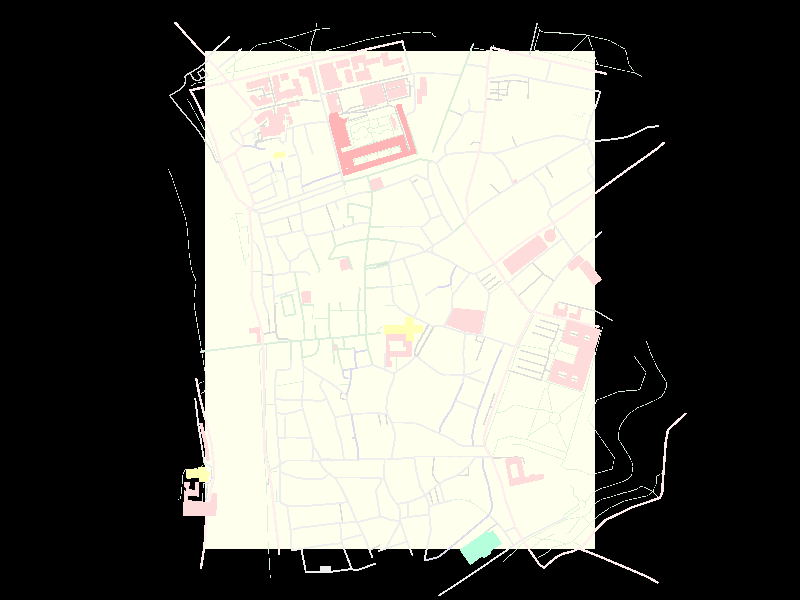 
global_settings {
    assumed_gamma 1.5
    noise_generator 2
    radiosity {
        count 1000
        error_bound 0.7
        recursion_limit 6
        pretrace_end 0.002
    }
}

camera {
   orthographic
   location <1105654.68222, 10000, 6410707.51183-500>
   sky <0, 1, 0>
   direction <0, 0, 1>
   right <1.3333*2500.0, 0, 0>
   up <0, 1*2500.0, 0>
   look_at <1105654.68222, 0, 6410707.51183>
}

/* ground */
box {
    <1104843.71973, -0.5, 6409669.39142>, <1106465.64471, -0.0, 6411745.63224>
    pigment {
        color rgb <1, 1, 0.901961>
    }
}
light_source { <100000, 50000000, -200000>, rgb <1, 1, 1> }
sphere_sweep { linear_spline, 6,
/* osm_id=4568530 */
  <1105083.45, 0, 6410564.57>,5*0.8
  <1105083.45, 0, 6410564.57>,5*0.8
  <1105112.32, 0, 6410570.97>,5*0.8
  <1105137.7, 0, 6410574.68>,5*0.8
  <1105131.64, 0, 6410692.49>,5*0.8
  <1105131.64, 0, 6410692.49>,5*0.8
  tolerance 1000
   
   pigment {
      color rgb <0.8,0.8,0.8>
   }
   scale <1, 0.1, 1>
}

sphere_sweep { linear_spline, 6,
/* osm_id=30333831 */
  <1105193.41, 0, 6410542.45>,5*0.8
  <1105193.41, 0, 6410542.45>,5*0.8
  <1105151.02, 0, 6410543.86>,5*0.8
  <1105143.28, 0, 6410552.04>,5*0.8
  <1105137.7, 0, 6410574.68>,5*0.8
  <1105137.7, 0, 6410574.68>,5*0.8
  tolerance 1000
   
   pigment {
      color rgb <0.8,0.8,0.8>
   }
   scale <1, 0.1, 1>
}

sphere_sweep { linear_spline, 10,
/* osm_id=8106712 */
  <1105775.02, 0, 6410606.13>,5*0.8
  <1105775.02, 0, 6410606.13>,5*0.8
  <1105758.78, 0, 6410578.09>,5*0.8
  <1105729.18, 0, 6410526.96>,5*0.8
  <1105714.67, 0, 6410490.89>,5*0.8
  <1105717.07, 0, 6410474.87>,5*0.8
  <1105725.1, 0, 6410472.25>,5*0.8
  <1105771.95, 0, 6410555.14>,5*0.8
  <1105795.25, 0, 6410595.92>,5*0.8
  <1105795.25, 0, 6410595.92>,5*0.8
  tolerance 1000
   
   pigment {
      color rgb <0.8,0.8,0.8>
   }
   scale <1, 0.1, 1>
}

sphere_sweep { linear_spline, 6,
/* osm_id=22956047 */
  <1104824.49, 0, 6410491.63>,5*0.8
  <1104824.49, 0, 6410491.63>,5*0.8
  <1105076.57, 0, 6410521.93>,5*0.8
  <1105099.13, 0, 6410524.88>,5*0.8
  <1105120.43, 0, 6410527.45>,5*0.8
  <1105120.43, 0, 6410527.45>,5*0.8
  tolerance 1000
   
   pigment {
      color rgb <0.8,0.9,0.8>
   }
   scale <1, 0.1, 1>
}

sphere_sweep { linear_spline, 5,
/* osm_id=26158255 */
  <1105120.43, 0, 6410527.45>,5*0.8
  <1105120.43, 0, 6410527.45>,5*0.8
  <1105140.58, 0, 6410530.1>,5*0.8
  <1105200.43, 0, 6410535.02>,5*0.8
  <1105200.43, 0, 6410535.02>,5*0.8
  tolerance 1000
   
   pigment {
      color rgb <0.8,0.9,0.8>
   }
   scale <1, 0.1, 1>
}

sphere_sweep { linear_spline, 9,
/* osm_id=58532261 */
  <1105180.26, 0, 6410723.34>,5*0.8
  <1105180.26, 0, 6410723.34>,5*0.8
  <1105203.61, 0, 6410729.45>,5*0.8
  <1105219.75, 0, 6410648.28>,5*0.8
  <1105174.37, 0, 6410641.07>,5*0.8
  <1105159.31, 0, 6410717.88>,5*0.8
  <1105161.82, 0, 6410718.53>,5*0.8
  <1105180.26, 0, 6410723.34>,5*0.8
  <1105180.26, 0, 6410723.34>,5*0.8
  tolerance 1000
   
   pigment {
      color rgb <0.8,0.9,0.8>
   }
   scale <1, 0.1, 1>
}

sphere_sweep { linear_spline, 4,
/* osm_id=58532262 */
  <1105177.57, 0, 6410735.57>,5*0.8
  <1105177.57, 0, 6410735.57>,5*0.8
  <1105180.26, 0, 6410723.34>,5*0.8
  <1105180.26, 0, 6410723.34>,5*0.8
  tolerance 1000
   
   pigment {
      color rgb <0.8,0.9,0.8>
   }
   scale <1, 0.1, 1>
}

sphere_sweep { linear_spline, 4,
/* osm_id=4568535 */
  <1105200.43, 0, 6410535.02>,5*0.8
  <1105200.43, 0, 6410535.02>,5*0.8
  <1105193.41, 0, 6410542.45>,5*0.8
  <1105193.41, 0, 6410542.45>,5*0.8
  tolerance 1000
   
   pigment {
      color rgb <0.8,0.9,0.8>
   }
   scale <1, 0.1, 1>
}

sphere_sweep { linear_spline, 5,
/* osm_id=26150914 */
  <1105200.43, 0, 6410535.02>,5*0.8
  <1105200.43, 0, 6410535.02>,5*0.8
  <1105200.43, 0, 6410479.61>,5*0.8
  <1105201.46, 0, 6410456.47>,5*0.8
  <1105201.46, 0, 6410456.47>,5*0.8
  tolerance 1000
   
   pigment {
      color rgb <0.8,0.9,0.8>
   }
   scale <1, 0.1, 1>
}

sphere_sweep { linear_spline, 4,
/* osm_id=28441626 */
  <1105200.43, 0, 6410535.02>,5*0.8
  <1105200.43, 0, 6410535.02>,5*0.8
  <1105241.86, 0, 6410537.76>,5*0.8
  <1105241.86, 0, 6410537.76>,5*0.8
  tolerance 1000
   
   pigment {
      color rgb <0.8,0.9,0.8>
   }
   scale <1, 0.1, 1>
}

sphere_sweep { linear_spline, 6,
/* osm_id=13029698 */
  <1105229.33, 0, 6410753.5>,5*0.8
  <1105229.33, 0, 6410753.5>,5*0.8
  <1105225.3, 0, 6410773.23>,5*0.8
  <1105219.53, 0, 6410801.44>,5*0.8
  <1105215.71, 0, 6410824.38>,5*0.8
  <1105215.71, 0, 6410824.38>,5*0.8
  tolerance 1000
   
   pigment {
      color rgb <0.8,0.9,0.8>
   }
   scale <1, 0.1, 1>
}

sphere_sweep { linear_spline, 7,
/* osm_id=13029701 */
  <1105255.99, 0, 6410598.56>,5*0.8
  <1105255.99, 0, 6410598.56>,5*0.8
  <1105251.54, 0, 6410628.6>,5*0.8
  <1105241.63, 0, 6410686.49>,5*0.8
  <1105230.97, 0, 6410743.66>,5*0.8
  <1105229.33, 0, 6410753.5>,5*0.8
  <1105229.33, 0, 6410753.5>,5*0.8
  tolerance 1000
   
   pigment {
      color rgb <0.8,0.9,0.8>
   }
   scale <1, 0.1, 1>
}

sphere_sweep { linear_spline, 4,
/* osm_id=13024513 */
  <1105241.63, 0, 6410686.49>,5*0.8
  <1105241.63, 0, 6410686.49>,5*0.8
  <1105293.38, 0, 6410687.47>,5*0.8
  <1105293.38, 0, 6410687.47>,5*0.8
  tolerance 1000
   
   pigment {
      color rgb <0.8,0.9,0.8>
   }
   scale <1, 0.1, 1>
}

sphere_sweep { linear_spline, 5,
/* osm_id=4568539 */
  <1105241.86, 0, 6410537.76>,5*0.8
  <1105241.86, 0, 6410537.76>,5*0.8
  <1105247.78, 0, 6410468.11>,5*0.8
  <1105249.15, 0, 6410451.9>,5*0.8
  <1105249.15, 0, 6410451.9>,5*0.8
  tolerance 1000
   
   pigment {
      color rgb <0.8,0.9,0.8>
   }
   scale <1, 0.1, 1>
}

sphere_sweep { linear_spline, 6,
/* osm_id=29157363 */
  <1105241.86, 0, 6410537.76>,5*0.8
  <1105241.86, 0, 6410537.76>,5*0.8
  <1105257.14, 0, 6410539.67>,5*0.8
  <1105281.45, 0, 6410541.66>,5*0.8
  <1105303.97, 0, 6410543.48>,5*0.8
  <1105303.97, 0, 6410543.48>,5*0.8
  tolerance 1000
   
   pigment {
      color rgb <0.8,0.9,0.8>
   }
   scale <1, 0.1, 1>
}

sphere_sweep { linear_spline, 8,
/* osm_id=28808023 */
  <1105316.59, 0, 6410544.79>,5*0.8
  <1105316.59, 0, 6410544.79>,5*0.8
  <1105316.59, 0, 6410524.51>,5*0.8
  <1105312.85, 0, 6410498.84>,5*0.8
  <1105302.7, 0, 6410483.53>,5*0.8
  <1105287.19, 0, 6410476.08>,5*0.8
  <1105247.78, 0, 6410468.11>,5*0.8
  <1105247.78, 0, 6410468.11>,5*0.8
  tolerance 1000
   
   pigment {
      color rgb <0.8,0.9,0.8>
   }
   scale <1, 0.1, 1>
}

sphere_sweep { linear_spline, 4,
/* osm_id=13012693 */
  <1105257.14, 0, 6410539.67>,5*0.8
  <1105257.14, 0, 6410539.67>,5*0.8
  <1105255.99, 0, 6410598.56>,5*0.8
  <1105255.99, 0, 6410598.56>,5*0.8
  tolerance 1000
   
   pigment {
      color rgb <0.8,0.9,0.8>
   }
   scale <1, 0.1, 1>
}

sphere_sweep { linear_spline, 5,
/* osm_id=32275246 */
  <1105280.49, 0, 6410924.69>,5*0.8
  <1105280.49, 0, 6410924.69>,5*0.8
  <1105298.4, 0, 6410883.86>,5*0.8
  <1105319.71, 0, 6410835.52>,5*0.8
  <1105319.71, 0, 6410835.52>,5*0.8
  tolerance 1000
   
   pigment {
      color rgb <0.8,0.9,0.8>
   }
   scale <1, 0.1, 1>
}

sphere_sweep { linear_spline, 4,
/* osm_id=13012694 */
  <1105303.97, 0, 6410543.48>,5*0.8
  <1105303.97, 0, 6410543.48>,5*0.8
  <1105300.22, 0, 6410599.16>,5*0.8
  <1105300.22, 0, 6410599.16>,5*0.8
  tolerance 1000
   
   pigment {
      color rgb <0.8,0.9,0.8>
   }
   scale <1, 0.1, 1>
}

sphere_sweep { linear_spline, 9,
/* osm_id=35419675 */
  <1105303.97, 0, 6410543.48>,5*0.8
  <1105303.97, 0, 6410543.48>,5*0.8
  <1105316.59, 0, 6410544.79>,5*0.8
  <1105362.25, 0, 6410548.26>,5*0.8
  <1105372.76, 0, 6410548.26>,5*0.8
  <1105417.67, 0, 6410552.09>,5*0.8
  <1105484.55, 0, 6410559.73>,5*0.8
  <1105510.34, 0, 6410562.59>,5*0.8
  <1105510.34, 0, 6410562.59>,5*0.8
  tolerance 1000
   
   pigment {
      color rgb <0.8,0.9,0.8>
   }
   scale <1, 0.1, 1>
}

sphere_sweep { linear_spline, 4,
/* osm_id=31892910 */
  <1105319.71, 0, 6410835.52>,5*0.8
  <1105319.71, 0, 6410835.52>,5*0.8
  <1105315.48, 0, 6410824.72>,5*0.8
  <1105315.48, 0, 6410824.72>,5*0.8
  tolerance 1000
   
   pigment {
      color rgb <0.8,0.9,0.8>
   }
   scale <1, 0.1, 1>
}

sphere_sweep { linear_spline, 5,
/* osm_id=13029696 */
  <1105357.02, 0, 6410879.99>,5*0.8
  <1105357.02, 0, 6410879.99>,5*0.8
  <1105386.69, 0, 6410932.12>,5*0.8
  <1105369.84, 0, 6410994.64>,5*0.8
  <1105369.84, 0, 6410994.64>,5*0.8
  tolerance 1000
   
   pigment {
      color rgb <0.8,0.9,0.8>
   }
   scale <1, 0.1, 1>
}

sphere_sweep { linear_spline, 7,
/* osm_id=13024517 */
  <1105357.02, 0, 6410879.99>,5*0.8
  <1105357.02, 0, 6410879.99>,5*0.8
  <1105367.55, 0, 6410879.61>,5*0.8
  <1105391.87, 0, 6410881.7>,5*0.8
  <1105420.37, 0, 6410887.62>,5*0.8
  <1105438.09, 0, 6410886.22>,5*0.8
  <1105438.09, 0, 6410886.22>,5*0.8
  tolerance 1000
   
   pigment {
      color rgb <0.8,0.9,0.8>
   }
   scale <1, 0.1, 1>
}

sphere_sweep { linear_spline, 7,
/* osm_id=25594017 */
  <1105357.78, 0, 6410690.61>,5*0.8
  <1105357.78, 0, 6410690.61>,5*0.8
  <1105359.99, 0, 6410661.71>,5*0.8
  <1105359.6, 0, 6410629.57>,5*0.8
  <1105360, 0, 6410596.25>,5*0.8
  <1105362.25, 0, 6410548.26>,5*0.8
  <1105362.25, 0, 6410548.26>,5*0.8
  tolerance 1000
   
   pigment {
      color rgb <0.8,0.9,0.8>
   }
   scale <1, 0.1, 1>
}

sphere_sweep { linear_spline, 6,
/* osm_id=4575580 */
  <1105509.64, 0, 6410663.43>,5*0.8
  <1105509.64, 0, 6410663.43>,5*0.8
  <1105477.16, 0, 6410663.24>,5*0.8
  <1105408.83, 0, 6410662.11>,5*0.8
  <1105359.99, 0, 6410661.71>,5*0.8
  <1105359.99, 0, 6410661.71>,5*0.8
  tolerance 1000
   
   pigment {
      color rgb <0.8,0.9,0.8>
   }
   scale <1, 0.1, 1>
}

sphere_sweep { linear_spline, 6,
/* osm_id=11299271 */
  <1105393.96, 0, 6410501.25>,5*0.8
  <1105393.96, 0, 6410501.25>,5*0.8
  <1105391.25, 0, 6410518.86>,5*0.8
  <1105376.01, 0, 6410517.75>,5*0.8
  <1105372.76, 0, 6410548.26>,5*0.8
  <1105372.76, 0, 6410548.26>,5*0.8
  tolerance 1000
   
   pigment {
      color rgb <0.8,0.9,0.8>
   }
   scale <1, 0.1, 1>
}

sphere_sweep { linear_spline, 4,
/* osm_id=30332075 */
  <1105376.01, 0, 6410517.75>,5*0.8
  <1105376.01, 0, 6410517.75>,5*0.8
  <1105379.26, 0, 6410443.98>,5*0.8
  <1105379.26, 0, 6410443.98>,5*0.8
  tolerance 1000
   
   pigment {
      color rgb <0.8,0.9,0.8>
   }
   scale <1, 0.1, 1>
}

sphere_sweep { linear_spline, 5,
/* osm_id=12711062 */
  <1105386.69, 0, 6410932.12>,5*0.8
  <1105386.69, 0, 6410932.12>,5*0.8
  <1105432.56, 0, 6410946.73>,5*0.8
  <1105520.57, 0, 6410961.92>,5*0.8
  <1105520.57, 0, 6410961.92>,5*0.8
  tolerance 1000
   
   pigment {
      color rgb <0.8,0.9,0.8>
   }
   scale <1, 0.1, 1>
}

sphere_sweep { linear_spline, 5,
/* osm_id=11299274 */
  <1105414.76, 0, 6410415.84>,5*0.8
  <1105414.76, 0, 6410415.84>,5*0.8
  <1105400.77, 0, 6410461.42>,5*0.8
  <1105393.96, 0, 6410501.25>,5*0.8
  <1105393.96, 0, 6410501.25>,5*0.8
  tolerance 1000
   
   pigment {
      color rgb <0.8,0.9,0.8>
   }
   scale <1, 0.1, 1>
}

sphere_sweep { linear_spline, 5,
/* osm_id=11299272 */
  <1105393.96, 0, 6410501.25>,5*0.8
  <1105393.96, 0, 6410501.25>,5*0.8
  <1105424.46, 0, 6410502.68>,5*0.8
  <1105417.67, 0, 6410552.09>,5*0.8
  <1105417.67, 0, 6410552.09>,5*0.8
  tolerance 1000
   
   pigment {
      color rgb <0.8,0.9,0.8>
   }
   scale <1, 0.1, 1>
}

sphere_sweep { linear_spline, 4,
/* osm_id=13024508 */
  <1105408.83, 0, 6410662.11>,5*0.8
  <1105408.83, 0, 6410662.11>,5*0.8
  <1105403.94, 0, 6410695.06>,5*0.8
  <1105403.94, 0, 6410695.06>,5*0.8
  tolerance 1000
   
   pigment {
      color rgb <0.8,0.9,0.8>
   }
   scale <1, 0.1, 1>
}

sphere_sweep { linear_spline, 6,
/* osm_id=26651366 */
  <1105517.12, 0, 6411224.81>,5*0.8
  <1105517.12, 0, 6411224.81>,5*0.8
  <1105500.82, 0, 6411219.65>,5*0.8
  <1105424.19, 0, 6411200.94>,5*0.8
  <1105416.05, 0, 6411207.57>,5*0.8
  <1105416.05, 0, 6411207.57>,5*0.8
  tolerance 1000
   
   pigment {
      color rgb <0.8,0.9,0.8>
   }
   scale <1, 0.1, 1>
}

sphere_sweep { linear_spline, 4,
/* osm_id=6110022 */
  <1105419.54, 0, 6411187.87>,5*0.8
  <1105419.54, 0, 6411187.87>,5*0.8
  <1105427.03, 0, 6411189.84>,5*0.8
  <1105427.03, 0, 6411189.84>,5*0.8
  tolerance 1000
   
   pigment {
      color rgb <0.8,0.9,0.8>
   }
   scale <1, 0.1, 1>
}

sphere_sweep { linear_spline, 4,
/* osm_id=30214903 */
  <1105424.46, 0, 6410502.68>,5*0.8
  <1105424.46, 0, 6410502.68>,5*0.8
  <1105464.74, 0, 6410506.08>,5*0.8
  <1105464.74, 0, 6410506.08>,5*0.8
  tolerance 1000
   
   pigment {
      color rgb <0.8,0.9,0.8>
   }
   scale <1, 0.1, 1>
}

sphere_sweep { linear_spline, 8,
/* osm_id=28595389 */
  <1105461.99, 0, 6411107.08>,5*0.8
  <1105461.99, 0, 6411107.08>,5*0.8
  <1105445.21, 0, 6411109.27>,5*0.8
  <1105437.97, 0, 6411109.46>,5*0.8
  <1105435.88, 0, 6411054.81>,5*0.8
  <1105459.76, 0, 6411056>,5*0.8
  <1105461.01, 0, 6411021.92>,5*0.8
  <1105461.01, 0, 6411021.92>,5*0.8
  tolerance 1000
   
   pigment {
      color rgb <0.8,0.9,0.8>
   }
   scale <1, 0.1, 1>
}

sphere_sweep { linear_spline, 4,
/* osm_id=28458584 */
  <1105438.09, 0, 6410886.22>,5*0.8
  <1105438.09, 0, 6410886.22>,5*0.8
  <1105455.89, 0, 6410836.45>,5*0.8
  <1105455.89, 0, 6410836.45>,5*0.8
  tolerance 1000
   
   pigment {
      color rgb <0.8,0.9,0.8>
   }
   scale <1, 0.1, 1>
}

sphere_sweep { linear_spline, 5,
/* osm_id=4568528 */
  <1105534.42, 0, 6411089.87>,5*0.8
  <1105534.42, 0, 6411089.87>,5*0.8
  <1105472.39, 0, 6411105.42>,5*0.8
  <1105461.99, 0, 6411107.08>,5*0.8
  <1105461.99, 0, 6411107.08>,5*0.8
  tolerance 1000
   
   pigment {
      color rgb <0.8,0.9,0.8>
   }
   scale <1, 0.1, 1>
}

sphere_sweep { linear_spline, 8,
/* osm_id=30186921 */
  <1105486.5, 0, 6410756.43>,5*0.8
  <1105486.5, 0, 6410756.43>,5*0.8
  <1105486.36, 0, 6410748.81>,5*0.8
  <1105485.43, 0, 6410728.52>,5*0.8
  <1105477.16, 0, 6410663.24>,5*0.8
  <1105482.93, 0, 6410601.77>,5*0.8
  <1105484.55, 0, 6410559.73>,5*0.8
  <1105484.55, 0, 6410559.73>,5*0.8
  tolerance 1000
   
   pigment {
      color rgb <0.8,0.9,0.8>
   }
   scale <1, 0.1, 1>
}

sphere_sweep { linear_spline, 7,
/* osm_id=4575533 */
  <1105508.58, 0, 6410844.71>,5*0.8
  <1105508.58, 0, 6410844.71>,5*0.8
  <1105508.49, 0, 6410837.05>,5*0.8
  <1105507.12, 0, 6410779.89>,5*0.8
  <1105507.5, 0, 6410757.76>,5*0.8
  <1105507.55, 0, 6410756.24>,5*0.8
  <1105507.55, 0, 6410756.24>,5*0.8
  tolerance 1000
   
   pigment {
      color rgb <0.8,0.9,0.8>
   }
   scale <1, 0.1, 1>
}

sphere_sweep { linear_spline, 7,
/* osm_id=4575504 */
  <1105507.55, 0, 6410756.24>,5*0.8
  <1105507.55, 0, 6410756.24>,5*0.8
  <1105509.53, 0, 6410692.53>,5*0.8
  <1105509.64, 0, 6410663.43>,5*0.8
  <1105515.62, 0, 6410596.94>,5*0.8
  <1105510.34, 0, 6410562.59>,5*0.8
  <1105510.34, 0, 6410562.59>,5*0.8
  tolerance 1000
   
   pigment {
      color rgb <0.8,0.9,0.8>
   }
   scale <1, 0.1, 1>
}

sphere_sweep { linear_spline, 4,
/* osm_id=12710868 */
  <1105561.21, 0, 6410760.14>,5*0.8
  <1105561.21, 0, 6410760.14>,5*0.8
  <1105507.55, 0, 6410756.24>,5*0.8
  <1105507.55, 0, 6410756.24>,5*0.8
  tolerance 1000
   
   pigment {
      color rgb <0.8,0.9,0.8>
   }
   scale <1, 0.1, 1>
}

sphere_sweep { linear_spline, 8,
/* osm_id=6110028 */
  <1105561.44, 0, 6410843.97>,5*0.8
  <1105561.44, 0, 6410843.97>,5*0.8
  <1105559.59, 0, 6410857.01>,5*0.8
  <1105508.95, 0, 6410848.59>,5*0.8
  <1105508.58, 0, 6410844.71>,5*0.8
  <1105508.49, 0, 6410837.05>,5*0.8
  <1105561.44, 0, 6410843.97>,5*0.8
  <1105561.44, 0, 6410843.97>,5*0.8
  tolerance 1000
   
   pigment {
      color rgb <0.8,0.9,0.8>
   }
   scale <1, 0.1, 1>
}

sphere_sweep { linear_spline, 6,
/* osm_id=30278672 */
  <1105526.97, 0, 6411013.88>,5*0.8
  <1105526.97, 0, 6411013.88>,5*0.8
  <1105520.57, 0, 6410961.92>,5*0.8
  <1105508.95, 0, 6410848.59>,5*0.8
  <1105508.58, 0, 6410844.71>,5*0.8
  <1105508.58, 0, 6410844.71>,5*0.8
  tolerance 1000
   
   pigment {
      color rgb <0.8,0.9,0.8>
   }
   scale <1, 0.1, 1>
}

sphere_sweep { linear_spline, 6,
/* osm_id=4575502 */
  <1105510.34, 0, 6410562.59>,5*0.8
  <1105510.34, 0, 6410562.59>,5*0.8
  <1105512.05, 0, 6410550.93>,5*0.8
  <1105522.66, 0, 6410499.53>,5*0.8
  <1105540.86, 0, 6410436.35>,5*0.8
  <1105540.86, 0, 6410436.35>,5*0.8
  tolerance 1000
   
   pigment {
      color rgb <0.8,0.9,0.8>
   }
   scale <1, 0.1, 1>
}

sphere_sweep { linear_spline, 5,
/* osm_id=28441628 */
  <1105510.34, 0, 6410562.59>,5*0.8
  <1105510.34, 0, 6410562.59>,5*0.8
  <1105558.12, 0, 6410568.33>,5*0.8
  <1105573.4, 0, 6410569.28>,5*0.8
  <1105573.4, 0, 6410569.28>,5*0.8
  tolerance 1000
   
   pigment {
      color rgb <0.8,0.9,0.8>
   }
   scale <1, 0.1, 1>
}

sphere_sweep { linear_spline, 4,
/* osm_id=27531336 */
  <1105512.15, 0, 6410497.63>,5*0.8
  <1105512.15, 0, 6410497.63>,5*0.8
  <1105522.66, 0, 6410499.53>,5*0.8
  <1105522.66, 0, 6410499.53>,5*0.8
  tolerance 1000
   
   pigment {
      color rgb <0.8,0.9,0.8>
   }
   scale <1, 0.1, 1>
}

sphere_sweep { linear_spline, 6,
/* osm_id=37656868 */
  <1105525.47, 0, 6411203>,5*0.8
  <1105525.47, 0, 6411203>,5*0.8
  <1105523.03, 0, 6411209.48>,5*0.8
  <1105517.79, 0, 6411223.4>,5*0.8
  <1105517.12, 0, 6411224.81>,5*0.8
  <1105517.12, 0, 6411224.81>,5*0.8
  tolerance 1000
   
   pigment {
      color rgb <0.8,0.9,0.8>
   }
   scale <1, 0.1, 1>
}

sphere_sweep { linear_spline, 8,
/* osm_id=37656870 */
  <1105517.12, 0, 6411224.81>,5*0.8
  <1105517.12, 0, 6411224.81>,5*0.8
  <1105622.72, 0, 6411258.23>,5*0.8
  <1105663.66, 0, 6411271.2>,5*0.8
  <1105702.24, 0, 6411283.41>,5*0.8
  <1105738.55, 0, 6411294.9>,5*0.8
  <1105740.11, 0, 6411294.52>,5*0.8
  <1105740.11, 0, 6411294.52>,5*0.8
  tolerance 1000
   
   pigment {
      color rgb <0.8,0.9,0.8>
   }
   scale <1, 0.1, 1>
}

sphere_sweep { linear_spline, 4,
/* osm_id=4587362 */
  <1105538.01, 0, 6411158.42>,5*0.8
  <1105538.01, 0, 6411158.42>,5*0.8
  <1105518.89, 0, 6411158.09>,5*0.8
  <1105518.89, 0, 6411158.09>,5*0.8
  tolerance 1000
   
   pigment {
      color rgb <0.8,0.9,0.8>
   }
   scale <1, 0.1, 1>
}

sphere_sweep { linear_spline, 6,
/* osm_id=28458585 */
  <1105640.57, 0, 6410950.82>,5*0.8
  <1105640.57, 0, 6410950.82>,5*0.8
  <1105591.47, 0, 6410958.01>,5*0.8
  <1105554.23, 0, 6410961.54>,5*0.8
  <1105520.57, 0, 6410961.92>,5*0.8
  <1105520.57, 0, 6410961.92>,5*0.8
  tolerance 1000
   
   pigment {
      color rgb <0.8,0.9,0.8>
   }
   scale <1, 0.1, 1>
}

sphere_sweep { linear_spline, 7,
/* osm_id=22913012 */
  <1105525.47, 0, 6411203>,5*0.8
  <1105525.47, 0, 6411203>,5*0.8
  <1105538.01, 0, 6411158.42>,5*0.8
  <1105539.33, 0, 6411125.37>,5*0.8
  <1105534.42, 0, 6411089.87>,5*0.8
  <1105529.85, 0, 6411030.06>,5*0.8
  <1105529.85, 0, 6411030.06>,5*0.8
  tolerance 1000
   
   pigment {
      color rgb <0.8,0.9,0.8>
   }
   scale <1, 0.1, 1>
}

sphere_sweep { linear_spline, 5,
/* osm_id=42809787 */
  <1105583.64, 0, 6411010.18>,5*0.8
  <1105583.64, 0, 6411010.18>,5*0.8
  <1105573.22, 0, 6411010.87>,5*0.8
  <1105526.97, 0, 6411013.88>,5*0.8
  <1105526.97, 0, 6411013.88>,5*0.8
  tolerance 1000
   
   pigment {
      color rgb <0.8,0.9,0.8>
   }
   scale <1, 0.1, 1>
}

sphere_sweep { linear_spline, 4,
/* osm_id=4568527 */
  <1105526.97, 0, 6411013.88>,5*0.8
  <1105526.97, 0, 6411013.88>,5*0.8
  <1105529.85, 0, 6411030.06>,5*0.8
  <1105529.85, 0, 6411030.06>,5*0.8
  tolerance 1000
   
   pigment {
      color rgb <0.8,0.9,0.8>
   }
   scale <1, 0.1, 1>
}

sphere_sweep { linear_spline, 4,
/* osm_id=12654640 */
  <1105538.01, 0, 6411158.42>,5*0.8
  <1105538.01, 0, 6411158.42>,5*0.8
  <1105575.96, 0, 6411171.19>,5*0.8
  <1105575.96, 0, 6411171.19>,5*0.8
  tolerance 1000
   
   pigment {
      color rgb <0.8,0.9,0.8>
   }
   scale <1, 0.1, 1>
}

sphere_sweep { linear_spline, 4,
/* osm_id=6110025 */
  <1105612.41, 0, 6410869.42>,5*0.8
  <1105612.41, 0, 6410869.42>,5*0.8
  <1105559.59, 0, 6410857.01>,5*0.8
  <1105559.59, 0, 6410857.01>,5*0.8
  tolerance 1000
   
   pigment {
      color rgb <0.8,0.9,0.8>
   }
   scale <1, 0.1, 1>
}

sphere_sweep { linear_spline, 4,
/* osm_id=27176391 */
  <1105561.44, 0, 6410843.97>,5*0.8
  <1105561.44, 0, 6410843.97>,5*0.8
  <1105606.87, 0, 6410856.23>,5*0.8
  <1105606.87, 0, 6410856.23>,5*0.8
  tolerance 1000
   
   pigment {
      color rgb <0.8,0.9,0.8>
   }
   scale <1, 0.1, 1>
}

sphere_sweep { linear_spline, 5,
/* osm_id=43858594 */
  <1105679.45, 0, 6411473.57>,5*0.8
  <1105679.45, 0, 6411473.57>,5*0.8
  <1105678.64, 0, 6411467.84>,5*0.8
  <1105679.6, 0, 6411461.53>,5*0.8
  <1105679.6, 0, 6411461.53>,5*0.8
  tolerance 1000
   
   pigment {
      color rgb <0.8,0.9,0.8>
   }
   scale <1, 0.1, 1>
}

sphere_sweep { linear_spline, 5,
/* osm_id=28433504 */
  <1105679.6, 0, 6411461.53>,5*0.8
  <1105679.6, 0, 6411461.53>,5*0.8
  <1105710.1, 0, 6411373.18>,5*0.8
  <1105727.1, 0, 6411314.54>,5*0.8
  <1105727.1, 0, 6411314.54>,5*0.8
  tolerance 1000
   
   pigment {
      color rgb <0.8,0.9,0.8>
   }
   scale <1, 0.1, 1>
}

sphere_sweep { linear_spline, 4,
/* osm_id=45086053 */
  <1105740.11, 0, 6411294.52>,5*0.8
  <1105740.11, 0, 6411294.52>,5*0.8
  <1105788.51, 0, 6411286.62>,5*0.8
  <1105788.51, 0, 6411286.62>,5*0.8
  tolerance 1000
   
   pigment {
      color rgb <0.8,0.9,0.8>
   }
   scale <1, 0.1, 1>
}

sphere_sweep { linear_spline, 11,
/* osm_id=26720451 */
  <1105959.37, 0, 6411774.55>,5*0.8
  <1105959.37, 0, 6411774.55>,5*0.8
  <1105954.32, 0, 6411762.68>,5*0.8
  <1105953.19, 0, 6411760.03>,5*0.8
  <1105927.28, 0, 6411691.68>,5*0.8
  <1105909.41, 0, 6411644.06>,5*0.8
  <1105855.46, 0, 6411500.26>,5*0.8
  <1105849.5, 0, 6411486.19>,5*0.8
  <1105804.5, 0, 6411360.71>,5*0.8
  <1105790.23, 0, 6411324.3>,5*0.8
  <1105790.23, 0, 6411324.3>,5*0.8
  tolerance 1000
   
   pigment {
      color rgb <0.8,0.9,0.8>
   }
   scale <1, 0.1, 1>
}

sphere_sweep { linear_spline, 4,
/* osm_id=12710910 */
  <1105881.91, 0, 6411491.48>,5*0.8
  <1105881.91, 0, 6411491.48>,5*0.8
  <1105855.46, 0, 6411500.26>,5*0.8
  <1105855.46, 0, 6411500.26>,5*0.8
  tolerance 1000
   
   pigment {
      color rgb <0.8,0.9,0.8>
   }
   scale <1, 0.1, 1>
}

sphere_sweep { linear_spline, 4,
/* osm_id=6110033 */
  <1105884.85, 0, 6410997.4>,5*0.8
  <1105884.85, 0, 6410997.4>,5*0.8
  <1105925.85, 0, 6411033.61>,5*0.8
  <1105925.85, 0, 6411033.61>,5*0.8
  tolerance 1000
   
   pigment {
      color rgb <0.8,0.9,0.8>
   }
   scale <1, 0.1, 1>
}

sphere_sweep { linear_spline, 10,
/* osm_id=13024550 */
  <1104994.09, 0, 6411350.36>,5*0.8
  <1104994.09, 0, 6411350.36>,5*0.8
  <1105023.9, 0, 6411350.84>,5*0.8
  <1105051.1, 0, 6411345.15>,5*0.8
  <1105055.7, 0, 6411343.43>,5*0.8
  <1105062.41, 0, 6411340.94>,5*0.8
  <1105068.66, 0, 6411337.77>,5*0.8
  <1105080.47, 0, 6411337.91>,5*0.8
  <1105092.08, 0, 6411338.74>,5*0.8
  <1105092.08, 0, 6411338.74>,5*0.8
  tolerance 1000
   
   pigment {
      color rgb <0.8,0.8,0.9>
   }
   scale <1, 0.1, 1>
}

sphere_sweep { linear_spline, 4,
/* osm_id=43581887 */
  <1105051.16, 0, 6411354.52>,5*0.8
  <1105051.16, 0, 6411354.52>,5*0.8
  <1105051.1, 0, 6411345.15>,5*0.8
  <1105051.1, 0, 6411345.15>,5*0.8
  tolerance 1000
   
   pigment {
      color rgb <0.8,0.8,0.9>
   }
   scale <1, 0.1, 1>
}

sphere_sweep { linear_spline, 5,
/* osm_id=43567480 */
  <1105055.7, 0, 6411343.43>,5*0.8
  <1105055.7, 0, 6411343.43>,5*0.8
  <1105055.46, 0, 6411351.46>,5*0.8
  <1105055.61, 0, 6411354.88>,5*0.8
  <1105055.61, 0, 6411354.88>,5*0.8
  tolerance 1000
   
   pigment {
      color rgb <0.8,0.8,0.9>
   }
   scale <1, 0.1, 1>
}

sphere_sweep { linear_spline, 4,
/* osm_id=13024546 */
  <1105129.34, 0, 6411242.45>,5*0.8
  <1105129.34, 0, 6411242.45>,5*0.8
  <1105112.54, 0, 6411284.03>,5*0.8
  <1105112.54, 0, 6411284.03>,5*0.8
  tolerance 1000
   
   pigment {
      color rgb <0.8,0.8,0.9>
   }
   scale <1, 0.1, 1>
}

sphere_sweep { linear_spline, 4,
/* osm_id=28876291 */
  <1105167.16, 0, 6411242.82>,5*0.8
  <1105167.16, 0, 6411242.82>,5*0.8
  <1105160.95, 0, 6411281.65>,5*0.8
  <1105160.95, 0, 6411281.65>,5*0.8
  tolerance 1000
   
   pigment {
      color rgb <0.8,0.8,0.9>
   }
   scale <1, 0.1, 1>
}

sphere_sweep { linear_spline, 5,
/* osm_id=13024530 */
  <1105407.7, 0, 6411239.19>,5*0.8
  <1105407.7, 0, 6411239.19>,5*0.8
  <1105300.02, 0, 6411203.7>,5*0.8
  <1105245.16, 0, 6411178.08>,5*0.8
  <1105245.16, 0, 6411178.08>,5*0.8
  tolerance 1000
   
   pigment {
      color rgb <0.8,0.8,0.9>
   }
   scale <1, 0.1, 1>
}

sphere_sweep { linear_spline, 5,
/* osm_id=11299275 */
  <1105414.76, 0, 6410415.84>,5*0.8
  <1105414.76, 0, 6410415.84>,5*0.8
  <1105420.86, 0, 6410384.27>,5*0.8
  <1105434.85, 0, 6410381.75>,5*0.8
  <1105434.85, 0, 6410381.75>,5*0.8
  tolerance 1000
   
   pigment {
      color rgb <0.8,0.8,0.9>
   }
   scale <1, 0.1, 1>
}

sphere_sweep { linear_spline, 6,
/* osm_id=34680594 */
  <1105478.37, 0, 6410424.53>,5*0.8
  <1105478.37, 0, 6410424.53>,5*0.8
  <1105471.45, 0, 6410423.24>,5*0.8
  <1105450.39, 0, 6410418.36>,5*0.8
  <1105414.76, 0, 6410415.84>,5*0.8
  <1105414.76, 0, 6410415.84>,5*0.8
  tolerance 1000
   
   pigment {
      color rgb <0.8,0.8,0.9>
   }
   scale <1, 0.1, 1>
}

sphere_sweep { linear_spline, 5,
/* osm_id=10213071 */
  <1105432.15, 0, 6410309.45>,5*0.8
  <1105432.15, 0, 6410309.45>,5*0.8
  <1105445.9, 0, 6410354.32>,5*0.8
  <1105449.57, 0, 6410378.87>,5*0.8
  <1105449.57, 0, 6410378.87>,5*0.8
  tolerance 1000
   
   pigment {
      color rgb <0.8,0.8,0.9>
   }
   scale <1, 0.1, 1>
}

sphere_sweep { linear_spline, 4,
/* osm_id=10213070 */
  <1105450.39, 0, 6410418.36>,5*0.8
  <1105450.39, 0, 6410418.36>,5*0.8
  <1105449.57, 0, 6410378.87>,5*0.8
  <1105449.57, 0, 6410378.87>,5*0.8
  tolerance 1000
   
   pigment {
      color rgb <0.8,0.8,0.9>
   }
   scale <1, 0.1, 1>
}

sphere_sweep { linear_spline, 7,
/* osm_id=28408949 */
  <1105451.82, 0, 6410230.89>,5*0.8
  <1105451.82, 0, 6410230.89>,5*0.8
  <1105466.48, 0, 6410146.19>,5*0.8
  <1105469.21, 0, 6410133>,5*0.8
  <1105480.09, 0, 6410084.63>,5*0.8
  <1105481.55, 0, 6410041.09>,5*0.8
  <1105481.55, 0, 6410041.09>,5*0.8
  tolerance 1000
   
   pigment {
      color rgb <0.8,0.8,0.9>
   }
   scale <1, 0.1, 1>
}

sphere_sweep { linear_spline, 4,
/* osm_id=30214904 */
  <1105464.74, 0, 6410506.08>,5*0.8
  <1105464.74, 0, 6410506.08>,5*0.8
  <1105466.29, 0, 6410489.03>,5*0.8
  <1105466.29, 0, 6410489.03>,5*0.8
  tolerance 1000
   
   pigment {
      color rgb <0.8,0.8,0.9>
   }
   scale <1, 0.1, 1>
}

sphere_sweep { linear_spline, 5,
/* osm_id=27411432 */
  <1105471.45, 0, 6410423.24>,5*0.8
  <1105471.45, 0, 6410423.24>,5*0.8
  <1105466.29, 0, 6410489.03>,5*0.8
  <1105512.15, 0, 6410497.63>,5*0.8
  <1105512.15, 0, 6410497.63>,5*0.8
  tolerance 1000
   
   pigment {
      color rgb <0.8,0.8,0.9>
   }
   scale <1, 0.1, 1>
}

sphere_sweep { linear_spline, 13,
/* osm_id=47907681 */
  <1105756.56, 0, 6409622.57>,5*0.8
  <1105756.56, 0, 6409622.57>,5*0.8
  <1105783.59, 0, 6409625.88>,5*0.8
  <1105813.93, 0, 6409635.25>,5*0.8
  <1105850.89, 0, 6409662.83>,5*0.8
  <1106025.2, 0, 6409809.57>,5*0.8
  <1106035.13, 0, 6409830.54>,5*0.8
  <1106039, 0, 6409858.12>,5*0.8
  <1106031.83, 0, 6409885.14>,5*0.8
  <1106023, 0, 6409935.89>,5*0.8
  <1106002.58, 0, 6410002.64>,5*0.8
  <1105997.89, 0, 6410050.4>,5*0.8
  <1105997.89, 0, 6410050.4>,5*0.8
  tolerance 1000
   
   pigment {
      color rgb <0.8,0.8,0.9>
   }
   scale <1, 0.1, 1>
}

sphere_sweep { linear_spline, 5,
/* osm_id=23034046 */
  <1105865.68, 0, 6410772.64>,5*0.8
  <1105865.68, 0, 6410772.64>,5*0.8
  <1105851.67, 0, 6410764.69>,5*0.8
  <1105811.23, 0, 6410760.8>,5*0.8
  <1105811.23, 0, 6410760.8>,5*0.8
  tolerance 1000
   
   pigment {
      color rgb <0.8,0.8,0.9>
   }
   scale <1, 0.1, 1>
}

sphere_sweep { linear_spline, 7,
/* osm_id=12710971 */
  <1105817.69, 0, 6410149.93>,5*0.8
  <1105817.69, 0, 6410149.93>,5*0.8
  <1105823.36, 0, 6410178.55>,5*0.8
  <1105839.92, 0, 6410208.47>,5*0.8
  <1105867.54, 0, 6410248.97>,5*0.8
  <1105884.22, 0, 6410289.43>,5*0.8
  <1105884.22, 0, 6410289.43>,5*0.8
  tolerance 1000
   
   pigment {
      color rgb <0.8,0.8,0.9>
   }
   scale <1, 0.1, 1>
}

sphere_sweep { linear_spline, 6,
/* osm_id=12710997 */
  <1105865.68, 0, 6410772.64>,5*0.8
  <1105865.68, 0, 6410772.64>,5*0.8
  <1105865.98, 0, 6410797.87>,5*0.8
  <1105876.77, 0, 6410826.78>,5*0.8
  <1105890.14, 0, 6410852.21>,5*0.8
  <1105890.14, 0, 6410852.21>,5*0.8
  tolerance 1000
   
   pigment {
      color rgb <0.8,0.8,0.9>
   }
   scale <1, 0.1, 1>
}

sphere_sweep { linear_spline, 5,
/* osm_id=35145975 */
  <1105884.22, 0, 6410289.43>,5*0.8
  <1105884.22, 0, 6410289.43>,5*0.8
  <1105900.69, 0, 6410323.09>,5*0.8
  <1105916.8, 0, 6410362.66>,5*0.8
  <1105916.8, 0, 6410362.66>,5*0.8
  tolerance 1000
   
   pigment {
      color rgb <0.8,0.8,0.9>
   }
   scale <1, 0.1, 1>
}

sphere_sweep { linear_spline, 7,
/* osm_id=12710967 */
  <1105959.21, 0, 6410097.78>,5*0.8
  <1105959.21, 0, 6410097.78>,5*0.8
  <1105955.46, 0, 6410142.65>,5*0.8
  <1105960.53, 0, 6410169.81>,5*0.8
  <1105968.35, 0, 6410207.09>,5*0.8
  <1105981.49, 0, 6410250.75>,5*0.8
  <1105981.49, 0, 6410250.75>,5*0.8
  tolerance 1000
   
   pigment {
      color rgb <0.8,0.8,0.9>
   }
   scale <1, 0.1, 1>
}

sphere_sweep { linear_spline, 6,
/* osm_id=35145974 */
  <1105981.49, 0, 6410250.75>,5*0.8
  <1105981.49, 0, 6410250.75>,5*0.8
  <1106019.45, 0, 6410355.3>,5*0.8
  <1106047.98, 0, 6410434.48>,5*0.8
  <1106076.77, 0, 6410500.04>,5*0.8
  <1106076.77, 0, 6410500.04>,5*0.8
  tolerance 1000
   
   pigment {
      color rgb <0.8,0.8,0.9>
   }
   scale <1, 0.1, 1>
}

sphere_sweep { linear_spline, 30,
/* osm_id=34419750 */
  <1104688.84, 0, 6411254.7>,5*0.3
  <1104688.84, 0, 6411254.7>,5*0.3
  <1104703.51, 0, 6411222.14>,5*0.3
  <1104715.45, 0, 6411187.04>,5*0.3
  <1104755.73, 0, 6411064.36>,5*0.3
  <1104760.25, 0, 6411052.87>,5*0.3
  <1104767.88, 0, 6411008.12>,5*0.3
  <1104772.07, 0, 6410958.08>,5*0.3
  <1104776.34, 0, 6410902.05>,5*0.3
  <1104777.67, 0, 6410893.53>,5*0.3
  <1104782.54, 0, 6410855.38>,5*0.3
  <1104789.79, 0, 6410822.53>,5*0.3
  <1104802.19, 0, 6410795.37>,5*0.3
  <1104805.11, 0, 6410783.23>,5*0.3
  <1104803.31, 0, 6410766.92>,5*0.3
  <1104798.95, 0, 6410743.64>,5*0.3
  <1104796.15, 0, 6410710.67>,5*0.3
  <1104798.11, 0, 6410676.8>,5*0.3
  <1104805.67, 0, 6410634.17>,5*0.3
  <1104811.27, 0, 6410598.53>,5*0.3
  <1104819.49, 0, 6410550.97>,5*0.3
  <1104827.02, 0, 6410500.25>,5*0.3
  <1104835.28, 0, 6410452.8>,5*0.3
  <1104842.6, 0, 6410402.65>,5*0.3
  <1104843.63, 0, 6410370.99>,5*0.3
  <1104843.83, 0, 6410361.51>,5*0.3
  <1104843.06, 0, 6410333.61>,5*0.3
  <1104839.92, 0, 6410325.28>,5*0.3
  <1104826.81, 0, 6410317.4>,5*0.3
  <1104826.81, 0, 6410317.4>,5*0.3
  tolerance 1000
   
   pigment {
      color rgb <0.8,0.9,0.8>
   }
   scale <1, 0.1, 1>
}

sphere_sweep { linear_spline, 10,
/* osm_id=19875181 */
  <1104729.01, 0, 6409876.56>,5*0.3
  <1104729.01, 0, 6409876.56>,5*0.3
  <1104740.19, 0, 6409877>,5*0.3
  <1104744.9, 0, 6409918.06>,5*0.3
  <1104750.02, 0, 6409977.75>,5*0.3
  <1104758.66, 0, 6410001.07>,5*0.3
  <1104796.04, 0, 6410002.79>,5*0.3
  <1104822.37, 0, 6410010.1>,5*0.3
  <1104844.93, 0, 6410025.02>,5*0.3
  <1104844.93, 0, 6410025.02>,5*0.3
  tolerance 1000
   
   pigment {
      color rgb <0.8,0.9,0.8>
   }
   scale <1, 0.1, 1>
}

sphere_sweep { linear_spline, 8,
/* osm_id=25828428 */
  <1104767.31, 0, 6411545.64>,5*0.3
  <1104767.31, 0, 6411545.64>,5*0.3
  <1104778.96, 0, 6411529.39>,5*0.3
  <1104841.94, 0, 6411414.7>,5*0.3
  <1104867.79, 0, 6411360.64>,5*0.3
  <1104897.45, 0, 6411283.57>,5*0.3
  <1104934.67, 0, 6411201.36>,5*0.3
  <1104934.67, 0, 6411201.36>,5*0.3
  tolerance 1000
   
   pigment {
      color rgb <0.8,0.9,0.8>
   }
   scale <1, 0.1, 1>
}

sphere_sweep { linear_spline, 41,
/* osm_id=16940921 */
  <1105807.24, 0, 6411805.23>,5*0.3
  <1105807.24, 0, 6411805.23>,5*0.3
  <1105797.22, 0, 6411805.56>,5*0.3
  <1105786.86, 0, 6411821.63>,5*0.3
  <1105774.71, 0, 6411822.69>,5*0.3
  <1105740.48, 0, 6411825.84>,5*0.3
  <1105705.38, 0, 6411825.58>,5*0.3
  <1105673.52, 0, 6411823.32>,5*0.3
  <1105648.94, 0, 6411818.74>,5*0.3
  <1105632.91, 0, 6411815.74>,5*0.3
  <1105591.76, 0, 6411808.8>,5*0.3
  <1105577.82, 0, 6411806.39>,5*0.3
  <1105551.43, 0, 6411801.21>,5*0.3
  <1105515.16, 0, 6411793.02>,5*0.3
  <1105473.19, 0, 6411781.66>,5*0.3
  <1105444.52, 0, 6411772.51>,5*0.3
  <1105431.64, 0, 6411768.39>,5*0.3
  <1105408.03, 0, 6411763.2>,5*0.3
  <1105388.45, 0, 6411758.92>,5*0.3
  <1105348.92, 0, 6411747.56>,5*0.3
  <1105303.7, 0, 6411736.83>,5*0.3
  <1105286.89, 0, 6411731.28>,5*0.3
  <1105241.08, 0, 6411722.86>,5*0.3
  <1105205.09, 0, 6411714.1>,5*0.3
  <1105159.46, 0, 6411702.11>,5*0.3
  <1105118.71, 0, 6411692.01>,5*0.3
  <1105080.81, 0, 6411685.07>,5*0.3
  <1105038.03, 0, 6411675.61>,5*0.3
  <1104999.88, 0, 6411665.53>,5*0.3
  <1104964.12, 0, 6411659.12>,5*0.3
  <1104937.72, 0, 6411657.03>,5*0.3
  <1104933.96, 0, 6411655.86>,5*0.3
  <1104913.95, 0, 6411646.17>,5*0.3
  <1104885.73, 0, 6411631.51>,5*0.3
  <1104865.68, 0, 6411626.23>,5*0.3
  <1104848, 0, 6411620.16>,5*0.3
  <1104830.31, 0, 6411616.45>,5*0.3
  <1104803.86, 0, 6411611.95>,5*0.3
  <1104798.65, 0, 6411609.33>,5*0.3
  <1104785.19, 0, 6411600.89>,5*0.3
  <1104785.19, 0, 6411600.89>,5*0.3
  tolerance 1000
   
   pigment {
      color rgb <0.8,0.9,0.8>
   }
   scale <1, 0.1, 1>
}

sphere_sweep { linear_spline, 4,
/* osm_id=23022389 */
  <1104819.37, 0, 6410359.83>,5*0.3
  <1104819.37, 0, 6410359.83>,5*0.3
  <1104843.63, 0, 6410370.99>,5*0.3
  <1104843.63, 0, 6410370.99>,5*0.3
  tolerance 1000
   
   pigment {
      color rgb <0.8,0.9,0.8>
   }
   scale <1, 0.1, 1>
}

sphere_sweep { linear_spline, 4,
/* osm_id=28886279 */
  <1104888.88, 0, 6411284.34>,5*0.3
  <1104888.88, 0, 6411284.34>,5*0.3
  <1104891.96, 0, 6411276.03>,5*0.3
  <1104891.96, 0, 6411276.03>,5*0.3
  tolerance 1000
   
   pigment {
      color rgb <0.8,0.9,0.8>
   }
   scale <1, 0.1, 1>
}

sphere_sweep { linear_spline, 24,
/* osm_id=28369995 */
  <1105387.5, 0, 6411842.33>,5*0.3
  <1105387.5, 0, 6411842.33>,5*0.3
  <1105375.31, 0, 6411842.12>,5*0.3
  <1105359, 0, 6411841.73>,5*0.3
  <1105332.57, 0, 6411839.36>,5*0.3
  <1105303.49, 0, 6411834.02>,5*0.3
  <1105268.31, 0, 6411822.74>,5*0.3
  <1105235.06, 0, 6411812.63>,5*0.3
  <1105206.26, 0, 6411804.02>,5*0.3
  <1105172.3, 0, 6411797.02>,5*0.3
  <1105148.07, 0, 6411791.04>,5*0.3
  <1105132.51, 0, 6411786.86>,5*0.3
  <1105109.8, 0, 6411780.1>,5*0.3
  <1105088.87, 0, 6411777.86>,5*0.3
  <1105060.85, 0, 6411771.12>,5*0.3
  <1105044.47, 0, 6411760.39>,5*0.3
  <1105024.72, 0, 6411740.19>,5*0.3
  <1105001.87, 0, 6411725.05>,5*0.3
  <1104971.29, 0, 6411702.49>,5*0.3
  <1104963.86, 0, 6411691.21>,5*0.3
  <1104945.75, 0, 6411677.85>,5*0.3
  <1104930.02, 0, 6411665.98>,5*0.3
  <1104933.96, 0, 6411655.86>,5*0.3
  <1104933.96, 0, 6411655.86>,5*0.3
  tolerance 1000
   
   pigment {
      color rgb <0.8,0.9,0.8>
   }
   scale <1, 0.1, 1>
}

sphere_sweep { linear_spline, 4,
/* osm_id=28886274 */
  <1104956.95, 0, 6411046.74>,5*0.3
  <1104956.95, 0, 6411046.74>,5*0.3
  <1104952.74, 0, 6411048.3>,5*0.3
  <1104952.74, 0, 6411048.3>,5*0.3
  tolerance 1000
   
   pigment {
      color rgb <0.8,0.9,0.8>
   }
   scale <1, 0.1, 1>
}

sphere_sweep { linear_spline, 6,
/* osm_id=28369982 */
  <1104963.86, 0, 6411691.21>,5*0.3
  <1104963.86, 0, 6411691.21>,5*0.3
  <1104964.12, 0, 6411659.12>,5*0.3
  <1104957.12, 0, 6411636.22>,5*0.3
  <1104964.85, 0, 6411624.25>,5*0.3
  <1104964.85, 0, 6411624.25>,5*0.3
  tolerance 1000
   
   pigment {
      color rgb <0.8,0.9,0.8>
   }
   scale <1, 0.1, 1>
}

sphere_sweep { linear_spline, 5,
/* osm_id=28369997 */
  <1104971.29, 0, 6411702.49>,5*0.3
  <1104971.29, 0, 6411702.49>,5*0.3
  <1104965.12, 0, 6411721.5>,5*0.3
  <1104962.63, 0, 6411728.23>,5*0.3
  <1104962.63, 0, 6411728.23>,5*0.3
  tolerance 1000
   
   pigment {
      color rgb <0.8,0.9,0.8>
   }
   scale <1, 0.1, 1>
}

sphere_sweep { linear_spline, 5,
/* osm_id=28886273 */
  <1104975.96, 0, 6411041.85>,5*0.3
  <1104975.96, 0, 6411041.85>,5*0.3
  <1104970.39, 0, 6411040.48>,5*0.3
  <1104965.03, 0, 6411043.23>,5*0.3
  <1104965.03, 0, 6411043.23>,5*0.3
  tolerance 1000
   
   pigment {
      color rgb <0.8,0.9,0.8>
   }
   scale <1, 0.1, 1>
}

sphere_sweep { linear_spline, 17,
/* osm_id=28886267 */
  <1105023.01, 0, 6411016.37>,5*0.3
  <1105023.01, 0, 6411016.37>,5*0.3
  <1105017.73, 0, 6411015.75>,5*0.3
  <1105024.69, 0, 6410958.58>,5*0.3
  <1105025.28, 0, 6410919.12>,5*0.3
  <1105024.69, 0, 6410892.58>,5*0.3
  <1105022.64, 0, 6410889.18>,5*0.3
  <1105012.54, 0, 6410876.72>,5*0.3
  <1105004.05, 0, 6410874.68>,5*0.3
  <1105003.17, 0, 6410892.36>,5*0.3
  <1104992.39, 0, 6410935.8>,5*0.3
  <1104983.68, 0, 6410979.72>,5*0.3
  <1104985.17, 0, 6411006>,5*0.3
  <1104975.96, 0, 6411041.85>,5*0.3
  <1104969.43, 0, 6411068.26>,5*0.3
  <1105003.86, 0, 6411069.86>,5*0.3
  <1105003.86, 0, 6411069.86>,5*0.3
  tolerance 1000
   
   pigment {
      color rgb <0.8,0.9,0.8>
   }
   scale <1, 0.1, 1>
}

sphere_sweep { linear_spline, 4,
/* osm_id=28886272 */
  <1105017.73, 0, 6411015.75>,5*0.3
  <1105017.73, 0, 6411015.75>,5*0.3
  <1104985.17, 0, 6411006>,5*0.3
  <1104985.17, 0, 6411006>,5*0.3
  tolerance 1000
   
   pigment {
      color rgb <0.8,0.9,0.8>
   }
   scale <1, 0.1, 1>
}

sphere_sweep { linear_spline, 6,
/* osm_id=28886268 */
  <1105004.05, 0, 6410874.68>,5*0.3
  <1105004.05, 0, 6410874.68>,5*0.3
  <1105004.66, 0, 6410870.78>,5*0.3
  <1105007.04, 0, 6410868.01>,5*0.3
  <1105010.03, 0, 6410867.65>,5*0.3
  <1105010.03, 0, 6410867.65>,5*0.3
  tolerance 1000
   
   pigment {
      color rgb <0.8,0.9,0.8>
   }
   scale <1, 0.1, 1>
}

sphere_sweep { linear_spline, 4,
/* osm_id=28886270 */
  <1105011.7, 0, 6410858.76>,5*0.3
  <1105011.7, 0, 6410858.76>,5*0.3
  <1105010.5, 0, 6410855.25>,5*0.3
  <1105010.5, 0, 6410855.25>,5*0.3
  tolerance 1000
   
   pigment {
      color rgb <0.8,0.9,0.8>
   }
   scale <1, 0.1, 1>
}

sphere_sweep { linear_spline, 4,
/* osm_id=28886280 */
  <1105011.01, 0, 6411091.04>,5*0.3
  <1105011.01, 0, 6411091.04>,5*0.3
  <1105030.84, 0, 6411077.45>,5*0.3
  <1105030.84, 0, 6411077.45>,5*0.3
  tolerance 1000
   
   pigment {
      color rgb <0.8,0.9,0.8>
   }
   scale <1, 0.1, 1>
}

sphere_sweep { linear_spline, 4,
/* osm_id=28886265 */
  <1105032.15, 0, 6411022.89>,5*0.3
  <1105032.15, 0, 6411022.89>,5*0.3
  <1105028.07, 0, 6411023.02>,5*0.3
  <1105028.07, 0, 6411023.02>,5*0.3
  tolerance 1000
   
   pigment {
      color rgb <0.8,0.9,0.8>
   }
   scale <1, 0.1, 1>
}

sphere_sweep { linear_spline, 5,
/* osm_id=25859899 */
  <1105080.24, 0, 6410824.24>,5*0.3
  <1105080.24, 0, 6410824.24>,5*0.3
  <1105037.88, 0, 6410825.1>,5*0.3
  <1105031.96, 0, 6410825.36>,5*0.3
  <1105031.96, 0, 6410825.36>,5*0.3
  tolerance 1000
   
   pigment {
      color rgb <0.8,0.9,0.8>
   }
   scale <1, 0.1, 1>
}

sphere_sweep { linear_spline, 8,
/* osm_id=43581889 */
  <1105062.56, 0, 6411349.6>,5*0.3
  <1105062.56, 0, 6411349.6>,5*0.3
  <1105062.82, 0, 6411356.74>,5*0.3
  <1105061.89, 0, 6411359.05>,5*0.3
  <1105062.22, 0, 6411361.48>,5*0.3
  <1105063.86, 0, 6411363.31>,5*0.3
  <1105066.02, 0, 6411364.14>,5*0.3
  <1105066.02, 0, 6411364.14>,5*0.3
  tolerance 1000
   
   pigment {
      color rgb <0.8,0.9,0.8>
   }
   scale <1, 0.1, 1>
}

sphere_sweep { linear_spline, 5,
/* osm_id=43567475 */
  <1105062.41, 0, 6411340.94>,5*0.3
  <1105062.41, 0, 6411340.94>,5*0.3
  <1105062.62, 0, 6411348.48>,5*0.3
  <1105062.56, 0, 6411349.6>,5*0.3
  <1105062.56, 0, 6411349.6>,5*0.3
  tolerance 1000
   
   pigment {
      color rgb <0.8,0.9,0.8>
   }
   scale <1, 0.1, 1>
}

sphere_sweep { linear_spline, 4,
/* osm_id=43567482 */
  <1105066.02, 0, 6411364.14>,5*0.3
  <1105066.02, 0, 6411364.14>,5*0.3
  <1105084.33, 0, 6411367.92>,5*0.3
  <1105084.33, 0, 6411367.92>,5*0.3
  tolerance 1000
   
   pigment {
      color rgb <0.8,0.9,0.8>
   }
   scale <1, 0.1, 1>
}

sphere_sweep { linear_spline, 12,
/* osm_id=31892906 */
  <1105079.01, 0, 6410511.08>,5*0.3
  <1105079.01, 0, 6410511.08>,5*0.3
  <1105078.51, 0, 6410502.79>,5*0.3
  <1105067.81, 0, 6410495.3>,5*0.3
  <1105074.44, 0, 6410365.54>,5*0.3
  <1105081.3, 0, 6410221.99>,5*0.3
  <1105086.65, 0, 6410087.11>,5*0.3
  <1105094.29, 0, 6409988.14>,5*0.3
  <1105099.19, 0, 6409925.82>,5*0.3
  <1105105.29, 0, 6409695.92>,5*0.3
  <1105114.44, 0, 6409548.43>,5*0.3
  <1105114.44, 0, 6409548.43>,5*0.3
  tolerance 1000
   
   pigment {
      color rgb <0.8,0.9,0.8>
   }
   scale <1, 0.1, 1>
}

sphere_sweep { linear_spline, 4,
/* osm_id=31892905 */
  <1105079.01, 0, 6410511.08>,5*0.3
  <1105079.01, 0, 6410511.08>,5*0.3
  <1105084.97, 0, 6410511.51>,5*0.3
  <1105084.97, 0, 6410511.51>,5*0.3
  tolerance 1000
   
   pigment {
      color rgb <0.8,0.9,0.8>
   }
   scale <1, 0.1, 1>
}

sphere_sweep { linear_spline, 5,
/* osm_id=31892904 */
  <1105136.55, 0, 6410270.1>,5*0.3
  <1105136.55, 0, 6410270.1>,5*0.3
  <1105094.8, 0, 6410270.17>,5*0.3
  <1105087.93, 0, 6410271.29>,5*0.3
  <1105087.93, 0, 6410271.29>,5*0.3
  tolerance 1000
   
   pigment {
      color rgb <0.8,0.9,0.8>
   }
   scale <1, 0.1, 1>
}

sphere_sweep { linear_spline, 9,
/* osm_id=31965496 */
  <1105095.13, 0, 6410337.88>,5*0.3
  <1105095.13, 0, 6410337.88>,5*0.3
  <1105094.8, 0, 6410270.17>,5*0.3
  <1105098.86, 0, 6410070.18>,5*0.3
  <1105112.42, 0, 6410007.19>,5*0.3
  <1105116.48, 0, 6409988.81>,5*0.3
  <1105142.34, 0, 6409993.53>,5*0.3
  <1105141.22, 0, 6409871.76>,5*0.3
  <1105141.22, 0, 6409871.76>,5*0.3
  tolerance 1000
   
   pigment {
      color rgb <0.8,0.9,0.8>
   }
   scale <1, 0.1, 1>
}

sphere_sweep { linear_spline, 4,
/* osm_id=31892907 */
  <1105099.13, 0, 6410524.88>,5*0.3
  <1105099.13, 0, 6410524.88>,5*0.3
  <1105095.91, 0, 6410363.58>,5*0.3
  <1105095.91, 0, 6410363.58>,5*0.3
  tolerance 1000
   
   pigment {
      color rgb <0.8,0.9,0.8>
   }
   scale <1, 0.1, 1>
}

sphere_sweep { linear_spline, 4,
/* osm_id=46352912 */
  <1105109.89, 0, 6411635.15>,5*0.3
  <1105109.89, 0, 6411635.15>,5*0.3
  <1105104.7, 0, 6411656.62>,5*0.3
  <1105104.7, 0, 6411656.62>,5*0.3
  tolerance 1000
   
   pigment {
      color rgb <0.8,0.9,0.8>
   }
   scale <1, 0.1, 1>
}

sphere_sweep { linear_spline, 5,
/* osm_id=32461481 */
  <1105129.34, 0, 6411242.45>,5*0.3
  <1105129.34, 0, 6411242.45>,5*0.3
  <1105145.92, 0, 6411205.08>,5*0.3
  <1105124.48, 0, 6411195.68>,5*0.3
  <1105124.48, 0, 6411195.68>,5*0.3
  tolerance 1000
   
   pigment {
      color rgb <0.8,0.9,0.8>
   }
   scale <1, 0.1, 1>
}

sphere_sweep { linear_spline, 5,
/* osm_id=12710854 */
  <1105134.31, 0, 6410347.76>,5*0.3
  <1105134.31, 0, 6410347.76>,5*0.3
  <1105192.8, 0, 6410358.01>,5*0.3
  <1105252.7, 0, 6410368.49>,5*0.3
  <1105252.7, 0, 6410368.49>,5*0.3
  tolerance 1000
   
   pigment {
      color rgb <0.8,0.9,0.8>
   }
   scale <1, 0.1, 1>
}

sphere_sweep { linear_spline, 8,
/* osm_id=28369987 */
  <1105148.07, 0, 6411791.04>,5*0.3
  <1105148.07, 0, 6411791.04>,5*0.3
  <1105177.44, 0, 6411774.57>,5*0.3
  <1105207.95, 0, 6411762.98>,5*0.3
  <1105239.79, 0, 6411746.14>,5*0.3
  <1105286.89, 0, 6411731.28>,5*0.3
  <1105294.99, 0, 6411700.67>,5*0.3
  <1105294.99, 0, 6411700.67>,5*0.3
  tolerance 1000
   
   pigment {
      color rgb <0.8,0.9,0.8>
   }
   scale <1, 0.1, 1>
}

sphere_sweep { linear_spline, 4,
/* osm_id=44835938 */
  <1105179.54, 0, 6411479.33>,5*0.3
  <1105179.54, 0, 6411479.33>,5*0.3
  <1105172.08, 0, 6411477.64>,5*0.3
  <1105172.08, 0, 6411477.64>,5*0.3
  tolerance 1000
   
   pigment {
      color rgb <0.8,0.9,0.8>
   }
   scale <1, 0.1, 1>
}

sphere_sweep { linear_spline, 6,
/* osm_id=43571797 */
  <1105192.47, 0, 6411485.69>,5*0.3
  <1105192.47, 0, 6411485.69>,5*0.3
  <1105191.2, 0, 6411482.19>,5*0.3
  <1105179.54, 0, 6411479.33>,5*0.3
  <1105182.56, 0, 6411465.82>,5*0.3
  <1105182.56, 0, 6411465.82>,5*0.3
  tolerance 1000
   
   pigment {
      color rgb <0.8,0.9,0.8>
   }
   scale <1, 0.1, 1>
}

sphere_sweep { linear_spline, 7,
/* osm_id=43571798 */
  <1105182.77, 0, 6411464.93>,5*0.3
  <1105182.77, 0, 6411464.93>,5*0.3
  <1105183.35, 0, 6411457.87>,5*0.3
  <1105183.55, 0, 6411449.89>,5*0.3
  <1105183.71, 0, 6411443.97>,5*0.3
  <1105186.77, 0, 6411432.61>,5*0.3
  <1105186.77, 0, 6411432.61>,5*0.3
  tolerance 1000
   
   pigment {
      color rgb <0.8,0.9,0.8>
   }
   scale <1, 0.1, 1>
}

sphere_sweep { linear_spline, 4,
/* osm_id=44004709 */
  <1105183.55, 0, 6411449.89>,5*0.3
  <1105183.55, 0, 6411449.89>,5*0.3
  <1105192.71, 0, 6411452.89>,5*0.3
  <1105192.71, 0, 6411452.89>,5*0.3
  tolerance 1000
   
   pigment {
      color rgb <0.8,0.9,0.8>
   }
   scale <1, 0.1, 1>
}

sphere_sweep { linear_spline, 4,
/* osm_id=43571794 */
  <1105183.87, 0, 6411528.74>,5*0.3
  <1105183.87, 0, 6411528.74>,5*0.3
  <1105187.49, 0, 6411511.18>,5*0.3
  <1105187.49, 0, 6411511.18>,5*0.3
  tolerance 1000
   
   pigment {
      color rgb <0.8,0.9,0.8>
   }
   scale <1, 0.1, 1>
}

sphere_sweep { linear_spline, 4,
/* osm_id=43571799 */
  <1105186.77, 0, 6411432.61>,5*0.3
  <1105186.77, 0, 6411432.61>,5*0.3
  <1105189.7, 0, 6411422.36>,5*0.3
  <1105189.7, 0, 6411422.36>,5*0.3
  tolerance 1000
   
   pigment {
      color rgb <0.8,0.9,0.8>
   }
   scale <1, 0.1, 1>
}

sphere_sweep { linear_spline, 4,
/* osm_id=43571796 */
  <1105187.49, 0, 6411511.18>,5*0.3
  <1105187.49, 0, 6411511.18>,5*0.3
  <1105192.47, 0, 6411485.69>,5*0.3
  <1105192.47, 0, 6411485.69>,5*0.3
  tolerance 1000
   
   pigment {
      color rgb <0.8,0.9,0.8>
   }
   scale <1, 0.1, 1>
}

sphere_sweep { linear_spline, 9,
/* osm_id=28369988 */
  <1105286.89, 0, 6411731.28>,5*0.3
  <1105286.89, 0, 6411731.28>,5*0.3
  <1105281.37, 0, 6411753.84>,5*0.3
  <1105285.82, 0, 6411781.66>,5*0.3
  <1105295.16, 0, 6411809.03>,5*0.3
  <1105303.49, 0, 6411834.02>,5*0.3
  <1105306.47, 0, 6411852.16>,5*0.3
  <1105306.5, 0, 6411860.21>,5*0.3
  <1105306.5, 0, 6411860.21>,5*0.3
  tolerance 1000
   
   pigment {
      color rgb <0.8,0.9,0.8>
   }
   scale <1, 0.1, 1>
}

sphere_sweep { linear_spline, 4,
/* osm_id=31892909 */
  <1105293.38, 0, 6410687.47>,5*0.3
  <1105293.38, 0, 6410687.47>,5*0.3
  <1105290.55, 0, 6410628.39>,5*0.3
  <1105290.55, 0, 6410628.39>,5*0.3
  tolerance 1000
   
   pigment {
      color rgb <0.8,0.9,0.8>
   }
   scale <1, 0.1, 1>
}

sphere_sweep { linear_spline, 4,
/* osm_id=30980476 */
  <1105299.96, 0, 6410628.53>,5*0.3
  <1105299.96, 0, 6410628.53>,5*0.3
  <1105359.6, 0, 6410629.57>,5*0.3
  <1105359.6, 0, 6410629.57>,5*0.3
  tolerance 1000
   
   pigment {
      color rgb <0.8,0.9,0.8>
   }
   scale <1, 0.1, 1>
}

sphere_sweep { linear_spline, 4,
/* osm_id=58570941 */
  <1105391.8, 0, 6410347.54>,5*0.3
  <1105391.8, 0, 6410347.54>,5*0.3
  <1105386.52, 0, 6410344.31>,5*0.3
  <1105386.52, 0, 6410344.31>,5*0.3
  tolerance 1000
   
   pigment {
      color rgb <0.8,0.9,0.8>
   }
   scale <1, 0.1, 1>
}

sphere_sweep { linear_spline, 6,
/* osm_id=58570944 */
  <1105439.03, 0, 6410354.8>,5*0.3
  <1105439.03, 0, 6410354.8>,5*0.3
  <1105420.43, 0, 6410356.08>,5*0.3
  <1105405.13, 0, 6410353.64>,5*0.3
  <1105396.95, 0, 6410350.06>,5*0.3
  <1105396.95, 0, 6410350.06>,5*0.3
  tolerance 1000
   
   pigment {
      color rgb <0.8,0.9,0.8>
   }
   scale <1, 0.1, 1>
}

sphere_sweep { linear_spline, 5,
/* osm_id=12711043 */
  <1105445.21, 0, 6411109.27>,5*0.3
  <1105445.21, 0, 6411109.27>,5*0.3
  <1105435.53, 0, 6411137.31>,5*0.3
  <1105419.54, 0, 6411187.87>,5*0.3
  <1105419.54, 0, 6411187.87>,5*0.3
  tolerance 1000
   
   pigment {
      color rgb <0.8,0.9,0.8>
   }
   scale <1, 0.1, 1>
}

sphere_sweep { linear_spline, 5,
/* osm_id=44445156 */
  <1105456.21, 0, 6411342.41>,5*0.3
  <1105456.21, 0, 6411342.41>,5*0.3
  <1105426.17, 0, 6411443.42>,5*0.3
  <1105520.16, 0, 6411472.03>,5*0.3
  <1105520.16, 0, 6411472.03>,5*0.3
  tolerance 1000
   
   pigment {
      color rgb <0.8,0.9,0.8>
   }
   scale <1, 0.1, 1>
}

sphere_sweep { linear_spline, 4,
/* osm_id=11299276 */
  <1105434.85, 0, 6410381.75>,5*0.3
  <1105434.85, 0, 6410381.75>,5*0.3
  <1105449.57, 0, 6410378.87>,5*0.3
  <1105449.57, 0, 6410378.87>,5*0.3
  tolerance 1000
   
   pigment {
      color rgb <0.8,0.9,0.8>
   }
   scale <1, 0.1, 1>
}

sphere_sweep { linear_spline, 6,
/* osm_id=43557171 */
  <1105444.06, 0, 6411327.34>,5*0.3
  <1105444.06, 0, 6411327.34>,5*0.3
  <1105440.77, 0, 6411336.62>,5*0.3
  <1105456.21, 0, 6411342.41>,5*0.3
  <1105466.39, 0, 6411346.24>,5*0.3
  <1105466.39, 0, 6411346.24>,5*0.3
  tolerance 1000
   
   pigment {
      color rgb <0.8,0.9,0.8>
   }
   scale <1, 0.1, 1>
}

sphere_sweep { linear_spline, 5,
/* osm_id=58532800 */
  <1105445.9, 0, 6410354.32>,5*0.3
  <1105445.9, 0, 6410354.32>,5*0.3
  <1105444.24, 0, 6410354.44>,5*0.3
  <1105442.06, 0, 6410354.58>,5*0.3
  <1105442.06, 0, 6410354.58>,5*0.3
  tolerance 1000
   
   pigment {
      color rgb <0.8,0.9,0.8>
   }
   scale <1, 0.1, 1>
}

sphere_sweep { linear_spline, 12,
/* osm_id=43557172 */
  <1105468.62, 0, 6411339.03>,5*0.3
  <1105468.62, 0, 6411339.03>,5*0.3
  <1105466.39, 0, 6411346.24>,5*0.3
  <1105457.12, 0, 6411378.13>,5*0.3
  <1105450.67, 0, 6411402.12>,5*0.3
  <1105446.44, 0, 6411418.15>,5*0.3
  <1105448.47, 0, 6411425.71>,5*0.3
  <1105453.7, 0, 6411432.47>,5*0.3
  <1105460.46, 0, 6411437.69>,5*0.3
  <1105473.06, 0, 6411442.61>,5*0.3
  <1105524, 0, 6411456.56>,5*0.3
  <1105524, 0, 6411456.56>,5*0.3
  tolerance 1000
   
   pigment {
      color rgb <0.8,0.9,0.8>
   }
   scale <1, 0.1, 1>
}

sphere_sweep { linear_spline, 15,
/* osm_id=43557190 */
  <1105521.21, 0, 6411422.38>,5*0.3
  <1105521.21, 0, 6411422.38>,5*0.3
  <1105516.24, 0, 6411423.36>,5*0.3
  <1105512.44, 0, 6411426.33>,5*0.3
  <1105509.18, 0, 6411429.04>,5*0.3
  <1105505.14, 0, 6411430.67>,5*0.3
  <1105499.64, 0, 6411430.45>,5*0.3
  <1105493.41, 0, 6411429.45>,5*0.3
  <1105489.61, 0, 6411427.69>,5*0.3
  <1105486.34, 0, 6411424.45>,5*0.3
  <1105483.91, 0, 6411420.57>,5*0.3
  <1105481.4, 0, 6411414.86>,5*0.3
  <1105476.48, 0, 6411409.63>,5*0.3
  <1105450.67, 0, 6411402.12>,5*0.3
  <1105450.67, 0, 6411402.12>,5*0.3
  tolerance 1000
   
   pigment {
      color rgb <0.8,0.9,0.8>
   }
   scale <1, 0.1, 1>
}

sphere_sweep { linear_spline, 20,
/* osm_id=43557191 */
  <1105524.46, 0, 6411407.79>,5*0.3
  <1105524.46, 0, 6411407.79>,5*0.3
  <1105522.08, 0, 6411404.05>,5*0.3
  <1105521.32, 0, 6411398.03>,5*0.3
  <1105519.1, 0, 6411392.75>,5*0.3
  <1105514.57, 0, 6411387.34>,5*0.3
  <1105509.35, 0, 6411384.89>,5*0.3
  <1105504.43, 0, 6411383.96>,5*0.3
  <1105499.52, 0, 6411383.64>,5*0.3
  <1105494.9, 0, 6411383.64>,5*0.3
  <1105490.69, 0, 6411383.99>,5*0.3
  <1105486.61, 0, 6411383.04>,5*0.3
  <1105483.22, 0, 6411380.57>,5*0.3
  <1105480.67, 0, 6411377.71>,5*0.3
  <1105476.78, 0, 6411376.88>,5*0.3
  <1105472.16, 0, 6411377.51>,5*0.3
  <1105467.94, 0, 6411379.8>,5*0.3
  <1105462.04, 0, 6411380.23>,5*0.3
  <1105457.12, 0, 6411378.13>,5*0.3
  <1105457.12, 0, 6411378.13>,5*0.3
  tolerance 1000
   
   pigment {
      color rgb <0.8,0.9,0.8>
   }
   scale <1, 0.1, 1>
}

sphere_sweep { linear_spline, 14,
/* osm_id=43568736 */
  <1105558.46, 0, 6411322.61>,5*0.3
  <1105558.46, 0, 6411322.61>,5*0.3
  <1105607.39, 0, 6411336.89>,5*0.3
  <1105651.24, 0, 6411349.69>,5*0.3
  <1105659.27, 0, 6411323.85>,5*0.3
  <1105615.66, 0, 6411310.8>,5*0.3
  <1105565.73, 0, 6411295.85>,5*0.3
  <1105516.03, 0, 6411280.89>,5*0.3
  <1105470.77, 0, 6411267.29>,5*0.3
  <1105462.64, 0, 6411292.74>,5*0.3
  <1105506.53, 0, 6411306.42>,5*0.3
  <1105507.57, 0, 6411306.75>,5*0.3
  <1105558.46, 0, 6411322.61>,5*0.3
  <1105558.46, 0, 6411322.61>,5*0.3
  tolerance 1000
   
   pigment {
      color rgb <0.8,0.9,0.8>
   }
   scale <1, 0.1, 1>
}

sphere_sweep { linear_spline, 6,
/* osm_id=43557210 */
  <1105468.62, 0, 6411339.03>,5*0.3
  <1105468.62, 0, 6411339.03>,5*0.3
  <1105546.79, 0, 6411365.57>,5*0.3
  <1105631.33, 0, 6411388.85>,5*0.3
  <1105670.97, 0, 6411399.86>,5*0.3
  <1105670.97, 0, 6411399.86>,5*0.3
  tolerance 1000
   
   pigment {
      color rgb <0.8,0.9,0.8>
   }
   scale <1, 0.1, 1>
}

sphere_sweep { linear_spline, 19,
/* osm_id=43568738 */
  <1105506.1, 0, 6411298.26>,5*0.3
  <1105506.1, 0, 6411298.26>,5*0.3
  <1105508.13, 0, 6411300.07>,5*0.3
  <1105509.51, 0, 6411300.5>,5*0.3
  <1105511.38, 0, 6411301.09>,5*0.3
  <1105514.25, 0, 6411300.71>,5*0.3
  <1105516.9, 0, 6411299.12>,5*0.3
  <1105518.77, 0, 6411296.29>,5*0.3
  <1105519.15, 0, 6411292.83>,5*0.3
  <1105518.05, 0, 6411289.84>,5*0.3
  <1105515.69, 0, 6411287.53>,5*0.3
  <1105514.17, 0, 6411286.98>,5*0.3
  <1105512.87, 0, 6411286.53>,5*0.3
  <1105509, 0, 6411287.05>,5*0.3
  <1105506.51, 0, 6411288.83>,5*0.3
  <1105504.93, 0, 6411291.5>,5*0.3
  <1105504.87, 0, 6411295.86>,5*0.3
  <1105506.1, 0, 6411298.26>,5*0.3
  <1105506.1, 0, 6411298.26>,5*0.3
  tolerance 1000
   
   pigment {
      color rgb <0.8,0.9,0.8>
   }
   scale <1, 0.1, 1>
}

sphere_sweep { linear_spline, 4,
/* osm_id=43568745 */
  <1105509.51, 0, 6411300.5>,5*0.3
  <1105509.51, 0, 6411300.5>,5*0.3
  <1105507.57, 0, 6411306.75>,5*0.3
  <1105507.57, 0, 6411306.75>,5*0.3
  tolerance 1000
   
   pigment {
      color rgb <0.8,0.9,0.8>
   }
   scale <1, 0.1, 1>
}

sphere_sweep { linear_spline, 4,
/* osm_id=43568744 */
  <1105514.17, 0, 6411286.98>,5*0.3
  <1105514.17, 0, 6411286.98>,5*0.3
  <1105516.03, 0, 6411280.89>,5*0.3
  <1105516.03, 0, 6411280.89>,5*0.3
  tolerance 1000
   
   pigment {
      color rgb <0.8,0.9,0.8>
   }
   scale <1, 0.1, 1>
}

sphere_sweep { linear_spline, 8,
/* osm_id=43557175 */
  <1105530.31, 0, 6411428.69>,5*0.3
  <1105530.31, 0, 6411428.69>,5*0.3
  <1105527.21, 0, 6411442.88>,5*0.3
  <1105524, 0, 6411456.56>,5*0.3
  <1105520.98, 0, 6411469.05>,5*0.3
  <1105520.16, 0, 6411472.03>,5*0.3
  <1105518.24, 0, 6411478.77>,5*0.3
  <1105518.24, 0, 6411478.77>,5*0.3
  tolerance 1000
   
   pigment {
      color rgb <0.8,0.9,0.8>
   }
   scale <1, 0.1, 1>
}

sphere_sweep { linear_spline, 30,
/* osm_id=43557174 */
  <1105624.89, 0, 6411414.12>,5*0.3
  <1105624.89, 0, 6411414.12>,5*0.3
  <1105615.05, 0, 6411417.1>,5*0.3
  <1105603.68, 0, 6411417.72>,5*0.3
  <1105594.77, 0, 6411417.1>,5*0.3
  <1105589.23, 0, 6411415.26>,5*0.3
  <1105585.92, 0, 6411413.5>,5*0.3
  <1105583.51, 0, 6411411.2>,5*0.3
  <1105582.16, 0, 6411409.43>,5*0.3
  <1105579.58, 0, 6411405.55>,5*0.3
  <1105578.48, 0, 6411403.89>,5*0.3
  <1105576.04, 0, 6411402.93>,5*0.3
  <1105573.26, 0, 6411402.96>,5*0.3
  <1105567.41, 0, 6411403.51>,5*0.3
  <1105559.89, 0, 6411403.74>,5*0.3
  <1105554.5, 0, 6411405.12>,5*0.3
  <1105547.27, 0, 6411407.13>,5*0.3
  <1105539.77, 0, 6411410.07>,5*0.3
  <1105541.9, 0, 6411413.93>,5*0.3
  <1105542.4, 0, 6411418.03>,5*0.3
  <1105542.2, 0, 6411422>,5*0.3
  <1105539.39, 0, 6411425.21>,5*0.3
  <1105536.38, 0, 6411427.26>,5*0.3
  <1105533.61, 0, 6411428.36>,5*0.3
  <1105530.31, 0, 6411428.69>,5*0.3
  <1105526.25, 0, 6411427.54>,5*0.3
  <1105523.9, 0, 6411425.83>,5*0.3
  <1105521.21, 0, 6411422.38>,5*0.3
  <1105520.01, 0, 6411417.88>,5*0.3
  <1105520.01, 0, 6411417.88>,5*0.3
  tolerance 1000
   
   pigment {
      color rgb <0.8,0.9,0.8>
   }
   scale <1, 0.1, 1>
}

sphere_sweep { linear_spline, 11,
/* osm_id=44445159 */
  <1105520.01, 0, 6411417.88>,5*0.3
  <1105520.01, 0, 6411417.88>,5*0.3
  <1105521.06, 0, 6411412.53>,5*0.3
  <1105522.49, 0, 6411410.53>,5*0.3
  <1105524.46, 0, 6411407.79>,5*0.3
  <1105527.63, 0, 6411406.25>,5*0.3
  <1105529.93, 0, 6411406.17>,5*0.3
  <1105534.29, 0, 6411406.53>,5*0.3
  <1105537.37, 0, 6411407.94>,5*0.3
  <1105539.77, 0, 6411410.07>,5*0.3
  <1105539.77, 0, 6411410.07>,5*0.3
  tolerance 1000
   
   pigment {
      color rgb <0.8,0.9,0.8>
   }
   scale <1, 0.1, 1>
}

sphere_sweep { linear_spline, 7,
/* osm_id=43557179 */
  <1105605.84, 0, 6411477.79>,5*0.3
  <1105605.84, 0, 6411477.79>,5*0.3
  <1105581.86, 0, 6411470.27>,5*0.3
  <1105559.6, 0, 6411464.03>,5*0.3
  <1105554.5, 0, 6411462.6>,5*0.3
  <1105524, 0, 6411456.56>,5*0.3
  <1105524, 0, 6411456.56>,5*0.3
  tolerance 1000
   
   pigment {
      color rgb <0.8,0.9,0.8>
   }
   scale <1, 0.1, 1>
}

sphere_sweep { linear_spline, 4,
/* osm_id=43557180 */
  <1105546.79, 0, 6411365.57>,5*0.3
  <1105546.79, 0, 6411365.57>,5*0.3
  <1105534.29, 0, 6411406.53>,5*0.3
  <1105534.29, 0, 6411406.53>,5*0.3
  tolerance 1000
   
   pigment {
      color rgb <0.8,0.9,0.8>
   }
   scale <1, 0.1, 1>
}

sphere_sweep { linear_spline, 11,
/* osm_id=27137049 */
  <1105538.01, 0, 6411158.42>,5*0.3
  <1105538.01, 0, 6411158.42>,5*0.3
  <1105541.5, 0, 6411162.11>,5*0.3
  <1105546.53, 0, 6411167.45>,5*0.3
  <1105550.15, 0, 6411176.68>,5*0.3
  <1105551.06, 0, 6411185.91>,5*0.3
  <1105552.32, 0, 6411195.68>,5*0.3
  <1105552.32, 0, 6411203.1>,5*0.3
  <1105550.83, 0, 6411209.82>,5*0.3
  <1105550.52, 0, 6411211.26>,5*0.3
  <1105550.52, 0, 6411211.26>,5*0.3
  tolerance 1000
   
   pigment {
      color rgb <0.8,0.9,0.8>
   }
   scale <1, 0.1, 1>
}

sphere_sweep { linear_spline, 5,
/* osm_id=43557176 */
  <1105542.2, 0, 6411422>,5*0.3
  <1105542.2, 0, 6411422>,5*0.3
  <1105569.26, 0, 6411430.28>,5*0.3
  <1105590.17, 0, 6411436.54>,5*0.3
  <1105590.17, 0, 6411436.54>,5*0.3
  tolerance 1000
   
   pigment {
      color rgb <0.8,0.9,0.8>
   }
   scale <1, 0.1, 1>
}

sphere_sweep { linear_spline, 6,
/* osm_id=39986023 */
  <1105573.49, 0, 6411266.11>,5*0.3
  <1105573.49, 0, 6411266.11>,5*0.3
  <1105565.73, 0, 6411295.85>,5*0.3
  <1105558.46, 0, 6411322.61>,5*0.3
  <1105546.79, 0, 6411365.57>,5*0.3
  <1105546.79, 0, 6411365.57>,5*0.3
  tolerance 1000
   
   pigment {
      color rgb <0.8,0.9,0.8>
   }
   scale <1, 0.1, 1>
}

sphere_sweep { linear_spline, 4,
/* osm_id=22662546 */
  <1105558.12, 0, 6410568.33>,5*0.3
  <1105558.12, 0, 6410568.33>,5*0.3
  <1105567.67, 0, 6410587.44>,5*0.3
  <1105567.67, 0, 6410587.44>,5*0.3
  tolerance 1000
   
   pigment {
      color rgb <0.8,0.9,0.8>
   }
   scale <1, 0.1, 1>
}

sphere_sweep { linear_spline, 4,
/* osm_id=44445155 */
  <1105569.26, 0, 6411430.28>,5*0.3
  <1105569.26, 0, 6411430.28>,5*0.3
  <1105559.6, 0, 6411464.03>,5*0.3
  <1105559.6, 0, 6411464.03>,5*0.3
  tolerance 1000
   
   pigment {
      color rgb <0.8,0.9,0.8>
   }
   scale <1, 0.1, 1>
}

sphere_sweep { linear_spline, 4,
/* osm_id=27153004 */
  <1105567.67, 0, 6410587.44>,5*0.3
  <1105567.67, 0, 6410587.44>,5*0.3
  <1105590.75, 0, 6410601.82>,5*0.3
  <1105590.75, 0, 6410601.82>,5*0.3
  tolerance 1000
   
   pigment {
      color rgb <0.8,0.9,0.8>
   }
   scale <1, 0.1, 1>
}

sphere_sweep { linear_spline, 5,
/* osm_id=43557177 */
  <1105624.89, 0, 6411414.12>,5*0.3
  <1105624.89, 0, 6411414.12>,5*0.3
  <1105615.73, 0, 6411443.92>,5*0.3
  <1105590.17, 0, 6411436.54>,5*0.3
  <1105590.17, 0, 6411436.54>,5*0.3
  tolerance 1000
   
   pigment {
      color rgb <0.8,0.9,0.8>
   }
   scale <1, 0.1, 1>
}

sphere_sweep { linear_spline, 4,
/* osm_id=58563358 */
  <1105640.5, 0, 6410684.71>,5*0.3
  <1105640.5, 0, 6410684.71>,5*0.3
  <1105595.08, 0, 6410683.64>,5*0.3
  <1105595.08, 0, 6410683.64>,5*0.3
  tolerance 1000
   
   pigment {
      color rgb <0.8,0.9,0.8>
   }
   scale <1, 0.1, 1>
}

sphere_sweep { linear_spline, 19,
/* osm_id=43568740 */
  <1105605.94, 0, 6411327.94>,5*0.3
  <1105605.94, 0, 6411327.94>,5*0.3
  <1105607.96, 0, 6411329.73>,5*0.3
  <1105609.44, 0, 6411330.2>,5*0.3
  <1105611.21, 0, 6411330.75>,5*0.3
  <1105614.08, 0, 6411330.39>,5*0.3
  <1105616.73, 0, 6411328.8>,5*0.3
  <1105618.61, 0, 6411325.96>,5*0.3
  <1105618.99, 0, 6411322.51>,5*0.3
  <1105617.9, 0, 6411319.51>,5*0.3
  <1105615.53, 0, 6411317.2>,5*0.3
  <1105613.91, 0, 6411316.63>,5*0.3
  <1105612.7, 0, 6411316.2>,5*0.3
  <1105608.85, 0, 6411316.73>,5*0.3
  <1105606.34, 0, 6411318.49>,5*0.3
  <1105604.77, 0, 6411321.18>,5*0.3
  <1105604.71, 0, 6411325.54>,5*0.3
  <1105605.94, 0, 6411327.94>,5*0.3
  <1105605.94, 0, 6411327.94>,5*0.3
  tolerance 1000
   
   pigment {
      color rgb <0.8,0.9,0.8>
   }
   scale <1, 0.1, 1>
}

sphere_sweep { linear_spline, 6,
/* osm_id=43557178 */
  <1105615.73, 0, 6411443.92>,5*0.3
  <1105615.73, 0, 6411443.92>,5*0.3
  <1105605.84, 0, 6411477.79>,5*0.3
  <1105629.81, 0, 6411486.26>,5*0.3
  <1105640.88, 0, 6411486.43>,5*0.3
  <1105640.88, 0, 6411486.43>,5*0.3
  tolerance 1000
   
   pigment {
      color rgb <0.8,0.9,0.8>
   }
   scale <1, 0.1, 1>
}

sphere_sweep { linear_spline, 4,
/* osm_id=43568742 */
  <1105609.44, 0, 6411330.2>,5*0.3
  <1105609.44, 0, 6411330.2>,5*0.3
  <1105607.39, 0, 6411336.89>,5*0.3
  <1105607.39, 0, 6411336.89>,5*0.3
  tolerance 1000
   
   pigment {
      color rgb <0.8,0.9,0.8>
   }
   scale <1, 0.1, 1>
}

sphere_sweep { linear_spline, 4,
/* osm_id=43568743 */
  <1105613.91, 0, 6411316.63>,5*0.3
  <1105613.91, 0, 6411316.63>,5*0.3
  <1105615.66, 0, 6411310.8>,5*0.3
  <1105615.66, 0, 6411310.8>,5*0.3
  tolerance 1000
   
   pigment {
      color rgb <0.8,0.9,0.8>
   }
   scale <1, 0.1, 1>
}

sphere_sweep { linear_spline, 4,
/* osm_id=27152853 */
  <1105670.84, 0, 6410770.56>,5*0.3
  <1105670.84, 0, 6410770.56>,5*0.3
  <1105620.22, 0, 6410762.83>,5*0.3
  <1105620.22, 0, 6410762.83>,5*0.3
  tolerance 1000
   
   pigment {
      color rgb <0.8,0.9,0.8>
   }
   scale <1, 0.1, 1>
}

sphere_sweep { linear_spline, 7,
/* osm_id=43557173 */
  <1105657.39, 0, 6411434.69>,5*0.3
  <1105657.39, 0, 6411434.69>,5*0.3
  <1105641.43, 0, 6411429.85>,5*0.3
  <1105644.46, 0, 6411419.81>,5*0.3
  <1105624.89, 0, 6411414.12>,5*0.3
  <1105631.33, 0, 6411388.85>,5*0.3
  <1105631.33, 0, 6411388.85>,5*0.3
  tolerance 1000
   
   pigment {
      color rgb <0.8,0.9,0.8>
   }
   scale <1, 0.1, 1>
}

sphere_sweep { linear_spline, 4,
/* osm_id=12710865 */
  <1105707.16, 0, 6410773.85>,5*0.3
  <1105707.16, 0, 6410773.85>,5*0.3
  <1105670.84, 0, 6410770.56>,5*0.3
  <1105670.84, 0, 6410770.56>,5*0.3
  tolerance 1000
   
   pigment {
      color rgb <0.8,0.9,0.8>
   }
   scale <1, 0.1, 1>
}

sphere_sweep { linear_spline, 4,
/* osm_id=12710992 */
  <1105865.68, 0, 6410772.64>,5*0.3
  <1105865.68, 0, 6410772.64>,5*0.3
  <1105874.73, 0, 6410726.05>,5*0.3
  <1105874.73, 0, 6410726.05>,5*0.3
  tolerance 1000
   
   pigment {
      color rgb <0.8,0.9,0.8>
   }
   scale <1, 0.1, 1>
}

sphere_sweep { linear_spline, 8,
/* osm_id=10152028 */
  <1105868.11, 0, 6409871.61>,5*0.3
  <1105868.11, 0, 6409871.61>,5*0.3
  <1105900.31, 0, 6409877.33>,5*0.3
  <1105930, 0, 6409871.23>,5*0.3
  <1105947.49, 0, 6409866.35>,5*0.3
  <1105981.24, 0, 6409844.38>,5*0.3
  <1106025.2, 0, 6409809.57>,5*0.3
  <1106025.2, 0, 6409809.57>,5*0.3
  tolerance 1000
   
   pigment {
      color rgb <0.8,0.9,0.8>
   }
   scale <1, 0.1, 1>
}

sphere_sweep { linear_spline, 4,
/* osm_id=32297656 */
  <1105921.61, 0, 6409976.25>,5*0.3
  <1105921.61, 0, 6409976.25>,5*0.3
  <1105921.88, 0, 6409967.15>,5*0.3
  <1105921.88, 0, 6409967.15>,5*0.3
  tolerance 1000
   
   pigment {
      color rgb <0.8,0.9,0.8>
   }
   scale <1, 0.1, 1>
}

sphere_sweep { linear_spline, 5,
/* osm_id=10152036 */
  <1105947.49, 0, 6409866.35>,5*0.3
  <1105947.49, 0, 6409866.35>,5*0.3
  <1105950.35, 0, 6409880.11>,5*0.3
  <1106005.27, 0, 6409881.3>,5*0.3
  <1106005.27, 0, 6409881.3>,5*0.3
  tolerance 1000
   
   pigment {
      color rgb <0.8,0.9,0.8>
   }
   scale <1, 0.1, 1>
}

sphere_sweep { linear_spline, 7,
/* osm_id=45077168 */
  <1106045.09, 0, 6411769.88>,5*0.3
  <1106045.09, 0, 6411769.88>,5*0.3
  <1106043.09, 0, 6411758.56>,5*0.3
  <1106040.97, 0, 6411744.9>,5*0.3
  <1106032.34, 0, 6411746.61>,5*0.3
  <1105953.19, 0, 6411760.03>,5*0.3
  <1105953.19, 0, 6411760.03>,5*0.3
  tolerance 1000
   
   pigment {
      color rgb <0.8,0.9,0.8>
   }
   scale <1, 0.1, 1>
}

sphere_sweep { linear_spline, 10,
/* osm_id=46188835 */
  <1106037.85, 0, 6410053.3>,5*0.3
  <1106037.85, 0, 6410053.3>,5*0.3
  <1106018.38, 0, 6410085.06>,5*0.3
  <1106008.8, 0, 6410105.77>,5*0.3
  <1106027.71, 0, 6410164.36>,5*0.3
  <1106055.68, 0, 6410239.42>,5*0.3
  <1106093.91, 0, 6410341.97>,5*0.3
  <1106115.41, 0, 6410411.48>,5*0.3
  <1106145.61, 0, 6410509.18>,5*0.3
  <1106145.61, 0, 6410509.18>,5*0.3
  tolerance 1000
   
   pigment {
      color rgb <0.8,0.9,0.8>
   }
   scale <1, 0.1, 1>
}

sphere_sweep { linear_spline, 5,
/* osm_id=32295317 */
  <1106026.78, 0, 6410731.74>,5*0.3
  <1106026.78, 0, 6410731.74>,5*0.3
  <1106092.59, 0, 6410781.84>,5*0.3
  <1106095.81, 0, 6410784.3>,5*0.3
  <1106095.81, 0, 6410784.3>,5*0.3
  tolerance 1000
   
   pigment {
      color rgb <0.8,0.9,0.8>
   }
   scale <1, 0.1, 1>
}

sphere_sweep { linear_spline, 8,
/* osm_id=7836916 */
  <1106184.76, 0, 6410125.27>,5*0.3
  <1106184.76, 0, 6410125.27>,5*0.3
  <1106116.25, 0, 6410137.81>,5*0.3
  <1106063.84, 0, 6410125.48>,5*0.3
  <1106040.6, 0, 6410055.21>,5*0.3
  <1106037.85, 0, 6410053.3>,5*0.3
  <1106035.21, 0, 6410051.45>,5*0.3
  <1106035.21, 0, 6410051.45>,5*0.3
  tolerance 1000
   
   pigment {
      color rgb <0.8,0.9,0.8>
   }
   scale <1, 0.1, 1>
}

sphere_sweep { linear_spline, 13,
/* osm_id=46188837 */
  <1106055.68, 0, 6410239.42>,5*0.3
  <1106055.68, 0, 6410239.42>,5*0.3
  <1106069.19, 0, 6410237.4>,5*0.3
  <1106093.14, 0, 6410244.23>,5*0.3
  <1106107.01, 0, 6410254.01>,5*0.3
  <1106123.41, 0, 6410268.17>,5*0.3
  <1106139.17, 0, 6410269.63>,5*0.3
  <1106187.08, 0, 6410257.42>,5*0.3
  <1106228.04, 0, 6410250.6>,5*0.3
  <1106253.59, 0, 6410249.13>,5*0.3
  <1106257.37, 0, 6410247.16>,5*0.3
  <1106290.49, 0, 6410235.04>,5*0.3
  <1106290.49, 0, 6410235.04>,5*0.3
  tolerance 1000
   
   pigment {
      color rgb <0.8,0.9,0.8>
   }
   scale <1, 0.1, 1>
}

sphere_sweep { linear_spline, 6,
/* osm_id=23012280 */
  <1106084.86, 0, 6409614.07>,5*0.3
  <1106084.86, 0, 6409614.07>,5*0.3
  <1106170.43, 0, 6409697.89>,5*0.3
  <1106209.62, 0, 6409721.25>,5*0.3
  <1106348.05, 0, 6409792.64>,5*0.3
  <1106348.05, 0, 6409792.64>,5*0.3
  tolerance 1000
   
   pigment {
      color rgb <0.8,0.9,0.8>
   }
   scale <1, 0.1, 1>
}

sphere_sweep { linear_spline, 7,
/* osm_id=46188836 */
  <1106145.61, 0, 6410509.18>,5*0.3
  <1106145.61, 0, 6410509.18>,5*0.3
  <1106212.14, 0, 6410643.33>,5*0.3
  <1106200.04, 0, 6410653.02>,5*0.3
  <1106184.36, 0, 6410663.95>,5*0.3
  <1106092.59, 0, 6410781.84>,5*0.3
  <1106092.59, 0, 6410781.84>,5*0.3
  tolerance 1000
   
   pigment {
      color rgb <0.8,0.9,0.8>
   }
   scale <1, 0.1, 1>
}

sphere_sweep { linear_spline, 5,
/* osm_id=7835347 */
  <1106341.66, 0, 6410039.3>,5*0.3
  <1106341.66, 0, 6410039.3>,5*0.3
  <1106164.01, 0, 6410103.06>,5*0.3
  <1106123.87, 0, 6410103.65>,5*0.3
  <1106123.87, 0, 6410103.65>,5*0.3
  tolerance 1000
   
   pigment {
      color rgb <0.8,0.9,0.8>
   }
   scale <1, 0.1, 1>
}

sphere_sweep { linear_spline, 7,
/* osm_id=46188838 */
  <1106276.36, 0, 6410497.22>,5*0.3
  <1106276.36, 0, 6410497.22>,5*0.3
  <1106166.03, 0, 6410518.93>,5*0.3
  <1106148.15, 0, 6410507.91>,5*0.3
  <1106145.61, 0, 6410509.18>,5*0.3
  <1106135.89, 0, 6410511.98>,5*0.3
  <1106135.89, 0, 6410511.98>,5*0.3
  tolerance 1000
   
   pigment {
      color rgb <0.8,0.9,0.8>
   }
   scale <1, 0.1, 1>
}

sphere_sweep { linear_spline, 4,
/* osm_id=23246548 */
  <1106350.59, 0, 6410070.4>,5*0.3
  <1106350.59, 0, 6410070.4>,5*0.3
  <1106184.76, 0, 6410125.27>,5*0.3
  <1106184.76, 0, 6410125.27>,5*0.3
  tolerance 1000
   
   pigment {
      color rgb <0.8,0.9,0.8>
   }
   scale <1, 0.1, 1>
}

sphere_sweep { linear_spline, 8,
/* osm_id=23246551 */
  <1106184.76, 0, 6410125.27>,5*0.3
  <1106184.76, 0, 6410125.27>,5*0.3
  <1106190.8, 0, 6410141.58>,5*0.3
  <1106228.04, 0, 6410250.6>,5*0.3
  <1106257.8, 0, 6410337.73>,5*0.3
  <1106270.36, 0, 6410333.4>,5*0.3
  <1106279.52, 0, 6410361.13>,5*0.3
  <1106279.52, 0, 6410361.13>,5*0.3
  tolerance 1000
   
   pigment {
      color rgb <0.8,0.9,0.8>
   }
   scale <1, 0.1, 1>
}

sphere_sweep { linear_spline, 4,
/* osm_id=28408948 */
  <1106280.63, 0, 6410201.42>,5*0.3
  <1106280.63, 0, 6410201.42>,5*0.3
  <1106190.8, 0, 6410141.58>,5*0.3
  <1106190.8, 0, 6410141.58>,5*0.3
  tolerance 1000
   
   pigment {
      color rgb <0.8,0.9,0.8>
   }
   scale <1, 0.1, 1>
}

sphere_sweep { linear_spline, 11,
/* osm_id=10202705 */
  <1106193.19, 0, 6409665.01>,5*0.3
  <1106193.19, 0, 6409665.01>,5*0.3
  <1106246.25, 0, 6409706.96>,5*0.3
  <1106270.85, 0, 6409719.53>,5*0.3
  <1106297.94, 0, 6409731.27>,5*0.3
  <1106320.42, 0, 6409731.27>,5*0.3
  <1106343.93, 0, 6409731.27>,5*0.3
  <1106361.3, 0, 6409738.94>,5*0.3
  <1106396.05, 0, 6409784.93>,5*0.3
  <1106418.48, 0, 6409803.6>,5*0.3
  <1106418.48, 0, 6409803.6>,5*0.3
  tolerance 1000
   
   pigment {
      color rgb <0.8,0.9,0.8>
   }
   scale <1, 0.1, 1>
}

sphere_sweep { linear_spline, 9,
/* osm_id=10202692 */
  <1106414.11, 0, 6409677.59>,5*0.3
  <1106414.11, 0, 6409677.59>,5*0.3
  <1106374.86, 0, 6409699.54>,5*0.3
  <1106347.24, 0, 6409689.23>,5*0.3
  <1106293.24, 0, 6409705.73>,5*0.3
  <1106246.25, 0, 6409706.96>,5*0.3
  <1106209.62, 0, 6409721.25>,5*0.3
  <1106197.62, 0, 6409726.34>,5*0.3
  <1106197.62, 0, 6409726.34>,5*0.3
  tolerance 1000
   
   pigment {
      color rgb <0.8,0.9,0.8>
   }
   scale <1, 0.1, 1>
}

sphere_sweep { linear_spline, 13,
/* osm_id=23038177 */
  <1106236.35, 0, 6411832.1>,5*0.3
  <1106236.35, 0, 6411832.1>,5*0.3
  <1106226.97, 0, 6411799.89>,5*0.3
  <1106214.75, 0, 6411759.37>,5*0.3
  <1106214.06, 0, 6411750.97>,5*0.3
  <1106285.47, 0, 6411734.95>,5*0.3
  <1106345.7, 0, 6411721.03>,5*0.3
  <1106430.83, 0, 6411701.34>,5*0.3
  <1106478.99, 0, 6411689.78>,5*0.3
  <1106533.13, 0, 6411676.78>,5*0.3
  <1106613.69, 0, 6411659.01>,5*0.3
  <1106636.92, 0, 6411653.5>,5*0.3
  <1106636.92, 0, 6411653.5>,5*0.3
  tolerance 1000
   
   pigment {
      color rgb <0.8,0.9,0.8>
   }
   scale <1, 0.1, 1>
}

sphere_sweep { linear_spline, 6,
/* osm_id=10202693 */
  <1106219.47, 0, 6409627.42>,5*0.3
  <1106219.47, 0, 6409627.42>,5*0.3
  <1106259.85, 0, 6409648.02>,5*0.3
  <1106295.72, 0, 6409677.7>,5*0.3
  <1106347.24, 0, 6409689.23>,5*0.3
  <1106347.24, 0, 6409689.23>,5*0.3
  tolerance 1000
   
   pigment {
      color rgb <0.8,0.9,0.8>
   }
   scale <1, 0.1, 1>
}

sphere_sweep { linear_spline, 17,
/* osm_id=20333226 */
  <1106231.67, 0, 6411845.88>,5*0.3
  <1106231.67, 0, 6411845.88>,5*0.3
  <1106236.35, 0, 6411832.1>,5*0.3
  <1106244.23, 0, 6411828.36>,5*0.3
  <1106259.43, 0, 6411823.24>,5*0.3
  <1106277.33, 0, 6411822.29>,5*0.3
  <1106287.94, 0, 6411824.07>,5*0.3
  <1106427.55, 0, 6411813.37>,5*0.3
  <1106436.82, 0, 6411811.25>,5*0.3
  <1106527.07, 0, 6411790.57>,5*0.3
  <1106591.27, 0, 6411754.75>,5*0.3
  <1106596.83, 0, 6411741.4>,5*0.3
  <1106608.55, 0, 6411690.01>,5*0.3
  <1106631.52, 0, 6411658.46>,5*0.3
  <1106636.92, 0, 6411653.5>,5*0.3
  <1106661.81, 0, 6411641.06>,5*0.3
  <1106661.81, 0, 6411641.06>,5*0.3
  tolerance 1000
   
   pigment {
      color rgb <0.8,0.9,0.8>
   }
   scale <1, 0.1, 1>
}

sphere_sweep { linear_spline, 9,
/* osm_id=17978474 */
  <1106241.71, 0, 6410372.97>,5*0.3
  <1106241.71, 0, 6410372.97>,5*0.3
  <1106245.26, 0, 6410371.97>,5*0.3
  <1106264.43, 0, 6410365.84>,5*0.3
  <1106270.24, 0, 6410364.09>,5*0.3
  <1106279.52, 0, 6410361.13>,5*0.3
  <1106424.91, 0, 6410319.02>,5*0.3
  <1106318.56, 0, 6410229.45>,5*0.3
  <1106318.56, 0, 6410229.45>,5*0.3
  tolerance 1000
   
   pigment {
      color rgb <0.8,0.9,0.8>
   }
   scale <1, 0.1, 1>
}

sphere_sweep { linear_spline, 6,
/* osm_id=59005233 */
  <1106264.43, 0, 6410365.84>,5*0.3
  <1106264.43, 0, 6410365.84>,5*0.3
  <1106270.27, 0, 6410382.6>,5*0.3
  <1106278.43, 0, 6410409.95>,5*0.3
  <1106294.05, 0, 6410461.14>,5*0.3
  <1106294.05, 0, 6410461.14>,5*0.3
  tolerance 1000
   
   pigment {
      color rgb <0.8,0.9,0.8>
   }
   scale <1, 0.1, 1>
}

sphere_sweep { linear_spline, 4,
/* osm_id=28408947 */
  <1106290.49, 0, 6410235.04>,5*0.3
  <1106290.49, 0, 6410235.04>,5*0.3
  <1106270.36, 0, 6410333.4>,5*0.3
  <1106270.36, 0, 6410333.4>,5*0.3
  tolerance 1000
   
   pigment {
      color rgb <0.8,0.9,0.8>
   }
   scale <1, 0.1, 1>
}

sphere_sweep { linear_spline, 4,
/* osm_id=59007428 */
  <1106274.79, 0, 6410380.89>,5*0.3
  <1106274.79, 0, 6410380.89>,5*0.3
  <1106270.27, 0, 6410382.6>,5*0.3
  <1106270.27, 0, 6410382.6>,5*0.3
  tolerance 1000
   
   pigment {
      color rgb <0.8,0.9,0.8>
   }
   scale <1, 0.1, 1>
}

sphere_sweep { linear_spline, 9,
/* osm_id=59007430 */
  <1106282.35, 0, 6410516.31>,5*0.3
  <1106282.35, 0, 6410516.31>,5*0.3
  <1106296.87, 0, 6410520.6>,5*0.3
  <1106309.78, 0, 6410512.79>,5*0.3
  <1106312.68, 0, 6410497.68>,5*0.3
  <1106300.54, 0, 6410484.32>,5*0.3
  <1106285.71, 0, 6410485.46>,5*0.3
  <1106276.36, 0, 6410497.22>,5*0.3
  <1106276.36, 0, 6410497.22>,5*0.3
  tolerance 1000
   
   pigment {
      color rgb <0.8,0.9,0.8>
   }
   scale <1, 0.1, 1>
}

sphere_sweep { linear_spline, 17,
/* osm_id=23246550 */
  <1106277.13, 0, 6410213.33>,5*0.3
  <1106277.13, 0, 6410213.33>,5*0.3
  <1106280.63, 0, 6410201.42>,5*0.3
  <1106289.23, 0, 6410193.17>,5*0.3
  <1106296.53, 0, 6410190.57>,5*0.3
  <1106304.4, 0, 6410190.48>,5*0.3
  <1106315.29, 0, 6410195.23>,5*0.3
  <1106322.72, 0, 6410205.28>,5*0.3
  <1106323.9, 0, 6410218.11>,5*0.3
  <1106318.56, 0, 6410229.45>,5*0.3
  <1106311.36, 0, 6410234.83>,5*0.3
  <1106301.64, 0, 6410237.35>,5*0.3
  <1106290.49, 0, 6410235.04>,5*0.3
  <1106284.06, 0, 6410230.49>,5*0.3
  <1106279.09, 0, 6410223.21>,5*0.3
  <1106277.13, 0, 6410213.33>,5*0.3
  <1106277.13, 0, 6410213.33>,5*0.3
  tolerance 1000
   
   pigment {
      color rgb <0.8,0.9,0.8>
   }
   scale <1, 0.1, 1>
}

sphere_sweep { linear_spline, 4,
/* osm_id=59007426 */
  <1106300.54, 0, 6410484.32>,5*0.3
  <1106300.54, 0, 6410484.32>,5*0.3
  <1106294.05, 0, 6410461.14>,5*0.3
  <1106294.05, 0, 6410461.14>,5*0.3
  tolerance 1000
   
   pigment {
      color rgb <0.8,0.9,0.8>
   }
   scale <1, 0.1, 1>
}

sphere_sweep { linear_spline, 4,
/* osm_id=23246549 */
  <1106304.4, 0, 6410190.48>,5*0.3
  <1106304.4, 0, 6410190.48>,5*0.3
  <1106353.66, 0, 6410081.27>,5*0.3
  <1106353.66, 0, 6410081.27>,5*0.3
  tolerance 1000
   
   pigment {
      color rgb <0.8,0.9,0.8>
   }
   scale <1, 0.1, 1>
}

sphere_sweep { linear_spline, 4,
/* osm_id=59007425 */
  <1106309.78, 0, 6410512.79>,5*0.3
  <1106309.78, 0, 6410512.79>,5*0.3
  <1106321.97, 0, 6410533.34>,5*0.3
  <1106321.97, 0, 6410533.34>,5*0.3
  tolerance 1000
   
   pigment {
      color rgb <0.8,0.9,0.8>
   }
   scale <1, 0.1, 1>
}

sphere_sweep { linear_spline, 4,
/* osm_id=59007427 */
  <1106312.68, 0, 6410497.68>,5*0.3
  <1106312.68, 0, 6410497.68>,5*0.3
  <1106387.94, 0, 6410474.73>,5*0.3
  <1106387.94, 0, 6410474.73>,5*0.3
  tolerance 1000
   
   pigment {
      color rgb <0.8,0.9,0.8>
   }
   scale <1, 0.1, 1>
}

sphere_sweep { linear_spline, 5,
/* osm_id=59005241 */
  <1106321.97, 0, 6410533.34>,5*0.3
  <1106321.97, 0, 6410533.34>,5*0.3
  <1106336.48, 0, 6410578.2>,5*0.3
  <1106351.21, 0, 6410625.05>,5*0.3
  <1106351.21, 0, 6410625.05>,5*0.3
  tolerance 1000
   
   pigment {
      color rgb <0.8,0.9,0.8>
   }
   scale <1, 0.1, 1>
}

sphere_sweep { linear_spline, 15,
/* osm_id=7835349 */
  <1106341.66, 0, 6410039.3>,5*0.3
  <1106341.66, 0, 6410039.3>,5*0.3
  <1106323.54, 0, 6410017.48>,5*0.3
  <1106351.37, 0, 6409998.93>,5*0.3
  <1106392.19, 0, 6410000.79>,5*0.3
  <1106448.7, 0, 6409977.25>,5*0.3
  <1106538.77, 0, 6410002.64>,5*0.3
  <1106548.04, 0, 6410049.02>,5*0.3
  <1106436.72, 0, 6410210.44>,5*0.3
  <1106475.68, 0, 6410290.22>,5*0.3
  <1106566.6, 0, 6410325.47>,5*0.3
  <1106653.79, 0, 6410332.88>,5*0.3
  <1106679.76, 0, 6410405.24>,5*0.3
  <1106631.53, 0, 6410472.04>,5*0.3
  <1106631.53, 0, 6410472.04>,5*0.3
  tolerance 1000
   
   pigment {
      color rgb <0.8,0.9,0.8>
   }
   scale <1, 0.1, 1>
}

sphere_sweep { linear_spline, 5,
/* osm_id=4568538 */
  <1106396.81, 0, 6409850.67>,5*0.3
  <1106396.81, 0, 6409850.67>,5*0.3
  <1106337.81, 0, 6409810.91>,5*0.3
  <1106336.05, 0, 6409795.65>,5*0.3
  <1106336.05, 0, 6409795.65>,5*0.3
  tolerance 1000
   
   pigment {
      color rgb <0.8,0.9,0.8>
   }
   scale <1, 0.1, 1>
}

sphere_sweep { linear_spline, 6,
/* osm_id=10202688 */
  <1106336.05, 0, 6409795.65>,5*0.3
  <1106336.05, 0, 6409795.65>,5*0.3
  <1106341.47, 0, 6409795.55>,5*0.3
  <1106359.75, 0, 6409809.83>,5*0.3
  <1106405.67, 0, 6409839.16>,5*0.3
  <1106405.67, 0, 6409839.16>,5*0.3
  tolerance 1000
   
   pigment {
      color rgb <0.8,0.9,0.8>
   }
   scale <1, 0.1, 1>
}

sphere_sweep { linear_spline, 8,
/* osm_id=10202690 */
  <1106341.47, 0, 6409795.55>,5*0.3
  <1106341.47, 0, 6409795.55>,5*0.3
  <1106348.05, 0, 6409792.64>,5*0.3
  <1106357.19, 0, 6409793.36>,5*0.3
  <1106418.48, 0, 6409803.6>,5*0.3
  <1106445.31, 0, 6409774.38>,5*0.3
  <1106472.49, 0, 6409750.37>,5*0.3
  <1106472.49, 0, 6409750.37>,5*0.3
  tolerance 1000
   
   pigment {
      color rgb <0.8,0.9,0.8>
   }
   scale <1, 0.1, 1>
}

sphere_sweep { linear_spline, 8,
/* osm_id=7835346 */
  <1106341.66, 0, 6410039.3>,5*0.3
  <1106341.66, 0, 6410039.3>,5*0.3
  <1106350.59, 0, 6410070.4>,5*0.3
  <1106353.66, 0, 6410081.27>,5*0.3
  <1106424.91, 0, 6410319.02>,5*0.3
  <1106494.15, 0, 6410577.8>,5*0.3
  <1106497.91, 0, 6410591.85>,5*0.3
  <1106497.91, 0, 6410591.85>,5*0.3
  tolerance 1000
   
   pigment {
      color rgb <0.8,0.9,0.8>
   }
   scale <1, 0.1, 1>
}

sphere_sweep { linear_spline, 5,
/* osm_id=48996813 */
  <1106478.99, 0, 6411689.78>,5*0.3
  <1106478.99, 0, 6411689.78>,5*0.3
  <1106436.82, 0, 6411811.25>,5*0.3
  <1106345.7, 0, 6411721.03>,5*0.3
  <1106345.7, 0, 6411721.03>,5*0.3
  tolerance 1000
   
   pigment {
      color rgb <0.8,0.9,0.8>
   }
   scale <1, 0.1, 1>
}

sphere_sweep { linear_spline, 8,
/* osm_id=10202691 */
  <1106401.84, 0, 6409866.71>,5*0.3
  <1106401.84, 0, 6409866.71>,5*0.3
  <1106392.38, 0, 6409884.83>,5*0.3
  <1106386.69, 0, 6409888.71>,5*0.3
  <1106377.37, 0, 6409897.76>,5*0.3
  <1106378.15, 0, 6409921.06>,5*0.3
  <1106361.32, 0, 6409935.82>,5*0.3
  <1106361.32, 0, 6409935.82>,5*0.3
  tolerance 1000
   
   pigment {
      color rgb <0.8,0.9,0.8>
   }
   scale <1, 0.1, 1>
}

sphere_sweep { linear_spline, 13,
/* osm_id=10202694 */
  <1106374.86, 0, 6409699.54>,5*0.3
  <1106374.86, 0, 6409699.54>,5*0.3
  <1106409.89, 0, 6409734.58>,5*0.3
  <1106445.31, 0, 6409774.38>,5*0.3
  <1106483.67, 0, 6409809.6>,5*0.3
  <1106526.95, 0, 6409839.28>,5*0.3
  <1106592.08, 0, 6409870.19>,5*0.3
  <1106686.89, 0, 6409891.21>,5*0.3
  <1106707.86, 0, 6409909.77>,5*0.3
  <1106724.39, 0, 6409944.8>,5*0.3
  <1106724.26, 0, 6409971.67>,5*0.3
  <1106752.83, 0, 6409990.14>,5*0.3
  <1106752.83, 0, 6409990.14>,5*0.3
  tolerance 1000
   
   pigment {
      color rgb <0.8,0.9,0.8>
   }
   scale <1, 0.1, 1>
}

sphere_sweep { linear_spline, 6,
/* osm_id=28902367 */
  <1106427.22, 0, 6411485.05>,5*0.3
  <1106427.22, 0, 6411485.05>,5*0.3
  <1106418.58, 0, 6411487.85>,5*0.3
  <1106412.1, 0, 6411466.08>,5*0.3
  <1106380.04, 0, 6411482.26>,5*0.3
  <1106380.04, 0, 6411482.26>,5*0.3
  tolerance 1000
   
   pigment {
      color rgb <0.8,0.9,0.8>
   }
   scale <1, 0.1, 1>
}

sphere_sweep { linear_spline, 4,
/* osm_id=59007429 */
  <1106387.94, 0, 6410474.73>,5*0.3
  <1106387.94, 0, 6410474.73>,5*0.3
  <1106389.45, 0, 6410474.42>,5*0.3
  <1106389.45, 0, 6410474.42>,5*0.3
  tolerance 1000
   
   pigment {
      color rgb <0.8,0.9,0.8>
   }
   scale <1, 0.1, 1>
}

sphere_sweep { linear_spline, 10,
/* osm_id=10202689 */
  <1106414.29, 0, 6409871.25>,5*0.3
  <1106414.29, 0, 6409871.25>,5*0.3
  <1106401.84, 0, 6409866.71>,5*0.3
  <1106396.81, 0, 6409850.67>,5*0.3
  <1106405.67, 0, 6409839.16>,5*0.3
  <1106421.42, 0, 6409839.28>,5*0.3
  <1106429.62, 0, 6409849.12>,5*0.3
  <1106427.2, 0, 6409864.23>,5*0.3
  <1106414.29, 0, 6409871.25>,5*0.3
  <1106414.29, 0, 6409871.25>,5*0.3
  tolerance 1000
   
   pigment {
      color rgb <0.8,0.9,0.8>
   }
   scale <1, 0.1, 1>
}

sphere_sweep { linear_spline, 15,
/* osm_id=10202698 */
  <1106418.48, 0, 6409803.6>,5*0.3
  <1106418.48, 0, 6409803.6>,5*0.3
  <1106443.44, 0, 6409819.21>,5*0.3
  <1106461.78, 0, 6409851.07>,5*0.3
  <1106478.36, 0, 6409866.33>,5*0.3
  <1106498.43, 0, 6409877.69>,5*0.3
  <1106535.09, 0, 6409886.85>,5*0.3
  <1106586.86, 0, 6409903.2>,5*0.3
  <1106611.47, 0, 6409908.66>,5*0.3
  <1106639.4, 0, 6409918.27>,5*0.3
  <1106661.65, 0, 6409930.92>,5*0.3
  <1106675.62, 0, 6409924.82>,5*0.3
  <1106707.86, 0, 6409909.77>,5*0.3
  <1106734.7, 0, 6409880.71>,5*0.3
  <1106734.7, 0, 6409880.71>,5*0.3
  tolerance 1000
   
   pigment {
      color rgb <0.8,0.9,0.8>
   }
   scale <1, 0.1, 1>
}

sphere_sweep { linear_spline, 31,
/* osm_id=23021992 */
  <1106427.2, 0, 6409864.23>,5*0.3
  <1106427.2, 0, 6409864.23>,5*0.3
  <1106453.54, 0, 6409897.99>,5*0.3
  <1106474.52, 0, 6409912.35>,5*0.3
  <1106497.04, 0, 6409922.77>,5*0.3
  <1106535.17, 0, 6409933.56>,5*0.3
  <1106559.49, 0, 6409942.04>,5*0.3
  <1106588.31, 0, 6409952.29>,5*0.3
  <1106604.5, 0, 6409960.77>,5*0.3
  <1106620.06, 0, 6409975.06>,5*0.3
  <1106625.47, 0, 6410014.05>,5*0.3
  <1106623.41, 0, 6410025.17>,5*0.3
  <1106610.22, 0, 6410053.21>,5*0.3
  <1106565.7, 0, 6410126.98>,5*0.3
  <1106565.7, 0, 6410152.53>,5*0.3
  <1106569.82, 0, 6410175.21>,5*0.3
  <1106582.19, 0, 6410197.88>,5*0.3
  <1106601.97, 0, 6410223.85>,5*0.3
  <1106617.22, 0, 6410239.09>,5*0.3
  <1106646.08, 0, 6410258.48>,5*0.3
  <1106684.42, 0, 6410274.13>,5*0.3
  <1106726.45, 0, 6410293.51>,5*0.3
  <1106742.54, 0, 6410302.98>,5*0.3
  <1106756.13, 0, 6410322.36>,5*0.3
  <1106766.44, 0, 6410349.97>,5*0.3
  <1106766.44, 0, 6410362.27>,5*0.3
  <1106746.65, 0, 6410393.25>,5*0.3
  <1106726.04, 0, 6410427.05>,5*0.3
  <1106700.49, 0, 6410481.89>,5*0.3
  <1106681.07, 0, 6410536.1>,5*0.3
  <1106681.07, 0, 6410536.1>,5*0.3
  tolerance 1000
   
   pigment {
      color rgb <0.8,0.9,0.8>
   }
   scale <1, 0.1, 1>
}

sphere_sweep { linear_spline, 4,
/* osm_id=28902365 */
  <1106454.24, 0, 6411473.89>,5*0.3
  <1106454.24, 0, 6411473.89>,5*0.3
  <1106443.43, 0, 6411478.36>,5*0.3
  <1106443.43, 0, 6411478.36>,5*0.3
  tolerance 1000
   
   pigment {
      color rgb <0.8,0.9,0.8>
   }
   scale <1, 0.1, 1>
}

sphere_sweep { linear_spline, 7,
/* osm_id=13024560 */
  <1104888.88, 0, 6411284.34>,5*0.6
  <1104888.88, 0, 6411284.34>,5*0.6
  <1104863.41, 0, 6411338.1>,5*0.6
  <1104813.96, 0, 6411414.62>,5*0.6
  <1104735.07, 0, 6411508.7>,5*0.6
  <1104695.1, 0, 6411560.78>,5*0.6
  <1104695.1, 0, 6411560.78>,5*0.6
  tolerance 1000
   
   pigment {
      color rgb <0.8,0.8,0.8>
   }
   scale <1, 0.1, 1>
}

sphere_sweep { linear_spline, 14,
/* osm_id=13024561 */
  <1104695.1, 0, 6411560.78>,5*0.6
  <1104695.1, 0, 6411560.78>,5*0.6
  <1104710.25, 0, 6411569.21>,5*0.6
  <1104731.75, 0, 6411581.37>,5*0.6
  <1104751.42, 0, 6411598.98>,5*0.6
  <1104757.38, 0, 6411608.05>,5*0.6
  <1104760.99, 0, 6411622.3>,5*0.6
  <1104759.7, 0, 6411633.16>,5*0.6
  <1104759.45, 0, 6411638.61>,5*0.6
  <1104766.18, 0, 6411647.93>,5*0.6
  <1104780.94, 0, 6411654.93>,5*0.6
  <1104812.53, 0, 6411674.86>,5*0.6
  <1104858.89, 0, 6411709.05>,5*0.6
  <1104858.89, 0, 6411709.05>,5*0.6
  tolerance 1000
   
   pigment {
      color rgb <0.8,0.8,0.8>
   }
   scale <1, 0.1, 1>
}

sphere_sweep { linear_spline, 11,
/* osm_id=13024563 */
  <1104780.94, 0, 6411654.93>,5*0.6
  <1104780.94, 0, 6411654.93>,5*0.6
  <1104794.61, 0, 6411629.23>,5*0.6
  <1104806.27, 0, 6411623.28>,5*0.6
  <1104818.88, 0, 6411624.71>,5*0.6
  <1104829.12, 0, 6411632.33>,5*0.6
  <1104812.46, 0, 6411655.65>,5*0.6
  <1104834.12, 0, 6411671.36>,5*0.6
  <1104855.77, 0, 6411643.75>,5*0.6
  <1104829.12, 0, 6411632.33>,5*0.6
  <1104829.12, 0, 6411632.33>,5*0.6
  tolerance 1000
   
   pigment {
      color rgb <0.8,0.8,0.8>
   }
   scale <1, 0.1, 1>
}

sphere_sweep { linear_spline, 5,
/* osm_id=32433083 */
  <1104855.67, 0, 6409873.76>,5*0.6
  <1104855.67, 0, 6409873.76>,5*0.6
  <1104846.66, 0, 6409874.9>,5*0.6
  <1104852.43, 0, 6409932.2>,5*0.6
  <1104852.43, 0, 6409932.2>,5*0.6
  tolerance 1000
   
   pigment {
      color rgb <0.8,0.8,0.8>
   }
   scale <1, 0.1, 1>
}

sphere_sweep { linear_spline, 6,
/* osm_id=7833383 */
  <1104906.52, 0, 6411284.48>,5*0.6
  <1104906.52, 0, 6411284.48>,5*0.6
  <1104901.49, 0, 6411283.67>,5*0.6
  <1104897.45, 0, 6411283.57>,5*0.6
  <1104888.88, 0, 6411284.34>,5*0.6
  <1104888.88, 0, 6411284.34>,5*0.6
  tolerance 1000
   
   pigment {
      color rgb <0.8,0.8,0.8>
   }
   scale <1, 0.1, 1>
}

sphere_sweep { linear_spline, 8,
/* osm_id=43557198 */
  <1105021.27, 0, 6411575.75>,5*0.6
  <1105021.27, 0, 6411575.75>,5*0.6
  <1105041.44, 0, 6411580.53>,5*0.6
  <1105081.77, 0, 6411590.91>,5*0.6
  <1105090.29, 0, 6411562.47>,5*0.6
  <1105124.81, 0, 6411570.14>,5*0.6
  <1105129.46, 0, 6411550.55>,5*0.6
  <1105129.46, 0, 6411550.55>,5*0.6
  tolerance 1000
   
   pigment {
      color rgb <0.8,0.8,0.8>
   }
   scale <1, 0.1, 1>
}

sphere_sweep { linear_spline, 9,
/* osm_id=43567485 */
  <1105061.44, 0, 6411372.9>,5*0.6
  <1105061.44, 0, 6411372.9>,5*0.6
  <1105057.59, 0, 6411371.5>,5*0.6
  <1105054.49, 0, 6411368.66>,5*0.6
  <1105052.91, 0, 6411365.98>,5*0.6
  <1105051.77, 0, 6411362.21>,5*0.6
  <1105051.31, 0, 6411358.16>,5*0.6
  <1105051.16, 0, 6411354.52>,5*0.6
  <1105051.16, 0, 6411354.52>,5*0.6
  tolerance 1000
   
   pigment {
      color rgb <0.8,0.8,0.8>
   }
   scale <1, 0.1, 1>
}

sphere_sweep { linear_spline, 8,
/* osm_id=43581888 */
  <1105055.61, 0, 6411354.88>,5*0.6
  <1105055.61, 0, 6411354.88>,5*0.6
  <1105056.07, 0, 6411358.93>,5*0.6
  <1105057.19, 0, 6411362.71>,5*0.6
  <1105058.78, 0, 6411365.38>,5*0.6
  <1105060.4, 0, 6411366.85>,5*0.6
  <1105062.47, 0, 6411367.71>,5*0.6
  <1105062.47, 0, 6411367.71>,5*0.6
  tolerance 1000
   
   pigment {
      color rgb <0.8,0.8,0.8>
   }
   scale <1, 0.1, 1>
}

sphere_sweep { linear_spline, 10,
/* osm_id=43646782 */
  <1105320.7, 0, 6411536.77>,5*0.6
  <1105320.7, 0, 6411536.77>,5*0.6
  <1105291.66, 0, 6411538.69>,5*0.6
  <1105253.36, 0, 6411543.03>,5*0.6
  <1105185.31, 0, 6411529.05>,5*0.6
  <1105183.87, 0, 6411528.74>,5*0.6
  <1105136.89, 0, 6411518.61>,5*0.6
  <1105127.55, 0, 6411516.54>,5*0.6
  <1105060.4, 0, 6411500.99>,5*0.6
  <1105060.4, 0, 6411500.99>,5*0.6
  tolerance 1000
   
   pigment {
      color rgb <0.8,0.8,0.8>
   }
   scale <1, 0.1, 1>
}

sphere_sweep { linear_spline, 9,
/* osm_id=43557200 */
  <1105062.47, 0, 6411367.71>,5*0.6
  <1105062.47, 0, 6411367.71>,5*0.6
  <1105081.13, 0, 6411372.16>,5*0.6
  <1105080.4, 0, 6411376.38>,5*0.6
  <1105075.57, 0, 6411405.18>,5*0.6
  <1105062.16, 0, 6411403.22>,5*0.6
  <1105067.17, 0, 6411374.06>,5*0.6
  <1105061.44, 0, 6411372.9>,5*0.6
  <1105061.44, 0, 6411372.9>,5*0.6
  tolerance 1000
   
   pigment {
      color rgb <0.8,0.8,0.8>
   }
   scale <1, 0.1, 1>
}

sphere_sweep { linear_spline, 4,
/* osm_id=43557201 */
  <1105090.29, 0, 6411562.47>,5*0.6
  <1105090.29, 0, 6411562.47>,5*0.6
  <1105066.58, 0, 6411556.61>,5*0.6
  <1105066.58, 0, 6411556.61>,5*0.6
  tolerance 1000
   
   pigment {
      color rgb <0.8,0.8,0.8>
   }
   scale <1, 0.1, 1>
}

sphere_sweep { linear_spline, 6,
/* osm_id=43557197 */
  <1105067.03, 0, 6411427.24>,5*0.6
  <1105067.03, 0, 6411427.24>,5*0.6
  <1105075.74, 0, 6411433.47>,5*0.6
  <1105081.25, 0, 6411437.23>,5*0.6
  <1105097.19, 0, 6411453.65>,5*0.6
  <1105097.19, 0, 6411453.65>,5*0.6
  tolerance 1000
   
   pigment {
      color rgb <0.8,0.8,0.8>
   }
   scale <1, 0.1, 1>
}

sphere_sweep { linear_spline, 4,
/* osm_id=37332617 */
  <1105126.8, 0, 6410811.24>,5*0.6
  <1105126.8, 0, 6410811.24>,5*0.6
  <1105080.22, 0, 6410812.26>,5*0.6
  <1105080.22, 0, 6410812.26>,5*0.6
  tolerance 1000
   
   pigment {
      color rgb <0.8,0.8,0.8>
   }
   scale <1, 0.1, 1>
}

sphere_sweep { linear_spline, 5,
/* osm_id=43557196 */
  <1105081.25, 0, 6411437.23>,5*0.6
  <1105081.25, 0, 6411437.23>,5*0.6
  <1105083.47, 0, 6411433.11>,5*0.6
  <1105092.07, 0, 6411434.33>,5*0.6
  <1105092.07, 0, 6411434.33>,5*0.6
  tolerance 1000
   
   pigment {
      color rgb <0.8,0.8,0.8>
   }
   scale <1, 0.1, 1>
}

sphere_sweep { linear_spline, 7,
/* osm_id=43567484 */
  <1105084.33, 0, 6411367.92>,5*0.6
  <1105084.33, 0, 6411367.92>,5*0.6
  <1105086.09, 0, 6411368.28>,5*0.6
  <1105089.35, 0, 6411373.9>,5*0.6
  <1105112.66, 0, 6411378.16>,5*0.6
  <1105118.57, 0, 6411379.32>,5*0.6
  <1105118.57, 0, 6411379.32>,5*0.6
  tolerance 1000
   
   pigment {
      color rgb <0.8,0.8,0.8>
   }
   scale <1, 0.1, 1>
}

sphere_sweep { linear_spline, 4,
/* osm_id=31892908 */
  <1105111.35, 0, 6409973.53>,5*0.6
  <1105111.35, 0, 6409973.53>,5*0.6
  <1105104.89, 0, 6409938.99>,5*0.6
  <1105104.89, 0, 6409938.99>,5*0.6
  tolerance 1000
   
   pigment {
      color rgb <0.8,0.8,0.8>
   }
   scale <1, 0.1, 1>
}

sphere_sweep { linear_spline, 4,
/* osm_id=25859900 */
  <1105108.04, 0, 6410627.88>,5*0.6
  <1105108.04, 0, 6410627.88>,5*0.6
  <1105105.47, 0, 6410651.83>,5*0.6
  <1105105.47, 0, 6410651.83>,5*0.6
  tolerance 1000
   
   pigment {
      color rgb <0.8,0.8,0.8>
   }
   scale <1, 0.1, 1>
}

sphere_sweep { linear_spline, 4,
/* osm_id=25859901 */
  <1105108.04, 0, 6410627.88>,5*0.6
  <1105108.04, 0, 6410627.88>,5*0.6
  <1105112.32, 0, 6410570.97>,5*0.6
  <1105112.32, 0, 6410570.97>,5*0.6
  tolerance 1000
   
   pigment {
      color rgb <0.8,0.8,0.8>
   }
   scale <1, 0.1, 1>
}

sphere_sweep { linear_spline, 4,
/* osm_id=43557204 */
  <1105124.81, 0, 6411570.14>,5*0.6
  <1105124.81, 0, 6411570.14>,5*0.6
  <1105109.89, 0, 6411635.15>,5*0.6
  <1105109.89, 0, 6411635.15>,5*0.6
  tolerance 1000
   
   pigment {
      color rgb <0.8,0.8,0.8>
   }
   scale <1, 0.1, 1>
}

sphere_sweep { linear_spline, 4,
/* osm_id=43567476 */
  <1105118.57, 0, 6411379.32>,5*0.6
  <1105118.57, 0, 6411379.32>,5*0.6
  <1105123.44, 0, 6411380.25>,5*0.6
  <1105123.44, 0, 6411380.25>,5*0.6
  tolerance 1000
   
   pigment {
      color rgb <0.8,0.8,0.8>
   }
   scale <1, 0.1, 1>
}

sphere_sweep { linear_spline, 4,
/* osm_id=43567477 */
  <1105123.44, 0, 6411380.25>,5*0.6
  <1105123.44, 0, 6411380.25>,5*0.6
  <1105134.76, 0, 6411382.13>,5*0.6
  <1105134.76, 0, 6411382.13>,5*0.6
  tolerance 1000
   
   pigment {
      color rgb <0.8,0.8,0.8>
   }
   scale <1, 0.1, 1>
}

sphere_sweep { linear_spline, 4,
/* osm_id=43557199 */
  <1105127.55, 0, 6411516.54>,5*0.6
  <1105127.55, 0, 6411516.54>,5*0.6
  <1105134.85, 0, 6411478>,5*0.6
  <1105134.85, 0, 6411478>,5*0.6
  tolerance 1000
   
   pigment {
      color rgb <0.8,0.8,0.8>
   }
   scale <1, 0.1, 1>
}

sphere_sweep { linear_spline, 4,
/* osm_id=43557205 */
  <1105129.46, 0, 6411550.55>,5*0.6
  <1105129.46, 0, 6411550.55>,5*0.6
  <1105136.89, 0, 6411518.61>,5*0.6
  <1105136.89, 0, 6411518.61>,5*0.6
  tolerance 1000
   
   pigment {
      color rgb <0.8,0.8,0.8>
   }
   scale <1, 0.1, 1>
}

sphere_sweep { linear_spline, 4,
/* osm_id=25846479 */
  <1105131.64, 0, 6410692.49>,5*0.6
  <1105131.64, 0, 6410692.49>,5*0.6
  <1105142.67, 0, 6410693.09>,5*0.6
  <1105142.67, 0, 6410693.09>,5*0.6
  tolerance 1000
   
   pigment {
      color rgb <0.8,0.8,0.8>
   }
   scale <1, 0.1, 1>
}

sphere_sweep { linear_spline, 4,
/* osm_id=37332616 */
  <1105204.21, 0, 6410989.17>,5*0.6
  <1105204.21, 0, 6410989.17>,5*0.6
  <1105186.43, 0, 6411053.22>,5*0.6
  <1105186.43, 0, 6411053.22>,5*0.6
  tolerance 1000
   
   pigment {
      color rgb <0.8,0.8,0.8>
   }
   scale <1, 0.1, 1>
}

sphere_sweep { linear_spline, 6,
/* osm_id=43581886 */
  <1105343.31, 0, 6411568.64>,5*0.6
  <1105343.31, 0, 6411568.64>,5*0.6
  <1105621.99, 0, 6411632.61>,5*0.6
  <1105696.54, 0, 6411649.03>,5*0.6
  <1105700.51, 0, 6411650.17>,5*0.6
  <1105700.51, 0, 6411650.17>,5*0.6
  tolerance 1000
   
   pigment {
      color rgb <0.8,0.8,0.8>
   }
   scale <1, 0.1, 1>
}

sphere_sweep { linear_spline, 4,
/* osm_id=4587363 */
  <1105345.44, 0, 6411104.7>,5*0.6
  <1105345.44, 0, 6411104.7>,5*0.6
  <1105383.56, 0, 6410998.05>,5*0.6
  <1105383.56, 0, 6410998.05>,5*0.6
  tolerance 1000
   
   pigment {
      color rgb <0.8,0.8,0.8>
   }
   scale <1, 0.1, 1>
}

sphere_sweep { linear_spline, 4,
/* osm_id=43557184 */
  <1105397.75, 0, 6411479.88>,5*0.6
  <1105397.75, 0, 6411479.88>,5*0.6
  <1105358.82, 0, 6411469.79>,5*0.6
  <1105358.82, 0, 6411469.79>,5*0.6
  tolerance 1000
   
   pigment {
      color rgb <0.8,0.8,0.8>
   }
   scale <1, 0.1, 1>
}

sphere_sweep { linear_spline, 4,
/* osm_id=44448533 */
  <1105418.13, 0, 6411485.17>,5*0.6
  <1105418.13, 0, 6411485.17>,5*0.6
  <1105394.96, 0, 6411570.16>,5*0.6
  <1105394.96, 0, 6411570.16>,5*0.6
  tolerance 1000
   
   pigment {
      color rgb <0.8,0.8,0.8>
   }
   scale <1, 0.1, 1>
}

sphere_sweep { linear_spline, 6,
/* osm_id=43557186 */
  <1105422.72, 0, 6411486.36>,5*0.6
  <1105422.72, 0, 6411486.36>,5*0.6
  <1105420.73, 0, 6411485.84>,5*0.6
  <1105418.13, 0, 6411485.17>,5*0.6
  <1105397.75, 0, 6411479.88>,5*0.6
  <1105397.75, 0, 6411479.88>,5*0.6
  tolerance 1000
   
   pigment {
      color rgb <0.8,0.8,0.8>
   }
   scale <1, 0.1, 1>
}

sphere_sweep { linear_spline, 6,
/* osm_id=26701187 */
  <1105415.56, 0, 6409778.05>,5*0.6
  <1105415.56, 0, 6409778.05>,5*0.6
  <1105413.46, 0, 6409793.03>,5*0.6
  <1105405.35, 0, 6409850.69>,5*0.6
  <1105404.01, 0, 6409860.31>,5*0.6
  <1105404.01, 0, 6409860.31>,5*0.6
  tolerance 1000
   
   pigment {
      color rgb <0.8,0.8,0.8>
   }
   scale <1, 0.1, 1>
}

sphere_sweep { linear_spline, 5,
/* osm_id=58570939 */
  <1105411.07, 0, 6410325.55>,5*0.6
  <1105411.07, 0, 6410325.55>,5*0.6
  <1105405.27, 0, 6410297.98>,5*0.6
  <1105434.6, 0, 6410290.57>,5*0.6
  <1105434.6, 0, 6410290.57>,5*0.6
  tolerance 1000
   
   pigment {
      color rgb <0.8,0.8,0.8>
   }
   scale <1, 0.1, 1>
}

sphere_sweep { linear_spline, 4,
/* osm_id=22662548 */
  <1105422.61, 0, 6411010.31>,5*0.6
  <1105422.61, 0, 6411010.31>,5*0.6
  <1105419.38, 0, 6411022.09>,5*0.6
  <1105419.38, 0, 6411022.09>,5*0.6
  tolerance 1000
   
   pigment {
      color rgb <0.8,0.8,0.8>
   }
   scale <1, 0.1, 1>
}

sphere_sweep { linear_spline, 6,
/* osm_id=43557181 */
  <1105518.24, 0, 6411478.77>,5*0.6
  <1105518.24, 0, 6411478.77>,5*0.6
  <1105514.14, 0, 6411491.79>,5*0.6
  <1105438.26, 0, 6411487.78>,5*0.6
  <1105422.72, 0, 6411486.36>,5*0.6
  <1105422.72, 0, 6411486.36>,5*0.6
  tolerance 1000
   
   pigment {
      color rgb <0.8,0.8,0.8>
   }
   scale <1, 0.1, 1>
}

sphere_sweep { linear_spline, 5,
/* osm_id=31824133 */
  <1105503.55, 0, 6411522.23>,5*0.6
  <1105503.55, 0, 6411522.23>,5*0.6
  <1105450.32, 0, 6411508.56>,5*0.6
  <1105422.72, 0, 6411486.36>,5*0.6
  <1105422.72, 0, 6411486.36>,5*0.6
  tolerance 1000
   
   pigment {
      color rgb <0.8,0.8,0.8>
   }
   scale <1, 0.1, 1>
}

sphere_sweep { linear_spline, 5,
/* osm_id=43557187 */
  <1105504.59, 0, 6411474.72>,5*0.6
  <1105504.59, 0, 6411474.72>,5*0.6
  <1105441.41, 0, 6411455.94>,5*0.6
  <1105437.56, 0, 6411467.67>,5*0.6
  <1105437.56, 0, 6411467.67>,5*0.6
  tolerance 1000
   
   pigment {
      color rgb <0.8,0.8,0.8>
   }
   scale <1, 0.1, 1>
}

sphere_sweep { linear_spline, 4,
/* osm_id=44445161 */
  <1105438.26, 0, 6411487.78>,5*0.6
  <1105438.26, 0, 6411487.78>,5*0.6
  <1105507.88, 0, 6411505.01>,5*0.6
  <1105507.88, 0, 6411505.01>,5*0.6
  tolerance 1000
   
   pigment {
      color rgb <0.8,0.8,0.8>
   }
   scale <1, 0.1, 1>
}

sphere_sweep { linear_spline, 4,
/* osm_id=22662549 */
  <1105469.21, 0, 6410133>,5*0.6
  <1105469.21, 0, 6410133>,5*0.6
  <1105457.22, 0, 6410131.17>,5*0.6
  <1105457.22, 0, 6410131.17>,5*0.6
  tolerance 1000
   
   pigment {
      color rgb <0.8,0.8,0.8>
   }
   scale <1, 0.1, 1>
}

sphere_sweep { linear_spline, 4,
/* osm_id=43557182 */
  <1105518.24, 0, 6411478.77>,5*0.6
  <1105518.24, 0, 6411478.77>,5*0.6
  <1105504.59, 0, 6411474.72>,5*0.6
  <1105504.59, 0, 6411474.72>,5*0.6
  tolerance 1000
   
   pigment {
      color rgb <0.8,0.8,0.8>
   }
   scale <1, 0.1, 1>
}

sphere_sweep { linear_spline, 5,
/* osm_id=44445162 */
  <1105507.88, 0, 6411505.01>,5*0.6
  <1105507.88, 0, 6411505.01>,5*0.6
  <1105558.01, 0, 6411518.56>,5*0.6
  <1105556.68, 0, 6411522.84>,5*0.6
  <1105556.68, 0, 6411522.84>,5*0.6
  tolerance 1000
   
   pigment {
      color rgb <0.8,0.8,0.8>
   }
   scale <1, 0.1, 1>
}

sphere_sweep { linear_spline, 5,
/* osm_id=43557169 */
  <1105514.14, 0, 6411491.79>,5*0.6
  <1105514.14, 0, 6411491.79>,5*0.6
  <1105519.05, 0, 6411493.23>,5*0.6
  <1105534.04, 0, 6411497.59>,5*0.6
  <1105534.04, 0, 6411497.59>,5*0.6
  tolerance 1000
   
   pigment {
      color rgb <0.8,0.8,0.8>
   }
   scale <1, 0.1, 1>
}

sphere_sweep { linear_spline, 15,
/* osm_id=44448851 */
  <1105534.04, 0, 6411497.59>,5*0.6
  <1105534.04, 0, 6411497.59>,5*0.6
  <1105600.4, 0, 6411516.89>,5*0.6
  <1105606.94, 0, 6411519.16>,5*0.6
  <1105602.54, 0, 6411535.13>,5*0.6
  <1105590.8, 0, 6411580.47>,5*0.6
  <1105582.5, 0, 6411609.14>,5*0.6
  <1105683.48, 0, 6411633.59>,5*0.6
  <1105685.39, 0, 6411618.69>,5*0.6
  <1105694.52, 0, 6411618.23>,5*0.6
  <1105695.5, 0, 6411600.7>,5*0.6
  <1105697.4, 0, 6411559.16>,5*0.6
  <1105674.68, 0, 6411553.26>,5*0.6
  <1105602.54, 0, 6411535.13>,5*0.6
  <1105602.54, 0, 6411535.13>,5*0.6
  tolerance 1000
   
   pigment {
      color rgb <0.8,0.8,0.8>
   }
   scale <1, 0.1, 1>
}

sphere_sweep { linear_spline, 4,
/* osm_id=35170415 */
  <1105534.31, 0, 6409665.63>,5*0.6
  <1105534.31, 0, 6409665.63>,5*0.6
  <1105556.96, 0, 6409677.01>,5*0.6
  <1105556.96, 0, 6409677.01>,5*0.6
  tolerance 1000
   
   pigment {
      color rgb <0.8,0.8,0.8>
   }
   scale <1, 0.1, 1>
}

sphere_sweep { linear_spline, 5,
/* osm_id=35170414 */
  <1105556.96, 0, 6409677.01>,5*0.6
  <1105556.96, 0, 6409677.01>,5*0.6
  <1105563.82, 0, 6409680.68>,5*0.6
  <1105567.94, 0, 6409684.94>,5*0.6
  <1105567.94, 0, 6409684.94>,5*0.6
  tolerance 1000
   
   pigment {
      color rgb <0.8,0.8,0.8>
   }
   scale <1, 0.1, 1>
}

sphere_sweep { linear_spline, 4,
/* osm_id=12710980 */
  <1105564.61, 0, 6410235.44>,5*0.6
  <1105564.61, 0, 6410235.44>,5*0.6
  <1105574.24, 0, 6410184.97>,5*0.6
  <1105574.24, 0, 6410184.97>,5*0.6
  tolerance 1000
   
   pigment {
      color rgb <0.8,0.8,0.8>
   }
   scale <1, 0.1, 1>
}

sphere_sweep { linear_spline, 4,
/* osm_id=12710861 */
  <1105609.48, 0, 6410863.39>,5*0.6
  <1105609.48, 0, 6410863.39>,5*0.6
  <1105564.71, 0, 6410852.66>,5*0.6
  <1105564.71, 0, 6410852.66>,5*0.6
  tolerance 1000
   
   pigment {
      color rgb <0.8,0.8,0.8>
   }
   scale <1, 0.1, 1>
}

sphere_sweep { linear_spline, 5,
/* osm_id=43569424 */
  <1105590.8, 0, 6411580.47>,5*0.6
  <1105590.8, 0, 6411580.47>,5*0.6
  <1105596.76, 0, 6411582.34>,5*0.6
  <1105657.48, 0, 6411596.22>,5*0.6
  <1105657.48, 0, 6411596.22>,5*0.6
  tolerance 1000
   
   pigment {
      color rgb <0.8,0.8,0.8>
   }
   scale <1, 0.1, 1>
}

sphere_sweep { linear_spline, 4,
/* osm_id=12710983 */
  <1105595.68, 0, 6410230.97>,5*0.6
  <1105595.68, 0, 6410230.97>,5*0.6
  <1105601.21, 0, 6410190.16>,5*0.6
  <1105601.21, 0, 6410190.16>,5*0.6
  tolerance 1000
   
   pigment {
      color rgb <0.8,0.8,0.8>
   }
   scale <1, 0.1, 1>
}

sphere_sweep { linear_spline, 7,
/* osm_id=43557170 */
  <1105606.94, 0, 6411519.16>,5*0.6
  <1105606.94, 0, 6411519.16>,5*0.6
  <1105633.17, 0, 6411512.96>,5*0.6
  <1105640.88, 0, 6411486.43>,5*0.6
  <1105657.39, 0, 6411434.69>,5*0.6
  <1105670.97, 0, 6411399.86>,5*0.6
  <1105670.97, 0, 6411399.86>,5*0.6
  tolerance 1000
   
   pigment {
      color rgb <0.8,0.8,0.8>
   }
   scale <1, 0.1, 1>
}

sphere_sweep { linear_spline, 4,
/* osm_id=43569425 */
  <1105657.48, 0, 6411596.22>,5*0.6
  <1105657.48, 0, 6411596.22>,5*0.6
  <1105678.41, 0, 6411600.65>,5*0.6
  <1105678.41, 0, 6411600.65>,5*0.6
  tolerance 1000
   
   pigment {
      color rgb <0.8,0.8,0.8>
   }
   scale <1, 0.1, 1>
}

sphere_sweep { linear_spline, 4,
/* osm_id=43557188 */
  <1105670.97, 0, 6411399.86>,5*0.6
  <1105670.97, 0, 6411399.86>,5*0.6
  <1105692.73, 0, 6411332.03>,5*0.6
  <1105692.73, 0, 6411332.03>,5*0.6
  tolerance 1000
   
   pigment {
      color rgb <0.8,0.8,0.8>
   }
   scale <1, 0.1, 1>
}

sphere_sweep { linear_spline, 4,
/* osm_id=43569426 */
  <1105678.41, 0, 6411600.65>,5*0.6
  <1105678.41, 0, 6411600.65>,5*0.6
  <1105695.5, 0, 6411600.7>,5*0.6
  <1105695.5, 0, 6411600.7>,5*0.6
  tolerance 1000
   
   pigment {
      color rgb <0.8,0.8,0.8>
   }
   scale <1, 0.1, 1>
}

sphere_sweep { linear_spline, 4,
/* osm_id=43557183 */
  <1105695.5, 0, 6411600.7>,5*0.6
  <1105695.5, 0, 6411600.7>,5*0.6
  <1105702.74, 0, 6411600.7>,5*0.6
  <1105702.74, 0, 6411600.7>,5*0.6
  tolerance 1000
   
   pigment {
      color rgb <0.8,0.8,0.8>
   }
   scale <1, 0.1, 1>
}

sphere_sweep { linear_spline, 4,
/* osm_id=28412821 */
  <1105704.11, 0, 6411195.6>,5*0.6
  <1105704.11, 0, 6411195.6>,5*0.6
  <1105728.14, 0, 6411211>,5*0.6
  <1105728.14, 0, 6411211>,5*0.6
  tolerance 1000
   
   pigment {
      color rgb <0.8,0.8,0.8>
   }
   scale <1, 0.1, 1>
}

sphere_sweep { linear_spline, 4,
/* osm_id=10152037 */
  <1105776.97, 0, 6409908.32>,5*0.6
  <1105776.97, 0, 6409908.32>,5*0.6
  <1105792.95, 0, 6409852.02>,5*0.6
  <1105792.95, 0, 6409852.02>,5*0.6
  tolerance 1000
   
   pigment {
      color rgb <0.8,0.8,0.8>
   }
   scale <1, 0.1, 1>
}

sphere_sweep { linear_spline, 7,
/* osm_id=10152039 */
  <1105818.34, 0, 6409941.41>,5*0.6
  <1105818.34, 0, 6409941.41>,5*0.6
  <1105805.11, 0, 6409953.75>,5*0.6
  <1105789.91, 0, 6409981.2>,5*0.6
  <1105793.72, 0, 6410019.66>,5*0.6
  <1105796.67, 0, 6410051.35>,5*0.6
  <1105796.67, 0, 6410051.35>,5*0.6
  tolerance 1000
   
   pigment {
      color rgb <0.8,0.8,0.8>
   }
   scale <1, 0.1, 1>
}

sphere_sweep { linear_spline, 4,
/* osm_id=10152038 */
  <1105799.25, 0, 6409926.51>,5*0.6
  <1105799.25, 0, 6409926.51>,5*0.6
  <1105816.44, 0, 6409858.33>,5*0.6
  <1105816.44, 0, 6409858.33>,5*0.6
  tolerance 1000
   
   pigment {
      color rgb <0.8,0.8,0.8>
   }
   scale <1, 0.1, 1>
}

sphere_sweep { linear_spline, 4,
/* osm_id=12710908 */
  <1105916.02, 0, 6411476.15>,5*0.6
  <1105916.02, 0, 6411476.15>,5*0.6
  <1105886.32, 0, 6411489.78>,5*0.6
  <1105886.32, 0, 6411489.78>,5*0.6
  tolerance 1000
   
   pigment {
      color rgb <0.8,0.8,0.8>
   }
   scale <1, 0.1, 1>
}

sphere_sweep { linear_spline, 8,
/* osm_id=32297648 */
  <1105939.79, 0, 6410014.78>,5*0.6
  <1105939.79, 0, 6410014.78>,5*0.6
  <1105940.97, 0, 6409977.36>,5*0.6
  <1105931.53, 0, 6409976.81>,5*0.6
  <1105921.61, 0, 6409976.25>,5*0.6
  <1105903.06, 0, 6409975.29>,5*0.6
  <1105896.86, 0, 6409979.77>,5*0.6
  <1105896.86, 0, 6409979.77>,5*0.6
  tolerance 1000
   
   pigment {
      color rgb <0.8,0.8,0.8>
   }
   scale <1, 0.1, 1>
}

sphere_sweep { linear_spline, 5,
/* osm_id=12710923 */
  <1105991.54, 0, 6411362.5>,5*0.6
  <1105991.54, 0, 6411362.5>,5*0.6
  <1105958.38, 0, 6411366>,5*0.6
  <1105949.94, 0, 6411355.21>,5*0.6
  <1105949.94, 0, 6411355.21>,5*0.6
  tolerance 1000
   
   pigment {
      color rgb <0.8,0.8,0.8>
   }
   scale <1, 0.1, 1>
}

sphere_sweep { linear_spline, 6,
/* osm_id=12710977 */
  <1105976.42, 0, 6410561.28>,5*0.6
  <1105976.42, 0, 6410561.28>,5*0.6
  <1105971.45, 0, 6410539.05>,5*0.6
  <1106000.02, 0, 6410528.17>,5*0.6
  <1106009.23, 0, 6410553.07>,5*0.6
  <1106009.23, 0, 6410553.07>,5*0.6
  tolerance 1000
   
   pigment {
      color rgb <0.8,0.8,0.8>
   }
   scale <1, 0.1, 1>
}

sphere_sweep { linear_spline, 4,
/* osm_id=43860425 */
  <1106000.02, 0, 6410528.17>,5*0.6
  <1106000.02, 0, 6410528.17>,5*0.6
  <1105973.77, 0, 6410455.8>,5*0.6
  <1105973.77, 0, 6410455.8>,5*0.6
  tolerance 1000
   
   pigment {
      color rgb <0.8,0.8,0.8>
   }
   scale <1, 0.1, 1>
}

sphere_sweep { linear_spline, 4,
/* osm_id=12710954 */
  <1105989.15, 0, 6410785.18>,5*0.6
  <1105989.15, 0, 6410785.18>,5*0.6
  <1106031.68, 0, 6410816.79>,5*0.6
  <1106031.68, 0, 6410816.79>,5*0.6
  tolerance 1000
   
   pigment {
      color rgb <0.8,0.8,0.8>
   }
   scale <1, 0.1, 1>
}

sphere_sweep { linear_spline, 4,
/* osm_id=12710956 */
  <1106003.45, 0, 6410767.11>,5*0.6
  <1106003.45, 0, 6410767.11>,5*0.6
  <1106053.88, 0, 6410803.99>,5*0.6
  <1106053.88, 0, 6410803.99>,5*0.6
  tolerance 1000
   
   pigment {
      color rgb <0.8,0.8,0.8>
   }
   scale <1, 0.1, 1>
}

sphere_sweep { linear_spline, 4,
/* osm_id=49264208 */
  <1106029.47, 0, 6410262.58>,5*0.6
  <1106029.47, 0, 6410262.58>,5*0.6
  <1106004.08, 0, 6410188.76>,5*0.6
  <1106004.08, 0, 6410188.76>,5*0.6
  tolerance 1000
   
   pigment {
      color rgb <0.8,0.8,0.8>
   }
   scale <1, 0.1, 1>
}

sphere_sweep { linear_spline, 5,
/* osm_id=12711023 */
  <1106012.37, 0, 6411547.72>,5*0.6
  <1106012.37, 0, 6411547.72>,5*0.6
  <1106063.84, 0, 6411541.41>,5*0.6
  <1106077.2, 0, 6411541.14>,5*0.6
  <1106077.2, 0, 6411541.14>,5*0.6
  tolerance 1000
   
   pigment {
      color rgb <0.8,0.8,0.8>
   }
   scale <1, 0.1, 1>
}

sphere_sweep { linear_spline, 4,
/* osm_id=10152027 */
  <1106061.37, 0, 6409776.46>,5*0.6
  <1106061.37, 0, 6409776.46>,5*0.6
  <1106013.38, 0, 6409741.89>,5*0.6
  <1106013.38, 0, 6409741.89>,5*0.6
  tolerance 1000
   
   pigment {
      color rgb <0.8,0.8,0.8>
   }
   scale <1, 0.1, 1>
}

sphere_sweep { linear_spline, 4,
/* osm_id=12710959 */
  <1106021.14, 0, 6410747.17>,5*0.6
  <1106021.14, 0, 6410747.17>,5*0.6
  <1106072.33, 0, 6410787.06>,5*0.6
  <1106072.33, 0, 6410787.06>,5*0.6
  tolerance 1000
   
   pigment {
      color rgb <0.8,0.8,0.8>
   }
   scale <1, 0.1, 1>
}

sphere_sweep { linear_spline, 5,
/* osm_id=49264210 */
  <1106043.61, 0, 6410257.08>,5*0.6
  <1106043.61, 0, 6410257.08>,5*0.6
  <1106029.47, 0, 6410262.58>,5*0.6
  <1106047.78, 0, 6410315.14>,5*0.6
  <1106047.78, 0, 6410315.14>,5*0.6
  tolerance 1000
   
   pigment {
      color rgb <0.8,0.8,0.8>
   }
   scale <1, 0.1, 1>
}

sphere_sweep { linear_spline, 6,
/* osm_id=12711036 */
  <1106030.89, 0, 6411565.33>,5*0.6
  <1106030.89, 0, 6411565.33>,5*0.6
  <1106066.43, 0, 6411565.44>,5*0.6
  <1106100.29, 0, 6411560.8>,5*0.6
  <1106102.47, 0, 6411584.53>,5*0.6
  <1106102.47, 0, 6411584.53>,5*0.6
  tolerance 1000
   
   pigment {
      color rgb <0.8,0.8,0.8>
   }
   scale <1, 0.1, 1>
}

sphere_sweep { linear_spline, 4,
/* osm_id=12711032 */
  <1106066.46, 0, 6411617.97>,5*0.6
  <1106066.46, 0, 6411617.97>,5*0.6
  <1106031.39, 0, 6411616>,5*0.6
  <1106031.39, 0, 6411616>,5*0.6
  tolerance 1000
   
   pigment {
      color rgb <0.8,0.8,0.8>
   }
   scale <1, 0.1, 1>
}

sphere_sweep { linear_spline, 5,
/* osm_id=59243918 */
  <1106072.63, 0, 6411152.54>,5*0.6
  <1106072.63, 0, 6411152.54>,5*0.6
  <1106036.18, 0, 6411186.91>,5*0.6
  <1106031.55, 0, 6411190.54>,5*0.6
  <1106031.55, 0, 6411190.54>,5*0.6
  tolerance 1000
   
   pigment {
      color rgb <0.8,0.8,0.8>
   }
   scale <1, 0.1, 1>
}

sphere_sweep { linear_spline, 7,
/* osm_id=12711030 */
  <1106117.68, 0, 6411623.66>,5*0.6
  <1106117.68, 0, 6411623.66>,5*0.6
  <1106107.51, 0, 6411615.86>,5*0.6
  <1106102.47, 0, 6411584.53>,5*0.6
  <1106065.75, 0, 6411583.87>,5*0.6
  <1106033.99, 0, 6411585.51>,5*0.6
  <1106033.99, 0, 6411585.51>,5*0.6
  tolerance 1000
   
   pigment {
      color rgb <0.8,0.8,0.8>
   }
   scale <1, 0.1, 1>
}

sphere_sweep { linear_spline, 9,
/* osm_id=36992693 */
  <1106036.19, 0, 6410046.99>,5*0.6
  <1106036.19, 0, 6410046.99>,5*0.6
  <1106074.18, 0, 6410049.16>,5*0.6
  <1106112.85, 0, 6410050.74>,5*0.6
  <1106142.9, 0, 6410051.99>,5*0.6
  <1106160.23, 0, 6410050.62>,5*0.6
  <1106167.27, 0, 6410045.18>,5*0.6
  <1106173.78, 0, 6410026.4>,5*0.6
  <1106173.78, 0, 6410026.4>,5*0.6
  tolerance 1000
   
   pigment {
      color rgb <0.8,0.8,0.8>
   }
   scale <1, 0.1, 1>
}

sphere_sweep { linear_spline, 9,
/* osm_id=12711027 */
  <1106063.84, 0, 6411541.41>,5*0.6
  <1106063.84, 0, 6411541.41>,5*0.6
  <1106066.43, 0, 6411565.44>,5*0.6
  <1106065.75, 0, 6411583.87>,5*0.6
  <1106066.46, 0, 6411617.97>,5*0.6
  <1106117.68, 0, 6411623.66>,5*0.6
  <1106139.36, 0, 6411622.76>,5*0.6
  <1106187.5, 0, 6411615.71>,5*0.6
  <1106187.5, 0, 6411615.71>,5*0.6
  tolerance 1000
   
   pigment {
      color rgb <0.8,0.8,0.8>
   }
   scale <1, 0.1, 1>
}

sphere_sweep { linear_spline, 17,
/* osm_id=59005252 */
  <1106100.32, 0, 6410416.39>,5*0.6
  <1106100.32, 0, 6410416.39>,5*0.6
  <1106115.41, 0, 6410411.48>,5*0.6
  <1106119.1, 0, 6410410.27>,5*0.6
  <1106241.71, 0, 6410372.97>,5*0.6
  <1106250.43, 0, 6410399.27>,5*0.6
  <1106256.76, 0, 6410418.12>,5*0.6
  <1106260.91, 0, 6410430.91>,5*0.6
  <1106272.51, 0, 6410465.94>,5*0.6
  <1106276.36, 0, 6410497.22>,5*0.6
  <1106276.67, 0, 6410507.89>,5*0.6
  <1106282.35, 0, 6410516.31>,5*0.6
  <1106298.38, 0, 6410544.03>,5*0.6
  <1106308.08, 0, 6410573.33>,5*0.6
  <1106312.56, 0, 6410585.99>,5*0.6
  <1106317.44, 0, 6410601.58>,5*0.6
  <1106317.44, 0, 6410601.58>,5*0.6
  tolerance 1000
   
   pigment {
      color rgb <0.8,0.8,0.8>
   }
   scale <1, 0.1, 1>
}

sphere_sweep { linear_spline, 4,
/* osm_id=12710915 */
  <1106139.61, 0, 6411345.93>,5*0.6
  <1106139.61, 0, 6411345.93>,5*0.6
  <1106122.34, 0, 6411390.06>,5*0.6
  <1106122.34, 0, 6411390.06>,5*0.6
  tolerance 1000
   
   pigment {
      color rgb <0.8,0.8,0.8>
   }
   scale <1, 0.1, 1>
}

sphere_sweep { linear_spline, 4,
/* osm_id=59005265 */
  <1106250.43, 0, 6410399.27>,5*0.6
  <1106250.43, 0, 6410399.27>,5*0.6
  <1106139.61, 0, 6410430.74>,5*0.6
  <1106139.61, 0, 6410430.74>,5*0.6
  tolerance 1000
   
   pigment {
      color rgb <0.8,0.8,0.8>
   }
   scale <1, 0.1, 1>
}

sphere_sweep { linear_spline, 4,
/* osm_id=12710948 */
  <1106251.12, 0, 6410816.41>,5*0.6
  <1106251.12, 0, 6410816.41>,5*0.6
  <1106146.46, 0, 6410722.05>,5*0.6
  <1106146.46, 0, 6410722.05>,5*0.6
  tolerance 1000
   
   pigment {
      color rgb <0.8,0.8,0.8>
   }
   scale <1, 0.1, 1>
}

sphere_sweep { linear_spline, 4,
/* osm_id=59005247 */
  <1106260.91, 0, 6410430.91>,5*0.6
  <1106260.91, 0, 6410430.91>,5*0.6
  <1106148.55, 0, 6410462.95>,5*0.6
  <1106148.55, 0, 6410462.95>,5*0.6
  tolerance 1000
   
   pigment {
      color rgb <0.8,0.8,0.8>
   }
   scale <1, 0.1, 1>
}

sphere_sweep { linear_spline, 4,
/* osm_id=10202686 */
  <1106158.13, 0, 6410497.51>,5*0.6
  <1106158.13, 0, 6410497.51>,5*0.6
  <1106272.51, 0, 6410465.94>,5*0.6
  <1106272.51, 0, 6410465.94>,5*0.6
  tolerance 1000
   
   pigment {
      color rgb <0.8,0.8,0.8>
   }
   scale <1, 0.1, 1>
}

sphere_sweep { linear_spline, 4,
/* osm_id=12711020 */
  <1106190.49, 0, 6411634.8>,5*0.6
  <1106190.49, 0, 6411634.8>,5*0.6
  <1106188.45, 0, 6411546.98>,5*0.6
  <1106188.45, 0, 6411546.98>,5*0.6
  tolerance 1000
   
   pigment {
      color rgb <0.8,0.8,0.8>
   }
   scale <1, 0.1, 1>
}

sphere_sweep { linear_spline, 8,
/* osm_id=4996467 */
  <1106226.19, 0, 6411861.34>,5*0.6
  <1106226.19, 0, 6411861.34>,5*0.6
  <1106222.63, 0, 6411846.56>,5*0.6
  <1106202.35, 0, 6411762.48>,5*0.6
  <1106200.04, 0, 6411752.84>,5*0.6
  <1106198.4, 0, 6411745.95>,5*0.6
  <1106193.09, 0, 6411723.78>,5*0.6
  <1106193.09, 0, 6411723.78>,5*0.6
  tolerance 1000
   
   pigment {
      color rgb <0.8,0.8,0.8>
   }
   scale <1, 0.1, 1>
}

sphere_sweep { linear_spline, 5,
/* osm_id=12710943 */
  <1106203.73, 0, 6410863.18>,5*0.6
  <1106203.73, 0, 6410863.18>,5*0.6
  <1106251.12, 0, 6410816.41>,5*0.6
  <1106296.79, 0, 6410787.56>,5*0.6
  <1106296.79, 0, 6410787.56>,5*0.6
  tolerance 1000
   
   pigment {
      color rgb <0.8,0.8,0.8>
   }
   scale <1, 0.1, 1>
}

sphere_sweep { linear_spline, 4,
/* osm_id=59005147 */
  <1106208.01, 0, 6410571.47>,5*0.6
  <1106208.01, 0, 6410571.47>,5*0.6
  <1106298.38, 0, 6410544.03>,5*0.6
  <1106298.38, 0, 6410544.03>,5*0.6
  tolerance 1000
   
   pigment {
      color rgb <0.8,0.8,0.8>
   }
   scale <1, 0.1, 1>
}

sphere_sweep { linear_spline, 4,
/* osm_id=59005270 */
  <1106308.08, 0, 6410573.33>,5*0.6
  <1106308.08, 0, 6410573.33>,5*0.6
  <1106219.94, 0, 6410600.11>,5*0.6
  <1106219.94, 0, 6410600.11>,5*0.6
  tolerance 1000
   
   pigment {
      color rgb <0.8,0.8,0.8>
   }
   scale <1, 0.1, 1>
}

sphere_sweep { linear_spline, 4,
/* osm_id=59306161 */
  <1106317.44, 0, 6410601.58>,5*0.6
  <1106317.44, 0, 6410601.58>,5*0.6
  <1106240.06, 0, 6410623.81>,5*0.6
  <1106240.06, 0, 6410623.81>,5*0.6
  tolerance 1000
   
   pigment {
      color rgb <0.8,0.8,0.8>
   }
   scale <1, 0.1, 1>
}

sphere_sweep { linear_spline, 5,
/* osm_id=59005237 */
  <1106256.76, 0, 6410418.12>,5*0.6
  <1106256.76, 0, 6410418.12>,5*0.6
  <1106278.43, 0, 6410409.95>,5*0.6
  <1106283.1, 0, 6410408.08>,5*0.6
  <1106283.1, 0, 6410408.08>,5*0.6
  tolerance 1000
   
   pigment {
      color rgb <0.8,0.8,0.8>
   }
   scale <1, 0.1, 1>
}

sphere_sweep { linear_spline, 4,
/* osm_id=54985931 */
  <1106261.07, 0, 6411268.25>,5*0.6
  <1106261.07, 0, 6411268.25>,5*0.6
  <1106291.26, 0, 6411218.03>,5*0.6
  <1106291.26, 0, 6411218.03>,5*0.6
  tolerance 1000
   
   pigment {
      color rgb <0.8,0.8,0.8>
   }
   scale <1, 0.1, 1>
}

sphere_sweep { linear_spline, 4,
/* osm_id=59005264 */
  <1106283.1, 0, 6410408.08>,5*0.6
  <1106283.1, 0, 6410408.08>,5*0.6
  <1106313.19, 0, 6410398.89>,5*0.6
  <1106313.19, 0, 6410398.89>,5*0.6
  tolerance 1000
   
   pigment {
      color rgb <0.8,0.8,0.8>
   }
   scale <1, 0.1, 1>
}

sphere_sweep { linear_spline, 5,
/* osm_id=31251405 */
  <1106302.95, 0, 6411013.14>,5*0.6
  <1106302.95, 0, 6411013.14>,5*0.6
  <1106297.08, 0, 6411002.79>,5*0.6
  <1106291.21, 0, 6410991.4>,5*0.6
  <1106291.21, 0, 6410991.4>,5*0.6
  tolerance 1000
   
   pigment {
      color rgb <0.8,0.8,0.8>
   }
   scale <1, 0.1, 1>
}

sphere_sweep { linear_spline, 5,
/* osm_id=59005234 */
  <1106312.56, 0, 6410585.99>,5*0.6
  <1106312.56, 0, 6410585.99>,5*0.6
  <1106336.48, 0, 6410578.2>,5*0.6
  <1106340.08, 0, 6410577.42>,5*0.6
  <1106340.08, 0, 6410577.42>,5*0.6
  tolerance 1000
   
   pigment {
      color rgb <0.8,0.8,0.8>
   }
   scale <1, 0.1, 1>
}

sphere_sweep { linear_spline, 4,
/* osm_id=59005239 */
  <1106313.19, 0, 6410398.89>,5*0.6
  <1106313.19, 0, 6410398.89>,5*0.6
  <1106347.66, 0, 6410388.36>,5*0.6
  <1106347.66, 0, 6410388.36>,5*0.6
  tolerance 1000
   
   pigment {
      color rgb <0.8,0.8,0.8>
   }
   scale <1, 0.1, 1>
}

sphere_sweep { linear_spline, 5,
/* osm_id=39986019 */
  <1106539.18, 0, 6410621.62>,5*0.6
  <1106539.18, 0, 6410621.62>,5*0.6
  <1106472.91, 0, 6410660.62>,5*0.6
  <1106316.26, 0, 6410698.77>,5*0.6
  <1106316.26, 0, 6410698.77>,5*0.6
  tolerance 1000
   
   pigment {
      color rgb <0.8,0.8,0.8>
   }
   scale <1, 0.1, 1>
}

sphere_sweep { linear_spline, 4,
/* osm_id=59005255 */
  <1106340.08, 0, 6410577.42>,5*0.6
  <1106340.08, 0, 6410577.42>,5*0.6
  <1106362.17, 0, 6410570.68>,5*0.6
  <1106362.17, 0, 6410570.68>,5*0.6
  tolerance 1000
   
   pigment {
      color rgb <0.8,0.8,0.8>
   }
   scale <1, 0.1, 1>
}

sphere_sweep { linear_spline, 4,
/* osm_id=59005230 */
  <1106347.66, 0, 6410388.36>,5*0.6
  <1106347.66, 0, 6410388.36>,5*0.6
  <1106370.18, 0, 6410381.48>,5*0.6
  <1106370.18, 0, 6410381.48>,5*0.6
  tolerance 1000
   
   pigment {
      color rgb <0.8,0.8,0.8>
   }
   scale <1, 0.1, 1>
}

sphere_sweep { linear_spline, 4,
/* osm_id=59005273 */
  <1106362.17, 0, 6410570.68>,5*0.6
  <1106362.17, 0, 6410570.68>,5*0.6
  <1106396.73, 0, 6410560.11>,5*0.6
  <1106396.73, 0, 6410560.11>,5*0.6
  tolerance 1000
   
   pigment {
      color rgb <0.8,0.8,0.8>
   }
   scale <1, 0.1, 1>
}

sphere_sweep { linear_spline, 4,
/* osm_id=59005235 */
  <1106370.18, 0, 6410381.48>,5*0.6
  <1106370.18, 0, 6410381.48>,5*0.6
  <1106394.35, 0, 6410374.1>,5*0.6
  <1106394.35, 0, 6410374.1>,5*0.6
  tolerance 1000
   
   pigment {
      color rgb <0.8,0.8,0.8>
   }
   scale <1, 0.1, 1>
}

sphere_sweep { linear_spline, 4,
/* osm_id=59005268 */
  <1106396.73, 0, 6410560.11>,5*0.6
  <1106396.73, 0, 6410560.11>,5*0.6
  <1106422.7, 0, 6410552.17>,5*0.6
  <1106422.7, 0, 6410552.17>,5*0.6
  tolerance 1000
   
   pigment {
      color rgb <0.8,0.8,0.8>
   }
   scale <1, 0.1, 1>
}

sphere_sweep { linear_spline, 4,
/* osm_id=59005246 */
  <1106422.7, 0, 6410552.17>,5*0.6
  <1106422.7, 0, 6410552.17>,5*0.6
  <1106446.07, 0, 6410545.03>,5*0.6
  <1106446.07, 0, 6410545.03>,5*0.6
  tolerance 1000
   
   pigment {
      color rgb <0.8,0.8,0.8>
   }
   scale <1, 0.1, 1>
}

sphere_sweep { linear_spline, 10,
/* osm_id=54614680 */
  <1104780.69, 0, 6411582.37>,5*0.5
  <1104780.69, 0, 6411582.37>,5*0.5
  <1104794.96, 0, 6411582.94>,5*0.5
  <1104840.61, 0, 6411592.7>,5*0.5
  <1104866.97, 0, 6411598.53>,5*0.5
  <1104888.36, 0, 6411603.26>,5*0.5
  <1104917.92, 0, 6411609.07>,5*0.5
  <1104931.65, 0, 6411613.04>,5*0.5
  <1104938.8, 0, 6411617.35>,5*0.5
  <1104938.8, 0, 6411617.35>,5*0.5
  tolerance 1000
   
   pigment {
      color rgb <0.8,0.9,0.8>
   }
   scale <1, 0.1, 1>
}

sphere_sweep { linear_spline, 4,
/* osm_id=58180049 */
  <1105639.64, 0, 6410471.16>,5*0.5
  <1105639.64, 0, 6410471.16>,5*0.5
  <1105641.78, 0, 6410410.89>,5*0.5
  <1105641.78, 0, 6410410.89>,5*0.5
  tolerance 1000
   
   pigment {
      color rgb <0.8,0.9,0.8>
   }
   scale <1, 0.1, 1>
}

sphere_sweep { linear_spline, 7,
/* osm_id=25828437 */
  <1104801.83, 0, 6410296.31>,5*0.8
  <1104801.83, 0, 6410296.31>,5*0.8
  <1104813.88, 0, 6410190.55>,5*0.8
  <1104839.65, 0, 6410030.74>,5*0.8
  <1104844.93, 0, 6410025.02>,5*0.8
  <1104867.13, 0, 6410012.09>,5*0.8
  <1104867.13, 0, 6410012.09>,5*0.8
  tolerance 1000
   
   pigment {
      color rgb <0.9,0.9,0.9>
   }
   scale <1, 0.1, 1>
}

sphere_sweep { linear_spline, 4,
/* osm_id=13024626 */
  <1104943.47, 0, 6411805.47>,5*0.8
  <1104943.47, 0, 6411805.47>,5*0.8
  <1104850.61, 0, 6411719.62>,5*0.8
  <1104850.61, 0, 6411719.62>,5*0.8
  tolerance 1000
   
   pigment {
      color rgb <0.9,0.9,0.9>
   }
   scale <1, 0.1, 1>
}

sphere_sweep { linear_spline, 4,
/* osm_id=28882724 */
  <1104867.13, 0, 6410012.09>,5*0.8
  <1104867.13, 0, 6410012.09>,5*0.8
  <1104875.47, 0, 6410012.67>,5*0.8
  <1104875.47, 0, 6410012.67>,5*0.8
  tolerance 1000
   
   pigment {
      color rgb <0.9,0.9,0.9>
   }
   scale <1, 0.1, 1>
}

sphere_sweep { linear_spline, 4,
/* osm_id=6110019 */
  <1104875.47, 0, 6410012.67>,5*0.8
  <1104875.47, 0, 6410012.67>,5*0.8
  <1104879.53, 0, 6410011.65>,5*0.8
  <1104879.53, 0, 6410011.65>,5*0.8
  tolerance 1000
   
   pigment {
      color rgb <0.9,0.9,0.9>
   }
   scale <1, 0.1, 1>
}

sphere_sweep { linear_spline, 6,
/* osm_id=7832760 */
  <1104893.89, 0, 6411672.17>,5*0.8
  <1104893.89, 0, 6411672.17>,5*0.8
  <1104942.18, 0, 6411711.86>,5*0.8
  <1104962.63, 0, 6411728.23>,5*0.8
  <1104993.81, 0, 6411754.61>,5*0.8
  <1104993.81, 0, 6411754.61>,5*0.8
  tolerance 1000
   
   pigment {
      color rgb <0.9,0.9,0.9>
   }
   scale <1, 0.1, 1>
}

sphere_sweep { linear_spline, 7,
/* osm_id=13024549 */
  <1104982.57, 0, 6411425.91>,5*0.8
  <1104982.57, 0, 6411425.91>,5*0.8
  <1104951.34, 0, 6411408.43>,5*0.8
  <1104949.42, 0, 6411400.75>,5*0.8
  <1104959.01, 0, 6411383.51>,5*0.8
  <1104994.09, 0, 6411350.36>,5*0.8
  <1104994.09, 0, 6411350.36>,5*0.8
  tolerance 1000
   
   pigment {
      color rgb <0.9,0.9,0.9>
   }
   scale <1, 0.1, 1>
}

sphere_sweep { linear_spline, 6,
/* osm_id=43557194 */
  <1104995.62, 0, 6411390.11>,5*0.8
  <1104995.62, 0, 6411390.11>,5*0.8
  <1105010.6, 0, 6411396.82>,5*0.8
  <1105042.36, 0, 6411412.93>,5*0.8
  <1105067.03, 0, 6411427.24>,5*0.8
  <1105067.03, 0, 6411427.24>,5*0.8
  tolerance 1000
   
   pigment {
      color rgb <0.9,0.9,0.9>
   }
   scale <1, 0.1, 1>
}

sphere_sweep { linear_spline, 5,
/* osm_id=13024548 */
  <1105112.54, 0, 6411284.03>,5*0.8
  <1105112.54, 0, 6411284.03>,5*0.8
  <1105064.51, 0, 6411268.87>,5*0.8
  <1104998.99, 0, 6411239.11>,5*0.8
  <1104998.99, 0, 6411239.11>,5*0.8
  tolerance 1000
   
   pigment {
      color rgb <0.9,0.9,0.9>
   }
   scale <1, 0.1, 1>
}

sphere_sweep { linear_spline, 7,
/* osm_id=13029681 */
  <1105018.5, 0, 6411184.27>,5*0.8
  <1105018.5, 0, 6411184.27>,5*0.8
  <1105065.54, 0, 6411204.79>,5*0.8
  <1105077.2, 0, 6411215.9>,5*0.8
  <1105119.34, 0, 6411236.02>,5*0.8
  <1105129.34, 0, 6411242.45>,5*0.8
  <1105129.34, 0, 6411242.45>,5*0.8
  tolerance 1000
   
   pigment {
      color rgb <0.9,0.9,0.9>
   }
   scale <1, 0.1, 1>
}

sphere_sweep { linear_spline, 4,
/* osm_id=13024543 */
  <1105124.48, 0, 6411195.68>,5*0.8
  <1105124.48, 0, 6411195.68>,5*0.8
  <1105032.52, 0, 6411149.83>,5*0.8
  <1105032.52, 0, 6411149.83>,5*0.8
  tolerance 1000
   
   pigment {
      color rgb <0.9,0.9,0.9>
   }
   scale <1, 0.1, 1>
}

sphere_sweep { linear_spline, 13,
/* osm_id=26651367 */
  <1105035.02, 0, 6411085.99>,5*0.8
  <1105035.02, 0, 6411085.99>,5*0.8
  <1105064.91, 0, 6411070.07>,5*0.8
  <1105085.03, 0, 6411068.62>,5*0.8
  <1105202.84, 0, 6411109.21>,5*0.8
  <1105233.29, 0, 6411119.7>,5*0.8
  <1105295.17, 0, 6411141.02>,5*0.8
  <1105372.46, 0, 6411167.64>,5*0.8
  <1105419.54, 0, 6411187.87>,5*0.8
  <1105420.45, 0, 6411192.41>,5*0.8
  <1105418.59, 0, 6411198.82>,5*0.8
  <1105416.05, 0, 6411207.57>,5*0.8
  <1105416.05, 0, 6411207.57>,5*0.8
  tolerance 1000
   
   pigment {
      color rgb <0.9,0.9,0.9>
   }
   scale <1, 0.1, 1>
}

sphere_sweep { linear_spline, 9,
/* osm_id=7834767 */
  <1105416.05, 0, 6411207.57>,5*0.8
  <1105416.05, 0, 6411207.57>,5*0.8
  <1105255.39, 0, 6411151.02>,5*0.8
  <1105230.41, 0, 6411142.22>,5*0.8
  <1105211.25, 0, 6411135.48>,5*0.8
  <1105193.66, 0, 6411129.29>,5*0.8
  <1105064.46, 0, 6411083.81>,5*0.8
  <1105035.02, 0, 6411085.99>,5*0.8
  <1105035.02, 0, 6411085.99>,5*0.8
  tolerance 1000
   
   pigment {
      color rgb <0.9,0.9,0.9>
   }
   scale <1, 0.1, 1>
}

sphere_sweep { linear_spline, 4,
/* osm_id=25859898 */
  <1105038.74, 0, 6410958.6>,5*0.8
  <1105038.74, 0, 6410958.6>,5*0.8
  <1105056.28, 0, 6410941.9>,5*0.8
  <1105056.28, 0, 6410941.9>,5*0.8
  tolerance 1000
   
   pigment {
      color rgb <0.9,0.9,0.9>
   }
   scale <1, 0.1, 1>
}

sphere_sweep { linear_spline, 4,
/* osm_id=43581881 */
  <1105060.4, 0, 6411500.99>,5*0.8
  <1105060.4, 0, 6411500.99>,5*0.8
  <1105038.66, 0, 6411497.21>,5*0.8
  <1105038.66, 0, 6411497.21>,5*0.8
  tolerance 1000
   
   pigment {
      color rgb <0.9,0.9,0.9>
   }
   scale <1, 0.1, 1>
}

sphere_sweep { linear_spline, 6,
/* osm_id=43557195 */
  <1105042.36, 0, 6411412.93>,5*0.8
  <1105042.36, 0, 6411412.93>,5*0.8
  <1105051.2, 0, 6411397.15>,5*0.8
  <1105054.31, 0, 6411387.56>,5*0.8
  <1105045.31, 0, 6411383.63>,5*0.8
  <1105045.31, 0, 6411383.63>,5*0.8
  tolerance 1000
   
   pigment {
      color rgb <0.9,0.9,0.9>
   }
   scale <1, 0.1, 1>
}

sphere_sweep { linear_spline, 5,
/* osm_id=13024538 */
  <1105043.31, 0, 6411109.2>,5*0.8
  <1105043.31, 0, 6411109.2>,5*0.8
  <1105057.68, 0, 6411111.11>,5*0.8
  <1105141.35, 0, 6411142.41>,5*0.8
  <1105141.35, 0, 6411142.41>,5*0.8
  tolerance 1000
   
   pigment {
      color rgb <0.9,0.9,0.9>
   }
   scale <1, 0.1, 1>
}

sphere_sweep { linear_spline, 10,
/* osm_id=25859903 */
  <1105056.28, 0, 6410941.9>,5*0.8
  <1105056.28, 0, 6410941.9>,5*0.8
  <1105074.67, 0, 6410900.41>,5*0.8
  <1105080.66, 0, 6410835.79>,5*0.8
  <1105080.24, 0, 6410824.24>,5*0.8
  <1105080.22, 0, 6410812.26>,5*0.8
  <1105080.17, 0, 6410761.52>,5*0.8
  <1105087.5, 0, 6410699.75>,5*0.8
  <1105105.47, 0, 6410651.83>,5*0.8
  <1105105.47, 0, 6410651.83>,5*0.8
  tolerance 1000
   
   pigment {
      color rgb <0.9,0.9,0.9>
   }
   scale <1, 0.1, 1>
}

sphere_sweep { linear_spline, 6,
/* osm_id=26651368 */
  <1105064.91, 0, 6411070.07>,5*0.8
  <1105064.91, 0, 6411070.07>,5*0.8
  <1105066.99, 0, 6411061.24>,5*0.8
  <1105076.45, 0, 6411021.16>,5*0.8
  <1105090.4, 0, 6410968.77>,5*0.8
  <1105090.4, 0, 6410968.77>,5*0.8
  tolerance 1000
   
   pigment {
      color rgb <0.9,0.9,0.9>
   }
   scale <1, 0.1, 1>
}

sphere_sweep { linear_spline, 11,
/* osm_id=33225135 */
  <1105518.89, 0, 6411158.09>,5*0.8
  <1105518.89, 0, 6411158.09>,5*0.8
  <1105486.64, 0, 6411154.02>,5*0.8
  <1105435.53, 0, 6411137.31>,5*0.8
  <1105409.74, 0, 6411128.63>,5*0.8
  <1105384.67, 0, 6411119.34>,5*0.8
  <1105345.44, 0, 6411104.7>,5*0.8
  <1105242.27, 0, 6411069.31>,5*0.8
  <1105186.43, 0, 6411053.22>,5*0.8
  <1105076.45, 0, 6411021.16>,5*0.8
  <1105076.45, 0, 6411021.16>,5*0.8
  tolerance 1000
   
   pigment {
      color rgb <0.9,0.9,0.9>
   }
   scale <1, 0.1, 1>
}

sphere_sweep { linear_spline, 4,
/* osm_id=12711049 */
  <1105125.78, 0, 6410764.63>,5*0.8
  <1105125.78, 0, 6410764.63>,5*0.8
  <1105080.17, 0, 6410761.52>,5*0.8
  <1105080.17, 0, 6410761.52>,5*0.8
  tolerance 1000
   
   pigment {
      color rgb <0.9,0.9,0.9>
   }
   scale <1, 0.1, 1>
}

sphere_sweep { linear_spline, 5,
/* osm_id=53827753 */
  <1105090.4, 0, 6410968.77>,5*0.8
  <1105090.4, 0, 6410968.77>,5*0.8
  <1105117.62, 0, 6410864.66>,5*0.8
  <1105126.8, 0, 6410811.24>,5*0.8
  <1105126.8, 0, 6410811.24>,5*0.8
  tolerance 1000
   
   pigment {
      color rgb <0.9,0.9,0.9>
   }
   scale <1, 0.1, 1>
}

sphere_sweep { linear_spline, 6,
/* osm_id=12711059 */
  <1105090.4, 0, 6410968.77>,5*0.8
  <1105090.4, 0, 6410968.77>,5*0.8
  <1105140.56, 0, 6410973.48>,5*0.8
  <1105204.21, 0, 6410989.17>,5*0.8
  <1105249.91, 0, 6410998.76>,5*0.8
  <1105249.91, 0, 6410998.76>,5*0.8
  tolerance 1000
   
   pigment {
      color rgb <0.9,0.9,0.9>
   }
   scale <1, 0.1, 1>
}

sphere_sweep { linear_spline, 5,
/* osm_id=4473090 */
  <1105107.33, 0, 6409997.31>,5*0.8
  <1105107.33, 0, 6409997.31>,5*0.8
  <1105145.31, 0, 6410011.41>,5*0.8
  <1105154.63, 0, 6410022.52>,5*0.8
  <1105154.63, 0, 6410022.52>,5*0.8
  tolerance 1000
   
   pigment {
      color rgb <0.9,0.9,0.9>
   }
   scale <1, 0.1, 1>
}

sphere_sweep { linear_spline, 5,
/* osm_id=28876288 */
  <1105124.48, 0, 6411195.68>,5*0.8
  <1105124.48, 0, 6411195.68>,5*0.8
  <1105119.31, 0, 6411216.81>,5*0.8
  <1105119.34, 0, 6411236.02>,5*0.8
  <1105119.34, 0, 6411236.02>,5*0.8
  tolerance 1000
   
   pigment {
      color rgb <0.9,0.9,0.9>
   }
   scale <1, 0.1, 1>
}

sphere_sweep { linear_spline, 4,
/* osm_id=28876289 */
  <1105141.35, 0, 6411142.41>,5*0.8
  <1105141.35, 0, 6411142.41>,5*0.8
  <1105124.48, 0, 6411195.68>,5*0.8
  <1105124.48, 0, 6411195.68>,5*0.8
  tolerance 1000
   
   pigment {
      color rgb <0.9,0.9,0.9>
   }
   scale <1, 0.1, 1>
}

sphere_sweep { linear_spline, 6,
/* osm_id=53827754 */
  <1105126.8, 0, 6410811.24>,5*0.8
  <1105126.8, 0, 6410811.24>,5*0.8
  <1105125.78, 0, 6410764.63>,5*0.8
  <1105130.92, 0, 6410719.39>,5*0.8
  <1105131.64, 0, 6410692.49>,5*0.8
  <1105131.64, 0, 6410692.49>,5*0.8
  tolerance 1000
   
   pigment {
      color rgb <0.9,0.9,0.9>
   }
   scale <1, 0.1, 1>
}

sphere_sweep { linear_spline, 11,
/* osm_id=27176392 */
  <1105126.12, 0, 6409863.06>,5*0.8
  <1105126.12, 0, 6409863.06>,5*0.8
  <1105156.63, 0, 6409862.95>,5*0.8
  <1105184.35, 0, 6409848.93>,5*0.8
  <1105210.32, 0, 6409846.59>,5*0.8
  <1105257.5, 0, 6409847.98>,5*0.8
  <1105307.89, 0, 6409851.62>,5*0.8
  <1105380.17, 0, 6409857.55>,5*0.8
  <1105404.01, 0, 6409860.31>,5*0.8
  <1105439.12, 0, 6409864.38>,5*0.8
  <1105439.12, 0, 6409864.38>,5*0.8
  tolerance 1000
   
   pigment {
      color rgb <0.9,0.9,0.9>
   }
   scale <1, 0.1, 1>
}

sphere_sweep { linear_spline, 11,
/* osm_id=13024522 */
  <1105126.8, 0, 6410811.24>,5*0.8
  <1105126.8, 0, 6410811.24>,5*0.8
  <1105151.44, 0, 6410814.63>,5*0.8
  <1105166.03, 0, 6410814.29>,5*0.8
  <1105196.95, 0, 6410825.41>,5*0.8
  <1105215.71, 0, 6410824.38>,5*0.8
  <1105245.24, 0, 6410824.72>,5*0.8
  <1105261.92, 0, 6410825.07>,5*0.8
  <1105273.68, 0, 6410818.69>,5*0.8
  <1105278.94, 0, 6410810.34>,5*0.8
  <1105278.94, 0, 6410810.34>,5*0.8
  tolerance 1000
   
   pigment {
      color rgb <0.9,0.9,0.9>
   }
   scale <1, 0.1, 1>
}

sphere_sweep { linear_spline, 5,
/* osm_id=28977470 */
  <1105129.34, 0, 6411242.45>,5*0.8
  <1105129.34, 0, 6411242.45>,5*0.8
  <1105140.79, 0, 6411245.4>,5*0.8
  <1105167.16, 0, 6411242.82>,5*0.8
  <1105167.16, 0, 6411242.82>,5*0.8
  tolerance 1000
   
   pigment {
      color rgb <0.9,0.9,0.9>
   }
   scale <1, 0.1, 1>
}

sphere_sweep { linear_spline, 6,
/* osm_id=4575534 */
  <1105130.92, 0, 6410719.39>,5*0.8
  <1105130.92, 0, 6410719.39>,5*0.8
  <1105158.92, 0, 6410729.1>,5*0.8
  <1105177.57, 0, 6410735.57>,5*0.8
  <1105229.33, 0, 6410753.5>,5*0.8
  <1105229.33, 0, 6410753.5>,5*0.8
  tolerance 1000
   
   pigment {
      color rgb <0.9,0.9,0.9>
   }
   scale <1, 0.1, 1>
}

sphere_sweep { linear_spline, 5,
/* osm_id=11299260 */
  <1105134.15, 0, 6410294.96>,5*0.8
  <1105134.15, 0, 6410294.96>,5*0.8
  <1105197.55, 0, 6410288.29>,5*0.8
  <1105246.25, 0, 6410291.57>,5*0.8
  <1105246.25, 0, 6410291.57>,5*0.8
  tolerance 1000
   
   pigment {
      color rgb <0.9,0.9,0.9>
   }
   scale <1, 0.1, 1>
}

sphere_sweep { linear_spline, 6,
/* osm_id=43567478 */
  <1105165.09, 0, 6411367.76>,5*0.8
  <1105165.09, 0, 6411367.76>,5*0.8
  <1105157.84, 0, 6411366.93>,5*0.8
  <1105153.59, 0, 6411384.83>,5*0.8
  <1105134.76, 0, 6411382.13>,5*0.8
  <1105134.76, 0, 6411382.13>,5*0.8
  tolerance 1000
   
   pigment {
      color rgb <0.9,0.9,0.9>
   }
   scale <1, 0.1, 1>
}

sphere_sweep { linear_spline, 6,
/* osm_id=11299264 */
  <1105139.1, 0, 6410236.54>,5*0.8
  <1105139.1, 0, 6410236.54>,5*0.8
  <1105177.72, 0, 6410230.59>,5*0.8
  <1105187.8, 0, 6410233.39>,5*0.8
  <1105249.2, 0, 6410250.41>,5*0.8
  <1105249.2, 0, 6410250.41>,5*0.8
  tolerance 1000
   
   pigment {
      color rgb <0.9,0.9,0.9>
   }
   scale <1, 0.1, 1>
}

sphere_sweep { linear_spline, 8,
/* osm_id=32318489 */
  <1105194.86, 0, 6410868.85>,5*0.8
  <1105194.86, 0, 6410868.85>,5*0.8
  <1105184.44, 0, 6410877.53>,5*0.8
  <1105173.67, 0, 6410901.51>,5*0.8
  <1105163.94, 0, 6410915.76>,5*0.8
  <1105147.61, 0, 6410943.21>,5*0.8
  <1105140.56, 0, 6410973.48>,5*0.8
  <1105140.56, 0, 6410973.48>,5*0.8
  tolerance 1000
   
   pigment {
      color rgb <0.9,0.9,0.9>
   }
   scale <1, 0.1, 1>
}

sphere_sweep { linear_spline, 5,
/* osm_id=4587316 */
  <1105156.63, 0, 6409862.95>,5*0.8
  <1105156.63, 0, 6409862.95>,5*0.8
  <1105153.47, 0, 6409992.79>,5*0.8
  <1105154.63, 0, 6410022.52>,5*0.8
  <1105154.63, 0, 6410022.52>,5*0.8
  tolerance 1000
   
   pigment {
      color rgb <0.9,0.9,0.9>
   }
   scale <1, 0.1, 1>
}

sphere_sweep { linear_spline, 4,
/* osm_id=10152006 */
  <1105153.47, 0, 6409992.79>,5*0.8
  <1105153.47, 0, 6409992.79>,5*0.8
  <1105170.38, 0, 6409984.48>,5*0.8
  <1105170.38, 0, 6409984.48>,5*0.8
  tolerance 1000
   
   pigment {
      color rgb <0.9,0.9,0.9>
   }
   scale <1, 0.1, 1>
}

sphere_sweep { linear_spline, 6,
/* osm_id=25964299 */
  <1105154.63, 0, 6410022.52>,5*0.8
  <1105154.63, 0, 6410022.52>,5*0.8
  <1105181.71, 0, 6410035.3>,5*0.8
  <1105282.86, 0, 6410035.05>,5*0.8
  <1105316.69, 0, 6410035.86>,5*0.8
  <1105316.69, 0, 6410035.86>,5*0.8
  tolerance 1000
   
   pigment {
      color rgb <0.9,0.9,0.9>
   }
   scale <1, 0.1, 1>
}

sphere_sweep { linear_spline, 11,
/* osm_id=13029689 */
  <1105167.88, 0, 6411359.76>,5*0.8
  <1105167.88, 0, 6411359.76>,5*0.8
  <1105165.09, 0, 6411367.76>,5*0.8
  <1105180.69, 0, 6411369.59>,5*0.8
  <1105181.24, 0, 6411384.25>,5*0.8
  <1105182.05, 0, 6411419.78>,5*0.8
  <1105189.7, 0, 6411422.36>,5*0.8
  <1105207.13, 0, 6411427.97>,5*0.8
  <1105256.57, 0, 6411441.71>,5*0.8
  <1105354.23, 0, 6411452.65>,5*0.8
  <1105354.23, 0, 6411452.65>,5*0.8
  tolerance 1000
   
   pigment {
      color rgb <0.9,0.9,0.9>
   }
   scale <1, 0.1, 1>
}

sphere_sweep { linear_spline, 6,
/* osm_id=13024540 */
  <1105193.66, 0, 6411129.29>,5*0.8
  <1105193.66, 0, 6411129.29>,5*0.8
  <1105181.54, 0, 6411204.75>,5*0.8
  <1105179.88, 0, 6411207.62>,5*0.8
  <1105167.16, 0, 6411242.82>,5*0.8
  <1105167.16, 0, 6411242.82>,5*0.8
  tolerance 1000
   
   pigment {
      color rgb <0.9,0.9,0.9>
   }
   scale <1, 0.1, 1>
}

sphere_sweep { linear_spline, 9,
/* osm_id=42499035 */
  <1105359.34, 0, 6409983.2>,5*0.8
  <1105359.34, 0, 6409983.2>,5*0.8
  <1105354.15, 0, 6409978.65>,5*0.8
  <1105339.4, 0, 6409965.13>,5*0.8
  <1105325.57, 0, 6409959.91>,5*0.8
  <1105263.19, 0, 6409959.91>,5*0.8
  <1105221.09, 0, 6409966.96>,5*0.8
  <1105170.38, 0, 6409984.48>,5*0.8
  <1105170.38, 0, 6409984.48>,5*0.8
  tolerance 1000
   
   pigment {
      color rgb <0.9,0.9,0.9>
   }
   scale <1, 0.1, 1>
}

sphere_sweep { linear_spline, 5,
/* osm_id=13029844 */
  <1105179.88, 0, 6411207.62>,5*0.8
  <1105179.88, 0, 6411207.62>,5*0.8
  <1105205.89, 0, 6411218.33>,5*0.8
  <1105242.35, 0, 6411225.16>,5*0.8
  <1105242.35, 0, 6411225.16>,5*0.8
  tolerance 1000
   
   pigment {
      color rgb <0.9,0.9,0.9>
   }
   scale <1, 0.1, 1>
}

sphere_sweep { linear_spline, 5,
/* osm_id=10202680 */
  <1105184.35, 0, 6409848.93>,5*0.8
  <1105184.35, 0, 6409848.93>,5*0.8
  <1105198.25, 0, 6409748.22>,5*0.8
  <1105203.39, 0, 6409662.54>,5*0.8
  <1105203.39, 0, 6409662.54>,5*0.8
  tolerance 1000
   
   pigment {
      color rgb <0.9,0.9,0.9>
   }
   scale <1, 0.1, 1>
}

sphere_sweep { linear_spline, 4,
/* osm_id=13029685 */
  <1105191.11, 0, 6411305.21>,5*0.8
  <1105191.11, 0, 6411305.21>,5*0.8
  <1105226.02, 0, 6411316.58>,5*0.8
  <1105226.02, 0, 6411316.58>,5*0.8
  tolerance 1000
   
   pigment {
      color rgb <0.9,0.9,0.9>
   }
   scale <1, 0.1, 1>
}

sphere_sweep { linear_spline, 8,
/* osm_id=13029694 */
  <1105196.95, 0, 6410825.41>,5*0.8
  <1105196.95, 0, 6410825.41>,5*0.8
  <1105194.86, 0, 6410868.85>,5*0.8
  <1105219.18, 0, 6410878.58>,5*0.8
  <1105227.88, 0, 6410884.48>,5*0.8
  <1105237.61, 0, 6410901.51>,5*0.8
  <1105280.49, 0, 6410924.69>,5*0.8
  <1105280.49, 0, 6410924.69>,5*0.8
  tolerance 1000
   
   pigment {
      color rgb <0.9,0.9,0.9>
   }
   scale <1, 0.1, 1>
}

sphere_sweep { linear_spline, 10,
/* osm_id=10152007 */
  <1105198.25, 0, 6409748.22>,5*0.8
  <1105198.25, 0, 6409748.22>,5*0.8
  <1105213.63, 0, 6409751.63>,5*0.8
  <1105248.66, 0, 6409759.79>,5*0.8
  <1105281.71, 0, 6409762.58>,5*0.8
  <1105322.22, 0, 6409767.69>,5*0.8
  <1105405.3, 0, 6409777.62>,5*0.8
  <1105415.56, 0, 6409778.05>,5*0.8
  <1105475.54, 0, 6409780.55>,5*0.8
  <1105475.54, 0, 6409780.55>,5*0.8
  tolerance 1000
   
   pigment {
      color rgb <0.9,0.9,0.9>
   }
   scale <1, 0.1, 1>
}

sphere_sweep { linear_spline, 7,
/* osm_id=10202682 */
  <1105203.39, 0, 6409662.54>,5*0.8
  <1105203.39, 0, 6409662.54>,5*0.8
  <1105243.66, 0, 6409669.4>,5*0.8
  <1105305.22, 0, 6409679.32>,5*0.8
  <1105341.19, 0, 6409685.27>,5*0.8
  <1105412.31, 0, 6409693.25>,5*0.8
  <1105412.31, 0, 6409693.25>,5*0.8
  tolerance 1000
   
   pigment {
      color rgb <0.9,0.9,0.9>
   }
   scale <1, 0.1, 1>
}

sphere_sweep { linear_spline, 6,
/* osm_id=28876293 */
  <1105226.02, 0, 6411316.58>,5*0.8
  <1105226.02, 0, 6411316.58>,5*0.8
  <1105209.57, 0, 6411363.9>,5*0.8
  <1105207.26, 0, 6411384.85>,5*0.8
  <1105207.13, 0, 6411427.97>,5*0.8
  <1105207.13, 0, 6411427.97>,5*0.8
  tolerance 1000
   
   pigment {
      color rgb <0.9,0.9,0.9>
   }
   scale <1, 0.1, 1>
}

sphere_sweep { linear_spline, 6,
/* osm_id=28876292 */
  <1105226.02, 0, 6411316.58>,5*0.8
  <1105226.02, 0, 6411316.58>,5*0.8
  <1105237.24, 0, 6411280.29>,5*0.8
  <1105242.04, 0, 6411256.08>,5*0.8
  <1105242.35, 0, 6411225.16>,5*0.8
  <1105242.35, 0, 6411225.16>,5*0.8
  tolerance 1000
   
   pigment {
      color rgb <0.9,0.9,0.9>
   }
   scale <1, 0.1, 1>
}

sphere_sweep { linear_spline, 6,
/* osm_id=12711052 */
  <1105233.29, 0, 6411119.7>,5*0.8
  <1105233.29, 0, 6411119.7>,5*0.8
  <1105242.27, 0, 6411069.31>,5*0.8
  <1105249.91, 0, 6410998.76>,5*0.8
  <1105265.78, 0, 6410974.06>,5*0.8
  <1105265.78, 0, 6410974.06>,5*0.8
  tolerance 1000
   
   pigment {
      color rgb <0.9,0.9,0.9>
   }
   scale <1, 0.1, 1>
}

sphere_sweep { linear_spline, 5,
/* osm_id=13024534 */
  <1105255.39, 0, 6411151.02>,5*0.8
  <1105255.39, 0, 6411151.02>,5*0.8
  <1105245.16, 0, 6411178.08>,5*0.8
  <1105242.35, 0, 6411225.16>,5*0.8
  <1105242.35, 0, 6411225.16>,5*0.8
  tolerance 1000
   
   pigment {
      color rgb <0.9,0.9,0.9>
   }
   scale <1, 0.1, 1>
}

sphere_sweep { linear_spline, 10,
/* osm_id=10202679 */
  <1105243.66, 0, 6409669.4>,5*0.8
  <1105243.66, 0, 6409669.4>,5*0.8
  <1105262.51, 0, 6409570.86>,5*0.8
  <1105270.1, 0, 6409571.69>,5*0.8
  <1105321.99, 0, 6409574.11>,5*0.8
  <1105368.55, 0, 6409574.02>,5*0.8
  <1105453.7, 0, 6409585.04>,5*0.8
  <1105472.97, 0, 6409579.28>,5*0.8
  <1105551.29, 0, 6409607.09>,5*0.8
  <1105551.29, 0, 6409607.09>,5*0.8
  tolerance 1000
   
   pigment {
      color rgb <0.9,0.9,0.9>
   }
   scale <1, 0.1, 1>
}

sphere_sweep { linear_spline, 12,
/* osm_id=28870148 */
  <1105249.15, 0, 6410451.9>,5*0.8
  <1105249.15, 0, 6410451.9>,5*0.8
  <1105252.57, 0, 6410431.62>,5*0.8
  <1105252.78, 0, 6410407.36>,5*0.8
  <1105252.75, 0, 6410391.77>,5*0.8
  <1105252.7, 0, 6410368.49>,5*0.8
  <1105246.25, 0, 6410291.57>,5*0.8
  <1105249.2, 0, 6410250.41>,5*0.8
  <1105270.08, 0, 6410183.35>,5*0.8
  <1105285.64, 0, 6410128.62>,5*0.8
  <1105293.17, 0, 6410096.82>,5*0.8
  <1105293.17, 0, 6410096.82>,5*0.8
  tolerance 1000
   
   pigment {
      color rgb <0.9,0.9,0.9>
   }
   scale <1, 0.1, 1>
}

sphere_sweep { linear_spline, 5,
/* osm_id=11299277 */
  <1105246.25, 0, 6410291.57>,5*0.8
  <1105246.25, 0, 6410291.57>,5*0.8
  <1105256.85, 0, 6410290.57>,5*0.8
  <1105320.75, 0, 6410286.31>,5*0.8
  <1105320.75, 0, 6410286.31>,5*0.8
  tolerance 1000
   
   pigment {
      color rgb <0.9,0.9,0.9>
   }
   scale <1, 0.1, 1>
}

sphere_sweep { linear_spline, 6,
/* osm_id=11299270 */
  <1105252.57, 0, 6410431.62>,5*0.8
  <1105252.57, 0, 6410431.62>,5*0.8
  <1105274.82, 0, 6410415.84>,5*0.8
  <1105317.88, 0, 6410390.36>,5*0.8
  <1105335.38, 0, 6410379.68>,5*0.8
  <1105335.38, 0, 6410379.68>,5*0.8
  tolerance 1000
   
   pigment {
      color rgb <0.9,0.9,0.9>
   }
   scale <1, 0.1, 1>
}

sphere_sweep { linear_spline, 6,
/* osm_id=43557211 */
  <1105290.74, 0, 6411317.23>,5*0.8
  <1105290.74, 0, 6411317.23>,5*0.8
  <1105282.56, 0, 6411341.7>,5*0.8
  <1105271.92, 0, 6411377.26>,5*0.8
  <1105256.57, 0, 6411441.71>,5*0.8
  <1105256.57, 0, 6411441.71>,5*0.8
  tolerance 1000
   
   pigment {
      color rgb <0.9,0.9,0.9>
   }
   scale <1, 0.1, 1>
}

sphere_sweep { linear_spline, 4,
/* osm_id=12711056 */
  <1105265.78, 0, 6410974.06>,5*0.8
  <1105265.78, 0, 6410974.06>,5*0.8
  <1105280.49, 0, 6410924.69>,5*0.8
  <1105280.49, 0, 6410924.69>,5*0.8
  tolerance 1000
   
   pigment {
      color rgb <0.9,0.9,0.9>
   }
   scale <1, 0.1, 1>
}

sphere_sweep { linear_spline, 10,
/* osm_id=4568529 */
  <1105265.78, 0, 6410974.06>,5*0.8
  <1105265.78, 0, 6410974.06>,5*0.8
  <1105329.87, 0, 6410984.07>,5*0.8
  <1105369.84, 0, 6410994.64>,5*0.8
  <1105383.56, 0, 6410998.05>,5*0.8
  <1105422.61, 0, 6411010.31>,5*0.8
  <1105461.01, 0, 6411021.92>,5*0.8
  <1105485.47, 0, 6411028.37>,5*0.8
  <1105529.85, 0, 6411030.06>,5*0.8
  <1105529.85, 0, 6411030.06>,5*0.8
  tolerance 1000
   
   pigment {
      color rgb <0.9,0.9,0.9>
   }
   scale <1, 0.1, 1>
}

sphere_sweep { linear_spline, 6,
/* osm_id=35539018 */
  <1105293.17, 0, 6410096.82>,5*0.8
  <1105293.17, 0, 6410096.82>,5*0.8
  <1105292.82, 0, 6410069.33>,5*0.8
  <1105290.07, 0, 6410046.31>,5*0.8
  <1105282.86, 0, 6410035.05>,5*0.8
  <1105282.86, 0, 6410035.05>,5*0.8
  tolerance 1000
   
   pigment {
      color rgb <0.9,0.9,0.9>
   }
   scale <1, 0.1, 1>
}

sphere_sweep { linear_spline, 5,
/* osm_id=35539017 */
  <1105328.57, 0, 6410037.02>,5*0.8
  <1105328.57, 0, 6410037.02>,5*0.8
  <1105307.26, 0, 6410077.92>,5*0.8
  <1105293.17, 0, 6410096.82>,5*0.8
  <1105293.17, 0, 6410096.82>,5*0.8
  tolerance 1000
   
   pigment {
      color rgb <0.9,0.9,0.9>
   }
   scale <1, 0.1, 1>
}

sphere_sweep { linear_spline, 5,
/* osm_id=31824131 */
  <1105294.99, 0, 6411700.67>,5*0.8
  <1105294.99, 0, 6411700.67>,5*0.8
  <1105325.19, 0, 6411564.47>,5*0.8
  <1105331.33, 0, 6411538.55>,5*0.8
  <1105331.33, 0, 6411538.55>,5*0.8
  tolerance 1000
   
   pigment {
      color rgb <0.9,0.9,0.9>
   }
   scale <1, 0.1, 1>
}

sphere_sweep { linear_spline, 6,
/* osm_id=22980381 */
  <1105316.69, 0, 6410035.86>,5*0.8
  <1105316.69, 0, 6410035.86>,5*0.8
  <1105337.47, 0, 6410002.72>,5*0.8
  <1105359.34, 0, 6409983.2>,5*0.8
  <1105385.16, 0, 6409964.15>,5*0.8
  <1105385.16, 0, 6409964.15>,5*0.8
  tolerance 1000
   
   pigment {
      color rgb <0.9,0.9,0.9>
   }
   scale <1, 0.1, 1>
}

sphere_sweep { linear_spline, 10,
/* osm_id=11299280 */
  <1105316.69, 0, 6410035.86>,5*0.8
  <1105316.69, 0, 6410035.86>,5*0.8
  <1105320.52, 0, 6410035.86>,5*0.8
  <1105328.57, 0, 6410037.02>,5*0.8
  <1105367.83, 0, 6410037>,5*0.8
  <1105421.85, 0, 6410037.76>,5*0.8
  <1105481.55, 0, 6410041.09>,5*0.8
  <1105590.35, 0, 6410041.83>,5*0.8
  <1105618.91, 0, 6410042.43>,5*0.8
  <1105618.91, 0, 6410042.43>,5*0.8
  tolerance 1000
   
   pigment {
      color rgb <0.9,0.9,0.9>
   }
   scale <1, 0.1, 1>
}

sphere_sweep { linear_spline, 6,
/* osm_id=11299279 */
  <1105335.38, 0, 6410379.68>,5*0.8
  <1105335.38, 0, 6410379.68>,5*0.8
  <1105320.03, 0, 6410349.82>,5*0.8
  <1105333.67, 0, 6410326.85>,5*0.8
  <1105350.53, 0, 6410294.55>,5*0.8
  <1105350.53, 0, 6410294.55>,5*0.8
  tolerance 1000
   
   pigment {
      color rgb <0.9,0.9,0.9>
   }
   scale <1, 0.1, 1>
}

sphere_sweep { linear_spline, 4,
/* osm_id=43581885 */
  <1105328.81, 0, 6411537.91>,5*0.8
  <1105328.81, 0, 6411537.91>,5*0.8
  <1105320.7, 0, 6411536.77>,5*0.8
  <1105320.7, 0, 6411536.77>,5*0.8
  tolerance 1000
   
   pigment {
      color rgb <0.9,0.9,0.9>
   }
   scale <1, 0.1, 1>
}

sphere_sweep { linear_spline, 4,
/* osm_id=12711014 */
  <1105325.19, 0, 6411564.47>,5*0.8
  <1105325.19, 0, 6411564.47>,5*0.8
  <1105343.31, 0, 6411568.64>,5*0.8
  <1105343.31, 0, 6411568.64>,5*0.8
  tolerance 1000
   
   pigment {
      color rgb <0.9,0.9,0.9>
   }
   scale <1, 0.1, 1>
}

sphere_sweep { linear_spline, 4,
/* osm_id=13024556 */
  <1105331.33, 0, 6411538.55>,5*0.8
  <1105331.33, 0, 6411538.55>,5*0.8
  <1105328.81, 0, 6411537.91>,5*0.8
  <1105328.81, 0, 6411537.91>,5*0.8
  tolerance 1000
   
   pigment {
      color rgb <0.9,0.9,0.9>
   }
   scale <1, 0.1, 1>
}

sphere_sweep { linear_spline, 9,
/* osm_id=31824134 */
  <1105331.33, 0, 6411538.55>,5*0.8
  <1105331.33, 0, 6411538.55>,5*0.8
  <1105336.05, 0, 6411521.35>,5*0.8
  <1105350.65, 0, 6411467.43>,5*0.8
  <1105354.23, 0, 6411452.65>,5*0.8
  <1105407.7, 0, 6411239.19>,5*0.8
  <1105413.49, 0, 6411218.14>,5*0.8
  <1105416.05, 0, 6411207.57>,5*0.8
  <1105416.05, 0, 6411207.57>,5*0.8
  tolerance 1000
   
   pigment {
      color rgb <0.9,0.9,0.9>
   }
   scale <1, 0.1, 1>
}

sphere_sweep { linear_spline, 5,
/* osm_id=58533363 */
  <1105335.38, 0, 6410379.68>,5*0.8
  <1105335.38, 0, 6410379.68>,5*0.8
  <1105370.27, 0, 6410356.63>,5*0.8
  <1105386.52, 0, 6410344.31>,5*0.8
  <1105386.52, 0, 6410344.31>,5*0.8
  tolerance 1000
   
   pigment {
      color rgb <0.9,0.9,0.9>
   }
   scale <1, 0.1, 1>
}

sphere_sweep { linear_spline, 4,
/* osm_id=58534048 */
  <1105350.53, 0, 6410294.55>,5*0.8
  <1105350.53, 0, 6410294.55>,5*0.8
  <1105361.64, 0, 6410268.8>,5*0.8
  <1105361.64, 0, 6410268.8>,5*0.8
  tolerance 1000
   
   pigment {
      color rgb <0.9,0.9,0.9>
   }
   scale <1, 0.1, 1>
}

sphere_sweep { linear_spline, 4,
/* osm_id=43557185 */
  <1105358.82, 0, 6411469.79>,5*0.8
  <1105358.82, 0, 6411469.79>,5*0.8
  <1105350.65, 0, 6411467.43>,5*0.8
  <1105350.65, 0, 6411467.43>,5*0.8
  tolerance 1000
   
   pigment {
      color rgb <0.9,0.9,0.9>
   }
   scale <1, 0.1, 1>
}

sphere_sweep { linear_spline, 4,
/* osm_id=58534047 */
  <1105361.64, 0, 6410268.8>,5*0.8
  <1105361.64, 0, 6410268.8>,5*0.8
  <1105378.2, 0, 6410230.42>,5*0.8
  <1105378.2, 0, 6410230.42>,5*0.8
  tolerance 1000
   
   pigment {
      color rgb <0.9,0.9,0.9>
   }
   scale <1, 0.1, 1>
}

sphere_sweep { linear_spline, 4,
/* osm_id=58534045 */
  <1105378.2, 0, 6410230.42>,5*0.8
  <1105378.2, 0, 6410230.42>,5*0.8
  <1105383.68, 0, 6410217.73>,5*0.8
  <1105383.68, 0, 6410217.73>,5*0.8
  tolerance 1000
   
   pigment {
      color rgb <0.9,0.9,0.9>
   }
   scale <1, 0.1, 1>
}

sphere_sweep { linear_spline, 6,
/* osm_id=58534044 */
  <1105383.68, 0, 6410217.73>,5*0.8
  <1105383.68, 0, 6410217.73>,5*0.8
  <1105391.38, 0, 6410172.29>,5*0.8
  <1105409.23, 0, 6410122.82>,5*0.8
  <1105421.85, 0, 6410037.76>,5*0.8
  <1105421.85, 0, 6410037.76>,5*0.8
  tolerance 1000
   
   pigment {
      color rgb <0.9,0.9,0.9>
   }
   scale <1, 0.1, 1>
}

sphere_sweep { linear_spline, 4,
/* osm_id=11299282 */
  <1105451.82, 0, 6410230.89>,5*0.8
  <1105451.82, 0, 6410230.89>,5*0.8
  <1105383.68, 0, 6410217.73>,5*0.8
  <1105383.68, 0, 6410217.73>,5*0.8
  tolerance 1000
   
   pigment {
      color rgb <0.9,0.9,0.9>
   }
   scale <1, 0.1, 1>
}

sphere_sweep { linear_spline, 4,
/* osm_id=31903542 */
  <1105384.67, 0, 6411119.34>,5*0.8
  <1105384.67, 0, 6411119.34>,5*0.8
  <1105398.68, 0, 6411081.33>,5*0.8
  <1105398.68, 0, 6411081.33>,5*0.8
  tolerance 1000
   
   pigment {
      color rgb <0.9,0.9,0.9>
   }
   scale <1, 0.1, 1>
}

sphere_sweep { linear_spline, 5,
/* osm_id=32238009 */
  <1105385.16, 0, 6409964.15>,5*0.8
  <1105385.16, 0, 6409964.15>,5*0.8
  <1105409.15, 0, 6409924.7>,5*0.8
  <1105439.12, 0, 6409864.38>,5*0.8
  <1105439.12, 0, 6409864.38>,5*0.8
  tolerance 1000
   
   pigment {
      color rgb <0.9,0.9,0.9>
   }
   scale <1, 0.1, 1>
}

sphere_sweep { linear_spline, 7,
/* osm_id=10152015 */
  <1105385.16, 0, 6409964.15>,5*0.8
  <1105385.16, 0, 6409964.15>,5*0.8
  <1105391.67, 0, 6409964.32>,5*0.8
  <1105491.53, 0, 6409966.29>,5*0.8
  <1105577.05, 0, 6409962.89>,5*0.8
  <1105588.55, 0, 6409962.49>,5*0.8
  <1105588.55, 0, 6409962.49>,5*0.8
  tolerance 1000
   
   pigment {
      color rgb <0.9,0.9,0.9>
   }
   scale <1, 0.1, 1>
}

sphere_sweep { linear_spline, 5,
/* osm_id=58533362 */
  <1105386.52, 0, 6410344.31>,5*0.8
  <1105386.52, 0, 6410344.31>,5*0.8
  <1105411.07, 0, 6410325.55>,5*0.8
  <1105432.15, 0, 6410309.45>,5*0.8
  <1105432.15, 0, 6410309.45>,5*0.8
  tolerance 1000
   
   pigment {
      color rgb <0.9,0.9,0.9>
   }
   scale <1, 0.1, 1>
}

sphere_sweep { linear_spline, 6,
/* osm_id=24683265 */
  <1105405.3, 0, 6409777.62>,5*0.8
  <1105405.3, 0, 6409777.62>,5*0.8
  <1105411.01, 0, 6409706.16>,5*0.8
  <1105412.31, 0, 6409693.25>,5*0.8
  <1105453.7, 0, 6409585.04>,5*0.8
  <1105453.7, 0, 6409585.04>,5*0.8
  tolerance 1000
   
   pigment {
      color rgb <0.9,0.9,0.9>
   }
   scale <1, 0.1, 1>
}

sphere_sweep { linear_spline, 4,
/* osm_id=24683266 */
  <1105411.01, 0, 6409706.16>,5*0.8
  <1105411.01, 0, 6409706.16>,5*0.8
  <1105501.38, 0, 6409730.17>,5*0.8
  <1105501.38, 0, 6409730.17>,5*0.8
  tolerance 1000
   
   pigment {
      color rgb <0.9,0.9,0.9>
   }
   scale <1, 0.1, 1>
}

sphere_sweep { linear_spline, 6,
/* osm_id=4473086 */
  <1105432.15, 0, 6410309.45>,5*0.8
  <1105432.15, 0, 6410309.45>,5*0.8
  <1105434.6, 0, 6410290.57>,5*0.8
  <1105436.22, 0, 6410278.03>,5*0.8
  <1105451.82, 0, 6410230.89>,5*0.8
  <1105451.82, 0, 6410230.89>,5*0.8
  tolerance 1000
   
   pigment {
      color rgb <0.9,0.9,0.9>
   }
   scale <1, 0.1, 1>
}

sphere_sweep { linear_spline, 6,
/* osm_id=36916665 */
  <1105439.12, 0, 6409864.38>,5*0.8
  <1105439.12, 0, 6409864.38>,5*0.8
  <1105475.54, 0, 6409780.55>,5*0.8
  <1105501.38, 0, 6409730.17>,5*0.8
  <1105519.96, 0, 6409683.46>,5*0.8
  <1105519.96, 0, 6409683.46>,5*0.8
  tolerance 1000
   
   pigment {
      color rgb <0.9,0.9,0.9>
   }
   scale <1, 0.1, 1>
}

sphere_sweep { linear_spline, 6,
/* osm_id=11299268 */
  <1105602.43, 0, 6410231.11>,5*0.8
  <1105602.43, 0, 6410231.11>,5*0.8
  <1105595.68, 0, 6410230.97>,5*0.8
  <1105564.61, 0, 6410235.44>,5*0.8
  <1105451.82, 0, 6410230.89>,5*0.8
  <1105451.82, 0, 6410230.89>,5*0.8
  tolerance 1000
   
   pigment {
      color rgb <0.9,0.9,0.9>
   }
   scale <1, 0.1, 1>
}

sphere_sweep { linear_spline, 8,
/* osm_id=10152013 */
  <1105475.54, 0, 6409780.55>,5*0.8
  <1105475.54, 0, 6409780.55>,5*0.8
  <1105490.21, 0, 6409784.19>,5*0.8
  <1105571.66, 0, 6409803.52>,5*0.8
  <1105582.65, 0, 6409801.72>,5*0.8
  <1105613.31, 0, 6409790.81>,5*0.8
  <1105656.46, 0, 6409783.77>,5*0.8
  <1105656.46, 0, 6409783.77>,5*0.8
  tolerance 1000
   
   pigment {
      color rgb <0.9,0.9,0.9>
   }
   scale <1, 0.1, 1>
}

sphere_sweep { linear_spline, 4,
/* osm_id=4473085 */
  <1105540.86, 0, 6410436.35>,5*0.8
  <1105540.86, 0, 6410436.35>,5*0.8
  <1105478.37, 0, 6410424.53>,5*0.8
  <1105478.37, 0, 6410424.53>,5*0.8
  tolerance 1000
   
   pigment {
      color rgb <0.9,0.9,0.9>
   }
   scale <1, 0.1, 1>
}

sphere_sweep { linear_spline, 6,
/* osm_id=47910908 */
  <1105519.96, 0, 6409683.46>,5*0.8
  <1105519.96, 0, 6409683.46>,5*0.8
  <1105528.16, 0, 6409662.8>,5*0.8
  <1105532.82, 0, 6409650.56>,5*0.8
  <1105539.22, 0, 6409635.51>,5*0.8
  <1105539.22, 0, 6409635.51>,5*0.8
  tolerance 1000
   
   pigment {
      color rgb <0.9,0.9,0.9>
   }
   scale <1, 0.1, 1>
}

sphere_sweep { linear_spline, 6,
/* osm_id=20213437 */
  <1105571.66, 0, 6409803.52>,5*0.8
  <1105571.66, 0, 6409803.52>,5*0.8
  <1105554.36, 0, 6409914.18>,5*0.8
  <1105573.96, 0, 6409944.1>,5*0.8
  <1105577.05, 0, 6409962.89>,5*0.8
  <1105577.05, 0, 6409962.89>,5*0.8
  tolerance 1000
   
   pigment {
      color rgb <0.9,0.9,0.9>
   }
   scale <1, 0.1, 1>
}

sphere_sweep { linear_spline, 4,
/* osm_id=27137247 */
  <1105620.22, 0, 6410762.83>,5*0.8
  <1105620.22, 0, 6410762.83>,5*0.8
  <1105561.21, 0, 6410760.14>,5*0.8
  <1105561.21, 0, 6410760.14>,5*0.8
  tolerance 1000
   
   pigment {
      color rgb <0.9,0.9,0.9>
   }
   scale <1, 0.1, 1>
}

sphere_sweep { linear_spline, 4,
/* osm_id=10202683 */
  <1105568.05, 0, 6409660.78>,5*0.8
  <1105568.05, 0, 6409660.78>,5*0.8
  <1105595.51, 0, 6409671.2>,5*0.8
  <1105595.51, 0, 6409671.2>,5*0.8
  tolerance 1000
   
   pigment {
      color rgb <0.9,0.9,0.9>
   }
   scale <1, 0.1, 1>
}

sphere_sweep { linear_spline, 6,
/* osm_id=33225132 */
  <1105575.96, 0, 6411171.19>,5*0.8
  <1105575.96, 0, 6411171.19>,5*0.8
  <1105694.18, 0, 6411214.55>,5*0.8
  <1105721.94, 0, 6411229.73>,5*0.8
  <1105771.42, 0, 6411207.76>,5*0.8
  <1105771.42, 0, 6411207.76>,5*0.8
  tolerance 1000
   
   pigment {
      color rgb <0.9,0.9,0.9>
   }
   scale <1, 0.1, 1>
}

sphere_sweep { linear_spline, 5,
/* osm_id=30278671 */
  <1105740.7, 0, 6411011.4>,5*0.8
  <1105740.7, 0, 6411011.4>,5*0.8
  <1105657.69, 0, 6411010.76>,5*0.8
  <1105583.64, 0, 6411010.18>,5*0.8
  <1105583.64, 0, 6411010.18>,5*0.8
  tolerance 1000
   
   pigment {
      color rgb <0.9,0.9,0.9>
   }
   scale <1, 0.1, 1>
}

sphere_sweep { linear_spline, 6,
/* osm_id=10202685 */
  <1105641.35, 0, 6409856.54>,5*0.8
  <1105641.35, 0, 6409856.54>,5*0.8
  <1105614.37, 0, 6409894.42>,5*0.8
  <1105588.55, 0, 6409962.49>,5*0.8
  <1105590.35, 0, 6410041.83>,5*0.8
  <1105590.35, 0, 6410041.83>,5*0.8
  tolerance 1000
   
   pigment {
      color rgb <0.9,0.9,0.9>
   }
   scale <1, 0.1, 1>
}

sphere_sweep { linear_spline, 4,
/* osm_id=37299754 */
  <1105594.11, 0, 6410415.39>,5*0.8
  <1105594.11, 0, 6410415.39>,5*0.8
  <1105593.93, 0, 6410483.21>,5*0.8
  <1105593.93, 0, 6410483.21>,5*0.8
  tolerance 1000
   
   pigment {
      color rgb <0.9,0.9,0.9>
   }
   scale <1, 0.1, 1>
}

sphere_sweep { linear_spline, 4,
/* osm_id=10152010 */
  <1105595.51, 0, 6409671.2>,5*0.8
  <1105595.51, 0, 6409671.2>,5*0.8
  <1105656.46, 0, 6409783.77>,5*0.8
  <1105656.46, 0, 6409783.77>,5*0.8
  tolerance 1000
   
   pigment {
      color rgb <0.9,0.9,0.9>
   }
   scale <1, 0.1, 1>
}

sphere_sweep { linear_spline, 4,
/* osm_id=35168656 */
  <1105595.51, 0, 6409671.2>,5*0.8
  <1105595.51, 0, 6409671.2>,5*0.8
  <1105683.89, 0, 6409700.06>,5*0.8
  <1105683.89, 0, 6409700.06>,5*0.8
  tolerance 1000
   
   pigment {
      color rgb <0.9,0.9,0.9>
   }
   scale <1, 0.1, 1>
}

sphere_sweep { linear_spline, 5,
/* osm_id=57837181 */
  <1105600.14, 0, 6410298.39>,5*0.8
  <1105600.14, 0, 6410298.39>,5*0.8
  <1105628.05, 0, 6410380.98>,5*0.8
  <1105629.66, 0, 6410400.27>,5*0.8
  <1105629.66, 0, 6410400.27>,5*0.8
  tolerance 1000
   
   pigment {
      color rgb <0.9,0.9,0.9>
   }
   scale <1, 0.1, 1>
}

sphere_sweep { linear_spline, 5,
/* osm_id=10213067 */
  <1105619.89, 0, 6410195.38>,5*0.8
  <1105619.89, 0, 6410195.38>,5*0.8
  <1105613.08, 0, 6410209.16>,5*0.8
  <1105602.43, 0, 6410231.11>,5*0.8
  <1105602.43, 0, 6410231.11>,5*0.8
  tolerance 1000
   
   pigment {
      color rgb <0.9,0.9,0.9>
   }
   scale <1, 0.1, 1>
}

sphere_sweep { linear_spline, 5,
/* osm_id=4587366 */
  <1105640.57, 0, 6410950.82>,5*0.8
  <1105640.57, 0, 6410950.82>,5*0.8
  <1105612.41, 0, 6410869.42>,5*0.8
  <1105609.48, 0, 6410863.39>,5*0.8
  <1105609.48, 0, 6410863.39>,5*0.8
  tolerance 1000
   
   pigment {
      color rgb <0.9,0.9,0.9>
   }
   scale <1, 0.1, 1>
}

sphere_sweep { linear_spline, 4,
/* osm_id=51195167 */
  <1105668.66, 0, 6410880.86>,5*0.8
  <1105668.66, 0, 6410880.86>,5*0.8
  <1105609.48, 0, 6410863.39>,5*0.8
  <1105609.48, 0, 6410863.39>,5*0.8
  tolerance 1000
   
   pigment {
      color rgb <0.9,0.9,0.9>
   }
   scale <1, 0.1, 1>
}

sphere_sweep { linear_spline, 5,
/* osm_id=55199761 */
  <1105618.91, 0, 6410042.43>,5*0.8
  <1105618.91, 0, 6410042.43>,5*0.8
  <1105714.08, 0, 6410050.64>,5*0.8
  <1105796.67, 0, 6410051.35>,5*0.8
  <1105796.67, 0, 6410051.35>,5*0.8
  tolerance 1000
   
   pigment {
      color rgb <0.9,0.9,0.9>
   }
   scale <1, 0.1, 1>
}

sphere_sweep { linear_spline, 13,
/* osm_id=10213066 */
  <1106006.07, 0, 6410099.09>,5*0.8
  <1106006.07, 0, 6410099.09>,5*0.8
  <1105959.21, 0, 6410097.78>,5*0.8
  <1105914.34, 0, 6410099.66>,5*0.8
  <1105898.63, 0, 6410104.53>,5*0.8
  <1105876.94, 0, 6410121.36>,5*0.8
  <1105845.14, 0, 6410138.93>,5*0.8
  <1105817.69, 0, 6410149.93>,5*0.8
  <1105739.68, 0, 6410186.81>,5*0.8
  <1105716.11, 0, 6410193.16>,5*0.8
  <1105673.1, 0, 6410196.16>,5*0.8
  <1105619.89, 0, 6410195.38>,5*0.8
  <1105619.89, 0, 6410195.38>,5*0.8
  tolerance 1000
   
   pigment {
      color rgb <0.9,0.9,0.9>
   }
   scale <1, 0.1, 1>
}

sphere_sweep { linear_spline, 4,
/* osm_id=54266110 */
  <1105641.78, 0, 6410410.89>,5*0.8
  <1105641.78, 0, 6410410.89>,5*0.8
  <1105629.66, 0, 6410400.27>,5*0.8
  <1105629.66, 0, 6410400.27>,5*0.8
  tolerance 1000
   
   pigment {
      color rgb <0.9,0.9,0.9>
   }
   scale <1, 0.1, 1>
}

sphere_sweep { linear_spline, 5,
/* osm_id=10202684 */
  <1105655.5, 0, 6409794.67>,5*0.8
  <1105655.5, 0, 6409794.67>,5*0.8
  <1105653.01, 0, 6409835.33>,5*0.8
  <1105641.35, 0, 6409856.54>,5*0.8
  <1105641.35, 0, 6409856.54>,5*0.8
  tolerance 1000
   
   pigment {
      color rgb <0.9,0.9,0.9>
   }
   scale <1, 0.1, 1>
}

sphere_sweep { linear_spline, 16,
/* osm_id=10152017 */
  <1105967.28, 0, 6410050.64>,5*0.8
  <1105967.28, 0, 6410050.64>,5*0.8
  <1105946.32, 0, 6410020.29>,5*0.8
  <1105939.79, 0, 6410014.78>,5*0.8
  <1105917.08, 0, 6409993.83>,5*0.8
  <1105896.86, 0, 6409979.77>,5*0.8
  <1105882.88, 0, 6409971.2>,5*0.8
  <1105842.06, 0, 6409955.75>,5*0.8
  <1105818.34, 0, 6409941.41>,5*0.8
  <1105799.25, 0, 6409926.51>,5*0.8
  <1105776.97, 0, 6409908.32>,5*0.8
  <1105760.42, 0, 6409893.42>,5*0.8
  <1105733.39, 0, 6409880.18>,5*0.8
  <1105686.84, 0, 6409863.76>,5*0.8
  <1105641.35, 0, 6409856.54>,5*0.8
  <1105641.35, 0, 6409856.54>,5*0.8
  tolerance 1000
   
   pigment {
      color rgb <0.9,0.9,0.9>
   }
   scale <1, 0.1, 1>
}

sphere_sweep { linear_spline, 4,
/* osm_id=57837180 */
  <1105685.53, 0, 6410439.66>,5*0.8
  <1105685.53, 0, 6410439.66>,5*0.8
  <1105641.78, 0, 6410410.89>,5*0.8
  <1105641.78, 0, 6410410.89>,5*0.8
  tolerance 1000
   
   pigment {
      color rgb <0.9,0.9,0.9>
   }
   scale <1, 0.1, 1>
}

sphere_sweep { linear_spline, 4,
/* osm_id=47907685 */
  <1105656.46, 0, 6409783.77>,5*0.8
  <1105656.46, 0, 6409783.77>,5*0.8
  <1105655.5, 0, 6409794.67>,5*0.8
  <1105655.5, 0, 6409794.67>,5*0.8
  tolerance 1000
   
   pigment {
      color rgb <0.9,0.9,0.9>
   }
   scale <1, 0.1, 1>
}

sphere_sweep { linear_spline, 5,
/* osm_id=10152024 */
  <1105776.97, 0, 6409811.78>,5*0.8
  <1105776.97, 0, 6409811.78>,5*0.8
  <1105688.5, 0, 6409802.43>,5*0.8
  <1105655.5, 0, 6409794.67>,5*0.8
  <1105655.5, 0, 6409794.67>,5*0.8
  tolerance 1000
   
   pigment {
      color rgb <0.9,0.9,0.9>
   }
   scale <1, 0.1, 1>
}

sphere_sweep { linear_spline, 4,
/* osm_id=47907682 */
  <1105666.91, 0, 6409751.96>,5*0.8
  <1105666.91, 0, 6409751.96>,5*0.8
  <1105656.46, 0, 6409783.77>,5*0.8
  <1105656.46, 0, 6409783.77>,5*0.8
  tolerance 1000
   
   pigment {
      color rgb <0.9,0.9,0.9>
   }
   scale <1, 0.1, 1>
}

sphere_sweep { linear_spline, 4,
/* osm_id=12711012 */
  <1105664.63, 0, 6411786.42>,5*0.8
  <1105664.63, 0, 6411786.42>,5*0.8
  <1105700.51, 0, 6411650.17>,5*0.8
  <1105700.51, 0, 6411650.17>,5*0.8
  tolerance 1000
   
   pigment {
      color rgb <0.9,0.9,0.9>
   }
   scale <1, 0.1, 1>
}

sphere_sweep { linear_spline, 11,
/* osm_id=43557164 */
  <1105710.76, 0, 6411652.01>,5*0.8
  <1105710.76, 0, 6411652.01>,5*0.8
  <1105714.3, 0, 6411600.64>,5*0.8
  <1105715.37, 0, 6411585.11>,5*0.8
  <1105715.87, 0, 6411520.3>,5*0.8
  <1105716.94, 0, 6411506.75>,5*0.8
  <1105712.21, 0, 6411494.12>,5*0.8
  <1105686.44, 0, 6411481.5>,5*0.8
  <1105681.95, 0, 6411478.08>,5*0.8
  <1105679.45, 0, 6411473.57>,5*0.8
  <1105679.45, 0, 6411473.57>,5*0.8
  tolerance 1000
   
   pigment {
      color rgb <0.9,0.9,0.9>
   }
   scale <1, 0.1, 1>
}

sphere_sweep { linear_spline, 5,
/* osm_id=28458791 */
  <1105683.8, 0, 6410650.26>,5*0.8
  <1105683.8, 0, 6410650.26>,5*0.8
  <1105712.7, 0, 6410635.41>,5*0.8
  <1105775.02, 0, 6410606.13>,5*0.8
  <1105775.02, 0, 6410606.13>,5*0.8
  tolerance 1000
   
   pigment {
      color rgb <0.9,0.9,0.9>
   }
   scale <1, 0.1, 1>
}

sphere_sweep { linear_spline, 4,
/* osm_id=10213069 */
  <1105717.67, 0, 6410468.3>,5*0.8
  <1105717.67, 0, 6410468.3>,5*0.8
  <1105685.53, 0, 6410439.66>,5*0.8
  <1105685.53, 0, 6410439.66>,5*0.8
  tolerance 1000
   
   pigment {
      color rgb <0.9,0.9,0.9>
   }
   scale <1, 0.1, 1>
}

sphere_sweep { linear_spline, 4,
/* osm_id=10152020 */
  <1105688.5, 0, 6409802.43>,5*0.8
  <1105688.5, 0, 6409802.43>,5*0.8
  <1105686.84, 0, 6409863.76>,5*0.8
  <1105686.84, 0, 6409863.76>,5*0.8
  tolerance 1000
   
   pigment {
      color rgb <0.9,0.9,0.9>
   }
   scale <1, 0.1, 1>
}

sphere_sweep { linear_spline, 7,
/* osm_id=12710999 */
  <1105694.18, 0, 6411214.55>,5*0.8
  <1105694.18, 0, 6411214.55>,5*0.8
  <1105704.11, 0, 6411195.6>,5*0.8
  <1105746.74, 0, 6411127.41>,5*0.8
  <1105776.29, 0, 6411065.86>,5*0.8
  <1105780.22, 0, 6411045.1>,5*0.8
  <1105780.22, 0, 6411045.1>,5*0.8
  tolerance 1000
   
   pigment {
      color rgb <0.9,0.9,0.9>
   }
   scale <1, 0.1, 1>
}

sphere_sweep { linear_spline, 7,
/* osm_id=12711018 */
  <1105700.51, 0, 6411650.17>,5*0.8
  <1105700.51, 0, 6411650.17>,5*0.8
  <1105710.76, 0, 6411652.01>,5*0.8
  <1105729.58, 0, 6411653.17>,5*0.8
  <1105836.46, 0, 6411650.12>,5*0.8
  <1105909.41, 0, 6411644.06>,5*0.8
  <1105909.41, 0, 6411644.06>,5*0.8
  tolerance 1000
   
   pigment {
      color rgb <0.9,0.9,0.9>
   }
   scale <1, 0.1, 1>
}

sphere_sweep { linear_spline, 4,
/* osm_id=43870351 */
  <1105702.74, 0, 6411600.7>,5*0.8
  <1105702.74, 0, 6411600.7>,5*0.8
  <1105714.3, 0, 6411600.64>,5*0.8
  <1105714.3, 0, 6411600.64>,5*0.8
  tolerance 1000
   
   pigment {
      color rgb <0.9,0.9,0.9>
   }
   scale <1, 0.1, 1>
}

sphere_sweep { linear_spline, 4,
/* osm_id=23034045 */
  <1105736.05, 0, 6410681.7>,5*0.8
  <1105736.05, 0, 6410681.7>,5*0.8
  <1105712.7, 0, 6410635.41>,5*0.8
  <1105712.7, 0, 6410635.41>,5*0.8
  tolerance 1000
   
   pigment {
      color rgb <0.9,0.9,0.9>
   }
   scale <1, 0.1, 1>
}

sphere_sweep { linear_spline, 6,
/* osm_id=10152018 */
  <1105714.08, 0, 6410050.64>,5*0.8
  <1105714.08, 0, 6410050.64>,5*0.8
  <1105723.46, 0, 6409989.41>,5*0.8
  <1105738.9, 0, 6409926.53>,5*0.8
  <1105760.42, 0, 6409893.42>,5*0.8
  <1105760.42, 0, 6409893.42>,5*0.8
  tolerance 1000
   
   pigment {
      color rgb <0.9,0.9,0.9>
   }
   scale <1, 0.1, 1>
}

sphere_sweep { linear_spline, 4,
/* osm_id=7834769 */
  <1105717.07, 0, 6410474.87>,5*0.8
  <1105717.07, 0, 6410474.87>,5*0.8
  <1105717.67, 0, 6410468.3>,5*0.8
  <1105717.67, 0, 6410468.3>,5*0.8
  tolerance 1000
   
   pigment {
      color rgb <0.9,0.9,0.9>
   }
   scale <1, 0.1, 1>
}

sphere_sweep { linear_spline, 7,
/* osm_id=12710975 */
  <1105725.1, 0, 6410472.25>,5*0.8
  <1105725.1, 0, 6410472.25>,5*0.8
  <1105771.43, 0, 6410434.52>,5*0.8
  <1105819.9, 0, 6410400.72>,5*0.8
  <1105843.52, 0, 6410394.62>,5*0.8
  <1105911.19, 0, 6410393.34>,5*0.8
  <1105911.19, 0, 6410393.34>,5*0.8
  tolerance 1000
   
   pigment {
      color rgb <0.9,0.9,0.9>
   }
   scale <1, 0.1, 1>
}

sphere_sweep { linear_spline, 4,
/* osm_id=12711006 */
  <1105791.98, 0, 6410933.3>,5*0.8
  <1105791.98, 0, 6410933.3>,5*0.8
  <1105740.7, 0, 6411011.4>,5*0.8
  <1105740.7, 0, 6411011.4>,5*0.8
  tolerance 1000
   
   pigment {
      color rgb <0.9,0.9,0.9>
   }
   scale <1, 0.1, 1>
}

sphere_sweep { linear_spline, 8,
/* osm_id=12711009 */
  <1105830.64, 0, 6411064.45>,5*0.8
  <1105830.64, 0, 6411064.45>,5*0.8
  <1105801.49, 0, 6411051.93>,5*0.8
  <1105780.22, 0, 6411045.1>,5*0.8
  <1105771.82, 0, 6411031.65>,5*0.8
  <1105754.58, 0, 6411018.09>,5*0.8
  <1105740.7, 0, 6411011.4>,5*0.8
  <1105740.7, 0, 6411011.4>,5*0.8
  tolerance 1000
   
   pigment {
      color rgb <0.9,0.9,0.9>
   }
   scale <1, 0.1, 1>
}

sphere_sweep { linear_spline, 4,
/* osm_id=12711004 */
  <1105746.74, 0, 6411127.41>,5*0.8
  <1105746.74, 0, 6411127.41>,5*0.8
  <1105794.77, 0, 6411146.34>,5*0.8
  <1105794.77, 0, 6411146.34>,5*0.8
  tolerance 1000
   
   pigment {
      color rgb <0.9,0.9,0.9>
   }
   scale <1, 0.1, 1>
}

sphere_sweep { linear_spline, 6,
/* osm_id=10152025 */
  <1105776.97, 0, 6409811.78>,5*0.8
  <1105776.97, 0, 6409811.78>,5*0.8
  <1105783.15, 0, 6409747.46>,5*0.8
  <1105771.67, 0, 6409695.82>,5*0.8
  <1105756.56, 0, 6409622.57>,5*0.8
  <1105756.56, 0, 6409622.57>,5*0.8
  tolerance 1000
   
   pigment {
      color rgb <0.9,0.9,0.9>
   }
   scale <1, 0.1, 1>
}

sphere_sweep { linear_spline, 4,
/* osm_id=6110030 */
  <1105757.47, 0, 6410909.53>,5*0.8
  <1105757.47, 0, 6410909.53>,5*0.8
  <1105786.92, 0, 6410905.14>,5*0.8
  <1105786.92, 0, 6410905.14>,5*0.8
  tolerance 1000
   
   pigment {
      color rgb <0.9,0.9,0.9>
   }
   scale <1, 0.1, 1>
}

sphere_sweep { linear_spline, 4,
/* osm_id=28808701 */
  <1105791.98, 0, 6410933.3>,5*0.8
  <1105791.98, 0, 6410933.3>,5*0.8
  <1105757.47, 0, 6410909.53>,5*0.8
  <1105757.47, 0, 6410909.53>,5*0.8
  tolerance 1000
   
   pigment {
      color rgb <0.9,0.9,0.9>
   }
   scale <1, 0.1, 1>
}

sphere_sweep { linear_spline, 6,
/* osm_id=10152022 */
  <1105760.42, 0, 6409893.42>,5*0.8
  <1105760.42, 0, 6409893.42>,5*0.8
  <1105774.21, 0, 6409858.68>,5*0.8
  <1105775.31, 0, 6409846.54>,5*0.8
  <1105776.97, 0, 6409811.78>,5*0.8
  <1105776.97, 0, 6409811.78>,5*0.8
  tolerance 1000
   
   pigment {
      color rgb <0.9,0.9,0.9>
   }
   scale <1, 0.1, 1>
}

sphere_sweep { linear_spline, 5,
/* osm_id=32703964 */
  <1105811.23, 0, 6410760.8>,5*0.8
  <1105811.23, 0, 6410760.8>,5*0.8
  <1105798.29, 0, 6410753.47>,5*0.8
  <1105761.21, 0, 6410728.03>,5*0.8
  <1105761.21, 0, 6410728.03>,5*0.8
  tolerance 1000
   
   pigment {
      color rgb <0.9,0.9,0.9>
   }
   scale <1, 0.1, 1>
}

sphere_sweep { linear_spline, 7,
/* osm_id=28458790 */
  <1105830.64, 0, 6411064.45>,5*0.8
  <1105830.64, 0, 6411064.45>,5*0.8
  <1105794.77, 0, 6411146.34>,5*0.8
  <1105784.38, 0, 6411181.02>,5*0.8
  <1105775.54, 0, 6411199.44>,5*0.8
  <1105771.42, 0, 6411207.76>,5*0.8
  <1105771.42, 0, 6411207.76>,5*0.8
  tolerance 1000
   
   pigment {
      color rgb <0.9,0.9,0.9>
   }
   scale <1, 0.1, 1>
}

sphere_sweep { linear_spline, 4,
/* osm_id=6110031 */
  <1105772.99, 0, 6411277.45>,5*0.8
  <1105772.99, 0, 6411277.45>,5*0.8
  <1105788.51, 0, 6411286.62>,5*0.8
  <1105788.51, 0, 6411286.62>,5*0.8
  tolerance 1000
   
   pigment {
      color rgb <0.9,0.9,0.9>
   }
   scale <1, 0.1, 1>
}

sphere_sweep { linear_spline, 5,
/* osm_id=9035405 */
  <1105837.75, 0, 6410596.18>,5*0.8
  <1105837.75, 0, 6410596.18>,5*0.8
  <1105795.25, 0, 6410595.92>,5*0.8
  <1105775.02, 0, 6410606.13>,5*0.8
  <1105775.02, 0, 6410606.13>,5*0.8
  tolerance 1000
   
   pigment {
      color rgb <0.9,0.9,0.9>
   }
   scale <1, 0.1, 1>
}

sphere_sweep { linear_spline, 7,
/* osm_id=10152021 */
  <1105775.31, 0, 6409846.54>,5*0.8
  <1105775.31, 0, 6409846.54>,5*0.8
  <1105792.95, 0, 6409852.02>,5*0.8
  <1105816.44, 0, 6409858.33>,5*0.8
  <1105839.3, 0, 6409864.18>,5*0.8
  <1105868.11, 0, 6409871.61>,5*0.8
  <1105868.11, 0, 6409871.61>,5*0.8
  tolerance 1000
   
   pigment {
      color rgb <0.9,0.9,0.9>
   }
   scale <1, 0.1, 1>
}

sphere_sweep { linear_spline, 8,
/* osm_id=28808703 */
  <1105786.92, 0, 6410905.14>,5*0.8
  <1105786.92, 0, 6410905.14>,5*0.8
  <1105802.53, 0, 6410897.48>,5*0.8
  <1105827.2, 0, 6410886.17>,5*0.8
  <1105851.62, 0, 6410874.96>,5*0.8
  <1105890.14, 0, 6410852.21>,5*0.8
  <1105945.58, 0, 6410819.29>,5*0.8
  <1105945.58, 0, 6410819.29>,5*0.8
  tolerance 1000
   
   pigment {
      color rgb <0.9,0.9,0.9>
   }
   scale <1, 0.1, 1>
}

sphere_sweep { linear_spline, 4,
/* osm_id=28808702 */
  <1105786.92, 0, 6410905.14>,5*0.8
  <1105786.92, 0, 6410905.14>,5*0.8
  <1105791.98, 0, 6410933.3>,5*0.8
  <1105791.98, 0, 6410933.3>,5*0.8
  tolerance 1000
   
   pigment {
      color rgb <0.9,0.9,0.9>
   }
   scale <1, 0.1, 1>
}

sphere_sweep { linear_spline, 5,
/* osm_id=37656869 */
  <1105788.51, 0, 6411286.62>,5*0.8
  <1105788.51, 0, 6411286.62>,5*0.8
  <1105806.06, 0, 6411277.7>,5*0.8
  <1105808.61, 0, 6411276.44>,5*0.8
  <1105808.61, 0, 6411276.44>,5*0.8
  tolerance 1000
   
   pigment {
      color rgb <0.9,0.9,0.9>
   }
   scale <1, 0.1, 1>
}

sphere_sweep { linear_spline, 6,
/* osm_id=28808700 */
  <1105791.98, 0, 6410933.3>,5*0.8
  <1105791.98, 0, 6410933.3>,5*0.8
  <1105854.96, 0, 6410972.65>,5*0.8
  <1105876.06, 0, 6410991.17>,5*0.8
  <1105884.85, 0, 6410997.4>,5*0.8
  <1105884.85, 0, 6410997.4>,5*0.8
  tolerance 1000
   
   pigment {
      color rgb <0.9,0.9,0.9>
   }
   scale <1, 0.1, 1>
}

sphere_sweep { linear_spline, 4,
/* osm_id=54265631 */
  <1105796.67, 0, 6410051.35>,5*0.8
  <1105796.67, 0, 6410051.35>,5*0.8
  <1105862.23, 0, 6410051.07>,5*0.8
  <1105862.23, 0, 6410051.07>,5*0.8
  tolerance 1000
   
   pigment {
      color rgb <0.9,0.9,0.9>
   }
   scale <1, 0.1, 1>
}

sphere_sweep { linear_spline, 6,
/* osm_id=6110032 */
  <1105808.61, 0, 6411276.44>,5*0.8
  <1105808.61, 0, 6411276.44>,5*0.8
  <1105819.24, 0, 6411245.95>,5*0.8
  <1105823.91, 0, 6411232.59>,5*0.8
  <1105925.85, 0, 6411033.61>,5*0.8
  <1105925.85, 0, 6411033.61>,5*0.8
  tolerance 1000
   
   pigment {
      color rgb <0.9,0.9,0.9>
   }
   scale <1, 0.1, 1>
}

sphere_sweep { linear_spline, 5,
/* osm_id=12654641 */
  <1105808.61, 0, 6411276.44>,5*0.8
  <1105808.61, 0, 6411276.44>,5*0.8
  <1105818.44, 0, 6411289.09>,5*0.8
  <1105834.45, 0, 6411303.97>,5*0.8
  <1105834.45, 0, 6411303.97>,5*0.8
  tolerance 1000
   
   pigment {
      color rgb <0.9,0.9,0.9>
   }
   scale <1, 0.1, 1>
}

sphere_sweep { linear_spline, 10,
/* osm_id=23962661 */
  <1106164.85, 0, 6409707.79>,5*0.8
  <1106164.85, 0, 6409707.79>,5*0.8
  <1106128.07, 0, 6409683.32>,5*0.8
  <1106072.31, 0, 6409645.11>,5*0.8
  <1106029.67, 0, 6409615.88>,5*0.8
  <1105975.29, 0, 6409578.45>,5*0.8
  <1105949.48, 0, 6409560.98>,5*0.8
  <1105924.59, 0, 6409544.81>,5*0.8
  <1105817.34, 0, 6409474.57>,5*0.8
  <1105817.34, 0, 6409474.57>,5*0.8
  tolerance 1000
   
   pigment {
      color rgb <0.9,0.9,0.9>
   }
   scale <1, 0.1, 1>
}

sphere_sweep { linear_spline, 5,
/* osm_id=10152030 */
  <1105839.3, 0, 6409864.18>,5*0.8
  <1105839.3, 0, 6409864.18>,5*0.8
  <1105828.27, 0, 6409908.32>,5*0.8
  <1105818.34, 0, 6409941.41>,5*0.8
  <1105818.34, 0, 6409941.41>,5*0.8
  tolerance 1000
   
   pigment {
      color rgb <0.9,0.9,0.9>
   }
   scale <1, 0.1, 1>
}

sphere_sweep { linear_spline, 4,
/* osm_id=12711001 */
  <1105830.64, 0, 6411064.45>,5*0.8
  <1105830.64, 0, 6411064.45>,5*0.8
  <1105876.06, 0, 6410991.17>,5*0.8
  <1105876.06, 0, 6410991.17>,5*0.8
  tolerance 1000
   
   pigment {
      color rgb <0.9,0.9,0.9>
   }
   scale <1, 0.1, 1>
}

sphere_sweep { linear_spline, 4,
/* osm_id=59027969 */
  <1105834.45, 0, 6411303.97>,5*0.8
  <1105834.45, 0, 6411303.97>,5*0.8
  <1105846.65, 0, 6411310.02>,5*0.8
  <1105846.65, 0, 6411310.02>,5*0.8
  tolerance 1000
   
   pigment {
      color rgb <0.9,0.9,0.9>
   }
   scale <1, 0.1, 1>
}

sphere_sweep { linear_spline, 9,
/* osm_id=9035403 */
  <1105837.75, 0, 6410596.18>,5*0.8
  <1105837.75, 0, 6410596.18>,5*0.8
  <1105845.73, 0, 6410593.78>,5*0.8
  <1105850, 0, 6410592.73>,5*0.8
  <1105855.23, 0, 6410590.66>,5*0.8
  <1105865.08, 0, 6410587.96>,5*0.8
  <1105885.29, 0, 6410581.44>,5*0.8
  <1105927.25, 0, 6410568.18>,5*0.8
  <1105927.25, 0, 6410568.18>,5*0.8
  tolerance 1000
   
   pigment {
      color rgb <0.9,0.9,0.9>
   }
   scale <1, 0.1, 1>
}

sphere_sweep { linear_spline, 6,
/* osm_id=8106716 */
  <1105837.75, 0, 6410596.18>,5*0.8
  <1105837.75, 0, 6410596.18>,5*0.8
  <1105844.07, 0, 6410608.92>,5*0.8
  <1105872.36, 0, 6410668.73>,5*0.8
  <1105871.23, 0, 6410713.29>,5*0.8
  <1105871.23, 0, 6410713.29>,5*0.8
  tolerance 1000
   
   pigment {
      color rgb <0.9,0.9,0.9>
   }
   scale <1, 0.1, 1>
}

sphere_sweep { linear_spline, 14,
/* osm_id=12710907 */
  <1106009.03, 0, 6411489.35>,5*0.8
  <1106009.03, 0, 6411489.35>,5*0.8
  <1105943.28, 0, 6411495.28>,5*0.8
  <1105928.94, 0, 6411490.5>,5*0.8
  <1105916.02, 0, 6411476.15>,5*0.8
  <1105911.71, 0, 6411457.49>,5*0.8
  <1105903.11, 0, 6411437.88>,5*0.8
  <1105894.4, 0, 6411422.91>,5*0.8
  <1105863.57, 0, 6411380.28>,5*0.8
  <1105847.61, 0, 6411360.54>,5*0.8
  <1105841.06, 0, 6411350.08>,5*0.8
  <1105840.46, 0, 6411338.58>,5*0.8
  <1105846.65, 0, 6411310.02>,5*0.8
  <1105846.65, 0, 6411310.02>,5*0.8
  tolerance 1000
   
   pigment {
      color rgb <0.9,0.9,0.9>
   }
   scale <1, 0.1, 1>
}

sphere_sweep { linear_spline, 8,
/* osm_id=59027970 */
  <1105846.65, 0, 6411310.02>,5*0.8
  <1105846.65, 0, 6411310.02>,5*0.8
  <1105854.3, 0, 6411313.89>,5*0.8
  <1105880.56, 0, 6411319.85>,5*0.8
  <1105945.31, 0, 6411324.3>,5*0.8
  <1105969.32, 0, 6411326.72>,5*0.8
  <1105983.7, 0, 6411326.22>,5*0.8
  <1105983.7, 0, 6411326.22>,5*0.8
  tolerance 1000
   
   pigment {
      color rgb <0.9,0.9,0.9>
   }
   scale <1, 0.1, 1>
}

sphere_sweep { linear_spline, 4,
/* osm_id=54265645 */
  <1105862.23, 0, 6410051.07>,5*0.8
  <1105862.23, 0, 6410051.07>,5*0.8
  <1105904.13, 0, 6410050.9>,5*0.8
  <1105904.13, 0, 6410050.9>,5*0.8
  tolerance 1000
   
   pigment {
      color rgb <0.9,0.9,0.9>
   }
   scale <1, 0.1, 1>
}

sphere_sweep { linear_spline, 8,
/* osm_id=10213072 */
  <1105871.23, 0, 6410713.29>,5*0.8
  <1105871.23, 0, 6410713.29>,5*0.8
  <1105874.73, 0, 6410726.05>,5*0.8
  <1105887.88, 0, 6410744.93>,5*0.8
  <1105916.16, 0, 6410781.53>,5*0.8
  <1105936.88, 0, 6410806.89>,5*0.8
  <1105945.58, 0, 6410819.29>,5*0.8
  <1105945.58, 0, 6410819.29>,5*0.8
  tolerance 1000
   
   pigment {
      color rgb <0.9,0.9,0.9>
   }
   scale <1, 0.1, 1>
}

sphere_sweep { linear_spline, 4,
/* osm_id=22779407 */
  <1105884.22, 0, 6410289.43>,5*0.8
  <1105884.22, 0, 6410289.43>,5*0.8
  <1105981.49, 0, 6410250.75>,5*0.8
  <1105981.49, 0, 6410250.75>,5*0.8
  tolerance 1000
   
   pigment {
      color rgb <0.9,0.9,0.9>
   }
   scale <1, 0.1, 1>
}

sphere_sweep { linear_spline, 4,
/* osm_id=54265635 */
  <1105904.13, 0, 6410050.9>,5*0.8
  <1105904.13, 0, 6410050.9>,5*0.8
  <1105967.28, 0, 6410050.64>,5*0.8
  <1105967.28, 0, 6410050.64>,5*0.8
  tolerance 1000
   
   pigment {
      color rgb <0.9,0.9,0.9>
   }
   scale <1, 0.1, 1>
}

sphere_sweep { linear_spline, 4,
/* osm_id=28511087 */
  <1105911.19, 0, 6410393.34>,5*0.8
  <1105911.19, 0, 6410393.34>,5*0.8
  <1105920.6, 0, 6410392.93>,5*0.8
  <1105920.6, 0, 6410392.93>,5*0.8
  tolerance 1000
   
   pigment {
      color rgb <0.9,0.9,0.9>
   }
   scale <1, 0.1, 1>
}

sphere_sweep { linear_spline, 4,
/* osm_id=25859907 */
  <1105916.8, 0, 6410362.66>,5*0.8
  <1105916.8, 0, 6410362.66>,5*0.8
  <1105920.6, 0, 6410392.93>,5*0.8
  <1105920.6, 0, 6410392.93>,5*0.8
  tolerance 1000
   
   pigment {
      color rgb <0.9,0.9,0.9>
   }
   scale <1, 0.1, 1>
}

sphere_sweep { linear_spline, 8,
/* osm_id=25859912 */
  <1105920.6, 0, 6410392.93>,5*0.8
  <1105920.6, 0, 6410392.93>,5*0.8
  <1105923.7, 0, 6410426.19>,5*0.8
  <1105917.73, 0, 6410480.51>,5*0.8
  <1105922.32, 0, 6410534.36>,5*0.8
  <1105925.52, 0, 6410553.93>,5*0.8
  <1105927.25, 0, 6410568.18>,5*0.8
  <1105927.25, 0, 6410568.18>,5*0.8
  tolerance 1000
   
   pigment {
      color rgb <0.9,0.9,0.9>
   }
   scale <1, 0.1, 1>
}

sphere_sweep { linear_spline, 4,
/* osm_id=25859904 */
  <1105920.6, 0, 6410392.93>,5*0.8
  <1105920.6, 0, 6410392.93>,5*0.8
  <1106004.38, 0, 6410361.63>,5*0.8
  <1106004.38, 0, 6410361.63>,5*0.8
  tolerance 1000
   
   pigment {
      color rgb <0.9,0.9,0.9>
   }
   scale <1, 0.1, 1>
}

sphere_sweep { linear_spline, 5,
/* osm_id=25859910 */
  <1105920.6, 0, 6410392.93>,5*0.8
  <1105920.6, 0, 6410392.93>,5*0.8
  <1105960.18, 0, 6410402.86>,5*0.8
  <1105989.4, 0, 6410418.55>,5*0.8
  <1105989.4, 0, 6410418.55>,5*0.8
  tolerance 1000
   
   pigment {
      color rgb <0.9,0.9,0.9>
   }
   scale <1, 0.1, 1>
}

sphere_sweep { linear_spline, 4,
/* osm_id=28413144 */
  <1105927.25, 0, 6410568.18>,5*0.8
  <1105927.25, 0, 6410568.18>,5*0.8
  <1105976.42, 0, 6410561.28>,5*0.8
  <1105976.42, 0, 6410561.28>,5*0.8
  tolerance 1000
   
   pigment {
      color rgb <0.9,0.9,0.9>
   }
   scale <1, 0.1, 1>
}

sphere_sweep { linear_spline, 4,
/* osm_id=12710920 */
  <1106019.76, 0, 6411677.99>,5*0.8
  <1106019.76, 0, 6411677.99>,5*0.8
  <1105927.28, 0, 6411691.68>,5*0.8
  <1105927.28, 0, 6411691.68>,5*0.8
  tolerance 1000
   
   pigment {
      color rgb <0.9,0.9,0.9>
   }
   scale <1, 0.1, 1>
}

sphere_sweep { linear_spline, 7,
/* osm_id=6110036 */
  <1105939.84, 0, 6411059.6>,5*0.8
  <1105939.84, 0, 6411059.6>,5*0.8
  <1106000.07, 0, 6411106.37>,5*0.8
  <1106072.63, 0, 6411152.54>,5*0.8
  <1106127.61, 0, 6411187.51>,5*0.8
  <1106205.65, 0, 6411235.16>,5*0.8
  <1106205.65, 0, 6411235.16>,5*0.8
  tolerance 1000
   
   pigment {
      color rgb <0.9,0.9,0.9>
   }
   scale <1, 0.1, 1>
}

sphere_sweep { linear_spline, 5,
/* osm_id=45661770 */
  <1105943.28, 0, 6411495.28>,5*0.8
  <1105943.28, 0, 6411495.28>,5*0.8
  <1105944.66, 0, 6411521.72>,5*0.8
  <1105940.98, 0, 6411542.98>,5*0.8
  <1105940.98, 0, 6411542.98>,5*0.8
  tolerance 1000
   
   pigment {
      color rgb <0.9,0.9,0.9>
   }
   scale <1, 0.1, 1>
}

sphere_sweep { linear_spline, 7,
/* osm_id=37652189 */
  <1105945.58, 0, 6410819.29>,5*0.8
  <1105945.58, 0, 6410819.29>,5*0.8
  <1105959.04, 0, 6410817.27>,5*0.8
  <1105968.83, 0, 6410818.67>,5*0.8
  <1105977.94, 0, 6410820.6>,5*0.8
  <1106047.62, 0, 6410856.87>,5*0.8
  <1106047.62, 0, 6410856.87>,5*0.8
  tolerance 1000
   
   pigment {
      color rgb <0.9,0.9,0.9>
   }
   scale <1, 0.1, 1>
}

sphere_sweep { linear_spline, 9,
/* osm_id=12710950 */
  <1105995.21, 0, 6410556.85>,5*0.8
  <1105995.21, 0, 6410556.85>,5*0.8
  <1106026.09, 0, 6410720.2>,5*0.8
  <1106026.78, 0, 6410731.74>,5*0.8
  <1106021.14, 0, 6410747.17>,5*0.8
  <1106003.45, 0, 6410767.11>,5*0.8
  <1105989.15, 0, 6410785.18>,5*0.8
  <1105968.83, 0, 6410818.67>,5*0.8
  <1105968.83, 0, 6410818.67>,5*0.8
  tolerance 1000
   
   pigment {
      color rgb <0.9,0.9,0.9>
   }
   scale <1, 0.1, 1>
}

sphere_sweep { linear_spline, 7,
/* osm_id=28413145 */
  <1105976.42, 0, 6410561.28>,5*0.8
  <1105976.42, 0, 6410561.28>,5*0.8
  <1105995.21, 0, 6410556.85>,5*0.8
  <1106009.23, 0, 6410553.07>,5*0.8
  <1106090.34, 0, 6410527.46>,5*0.8
  <1106135.89, 0, 6410511.98>,5*0.8
  <1106135.89, 0, 6410511.98>,5*0.8
  tolerance 1000
   
   pigment {
      color rgb <0.9,0.9,0.9>
   }
   scale <1, 0.1, 1>
}

sphere_sweep { linear_spline, 5,
/* osm_id=28443292 */
  <1105983.7, 0, 6411326.22>,5*0.8
  <1105983.7, 0, 6411326.22>,5*0.8
  <1105999.57, 0, 6411322.87>,5*0.8
  <1106037.97, 0, 6411318.97>,5*0.8
  <1106037.97, 0, 6411318.97>,5*0.8
  tolerance 1000
   
   pigment {
      color rgb <0.9,0.9,0.9>
   }
   scale <1, 0.1, 1>
}

sphere_sweep { linear_spline, 4,
/* osm_id=32295118 */
  <1105997.89, 0, 6410050.4>,5*0.8
  <1105997.89, 0, 6410050.4>,5*0.8
  <1106035.21, 0, 6410051.45>,5*0.8
  <1106035.21, 0, 6410051.45>,5*0.8
  tolerance 1000
   
   pigment {
      color rgb <0.9,0.9,0.9>
   }
   scale <1, 0.1, 1>
}

sphere_sweep { linear_spline, 9,
/* osm_id=12710873 */
  <1106017.59, 0, 6411630.32>,5*0.8
  <1106017.59, 0, 6411630.32>,5*0.8
  <1106128.04, 0, 6411646.87>,5*0.8
  <1106148.86, 0, 6411644.25>,5*0.8
  <1106190.49, 0, 6411634.8>,5*0.8
  <1106262.2, 0, 6411619.09>,5*0.8
  <1106376.33, 0, 6411599.22>,5*0.8
  <1106489.32, 0, 6411576.51>,5*0.8
  <1106489.32, 0, 6411576.51>,5*0.8
  tolerance 1000
   
   pigment {
      color rgb <0.9,0.9,0.9>
   }
   scale <1, 0.1, 1>
}

sphere_sweep { linear_spline, 7,
/* osm_id=10152032 */
  <1106025.2, 0, 6409809.57>,5*0.8
  <1106025.2, 0, 6409809.57>,5*0.8
  <1106061.37, 0, 6409776.46>,5*0.8
  <1106068.28, 0, 6409768.32>,5*0.8
  <1106090.66, 0, 6409740.67>,5*0.8
  <1106128.07, 0, 6409683.32>,5*0.8
  <1106128.07, 0, 6409683.32>,5*0.8
  tolerance 1000
   
   pigment {
      color rgb <0.9,0.9,0.9>
   }
   scale <1, 0.1, 1>
}

sphere_sweep { linear_spline, 7,
/* osm_id=12710901 */
  <1106037.97, 0, 6411318.97>,5*0.8
  <1106037.97, 0, 6411318.97>,5*0.8
  <1106053.92, 0, 6411307.09>,5*0.8
  <1106083.41, 0, 6411278.63>,5*0.8
  <1106100.76, 0, 6411251.92>,5*0.8
  <1106127.61, 0, 6411187.51>,5*0.8
  <1106127.61, 0, 6411187.51>,5*0.8
  tolerance 1000
   
   pigment {
      color rgb <0.9,0.9,0.9>
   }
   scale <1, 0.1, 1>
}

sphere_sweep { linear_spline, 11,
/* osm_id=51734234 */
  <1106037.97, 0, 6411318.97>,5*0.8
  <1106037.97, 0, 6411318.97>,5*0.8
  <1106061.79, 0, 6411321.84>,5*0.8
  <1106139.61, 0, 6411345.93>,5*0.8
  <1106178.48, 0, 6411360.98>,5*0.8
  <1106245.72, 0, 6411377.4>,5*0.8
  <1106302.53, 0, 6411392.37>,5*0.8
  <1106341.67, 0, 6411390.28>,5*0.8
  <1106414.43, 0, 6411374.07>,5*0.8
  <1106420.52, 0, 6411372.54>,5*0.8
  <1106420.52, 0, 6411372.54>,5*0.8
  tolerance 1000
   
   pigment {
      color rgb <0.9,0.9,0.9>
   }
   scale <1, 0.1, 1>
}

sphere_sweep { linear_spline, 4,
/* osm_id=17978041 */
  <1106076.77, 0, 6410500.04>,5*0.8
  <1106076.77, 0, 6410500.04>,5*0.8
  <1106090.34, 0, 6410527.46>,5*0.8
  <1106090.34, 0, 6410527.46>,5*0.8
  tolerance 1000
   
   pigment {
      color rgb <0.9,0.9,0.9>
   }
   scale <1, 0.1, 1>
}

sphere_sweep { linear_spline, 4,
/* osm_id=10152034 */
  <1106090.66, 0, 6409740.67>,5*0.8
  <1106090.66, 0, 6409740.67>,5*0.8
  <1106135.61, 0, 6409759.75>,5*0.8
  <1106135.61, 0, 6409759.75>,5*0.8
  tolerance 1000
   
   pigment {
      color rgb <0.9,0.9,0.9>
   }
   scale <1, 0.1, 1>
}

sphere_sweep { linear_spline, 5,
/* osm_id=12710939 */
  <1106335.25, 0, 6410966.06>,5*0.8
  <1106335.25, 0, 6410966.06>,5*0.8
  <1106203.73, 0, 6410863.18>,5*0.8
  <1106102.07, 0, 6410775.54>,5*0.8
  <1106102.07, 0, 6410775.54>,5*0.8
  tolerance 1000
   
   pigment {
      color rgb <0.9,0.9,0.9>
   }
   scale <1, 0.1, 1>
}

sphere_sweep { linear_spline, 6,
/* osm_id=10202687 */
  <1106336.05, 0, 6409795.65>,5*0.8
  <1106336.05, 0, 6409795.65>,5*0.8
  <1106253.54, 0, 6409753.41>,5*0.8
  <1106197.62, 0, 6409726.34>,5*0.8
  <1106164.85, 0, 6409707.79>,5*0.8
  <1106164.85, 0, 6409707.79>,5*0.8
  tolerance 1000
   
   pigment {
      color rgb <0.9,0.9,0.9>
   }
   scale <1, 0.1, 1>
}

sphere_sweep { linear_spline, 7,
/* osm_id=30321025 */
  <1106205.65, 0, 6411235.16>,5*0.8
  <1106205.65, 0, 6411235.16>,5*0.8
  <1106224.48, 0, 6411247.08>,5*0.8
  <1106261.07, 0, 6411268.25>,5*0.8
  <1106414.87, 0, 6411357.31>,5*0.8
  <1106421.76, 0, 6411360.81>,5*0.8
  <1106421.76, 0, 6411360.81>,5*0.8
  tolerance 1000
   
   pigment {
      color rgb <0.9,0.9,0.9>
   }
   scale <1, 0.1, 1>
}

sphere_sweep { linear_spline, 8,
/* osm_id=6110040 */
  <1106208.38, 0, 6410659.14>,5*0.8
  <1106208.38, 0, 6410659.14>,5*0.8
  <1106296.79, 0, 6410787.56>,5*0.8
  <1106317.81, 0, 6410816.86>,5*0.8
  <1106384.16, 0, 6410895.79>,5*0.8
  <1106462.92, 0, 6410964.37>,5*0.8
  <1106493.09, 0, 6410989.96>,5*0.8
  <1106493.09, 0, 6410989.96>,5*0.8
  tolerance 1000
   
   pigment {
      color rgb <0.9,0.9,0.9>
   }
   scale <1, 0.1, 1>
}

sphere_sweep { linear_spline, 4,
/* osm_id=12710875 */
  <1106262.2, 0, 6411619.09>,5*0.8
  <1106262.2, 0, 6411619.09>,5*0.8
  <1106284.08, 0, 6411703.3>,5*0.8
  <1106284.08, 0, 6411703.3>,5*0.8
  tolerance 1000
   
   pigment {
      color rgb <0.9,0.9,0.9>
   }
   scale <1, 0.1, 1>
}

sphere_sweep { linear_spline, 5,
/* osm_id=43128392 */
  <1106335.25, 0, 6410966.06>,5*0.8
  <1106335.25, 0, 6410966.06>,5*0.8
  <1106302.95, 0, 6411013.14>,5*0.8
  <1106292.09, 0, 6411028.94>,5*0.8
  <1106292.09, 0, 6411028.94>,5*0.8
  tolerance 1000
   
   pigment {
      color rgb <0.9,0.9,0.9>
   }
   scale <1, 0.1, 1>
}

sphere_sweep { linear_spline, 4,
/* osm_id=12710937 */
  <1106384.16, 0, 6410895.79>,5*0.8
  <1106384.16, 0, 6410895.79>,5*0.8
  <1106335.25, 0, 6410966.06>,5*0.8
  <1106335.25, 0, 6410966.06>,5*0.8
  tolerance 1000
   
   pigment {
      color rgb <0.9,0.9,0.9>
   }
   scale <1, 0.1, 1>
}

sphere_sweep { linear_spline, 8,
/* osm_id=12710877 */
  <1106431.91, 0, 6411379.87>,5*0.8
  <1106431.91, 0, 6411379.87>,5*0.8
  <1106431.14, 0, 6411396.94>,5*0.8
  <1106434.56, 0, 6411415.05>,5*0.8
  <1106454.24, 0, 6411473.89>,5*0.8
  <1106475.17, 0, 6411530.68>,5*0.8
  <1106489.32, 0, 6411576.51>,5*0.8
  <1106489.32, 0, 6411576.51>,5*0.8
  tolerance 1000
   
   pigment {
      color rgb <0.9,0.9,0.9>
   }
   scale <1, 0.1, 1>
}

sphere_sweep { linear_spline, 6,
/* osm_id=51195166 */
  <1105743.28, 0, 6410928.26>,5*0.8
  <1105743.28, 0, 6410928.26>,5*0.8
  <1105728.88, 0, 6410936.63>,5*0.8
  <1105692.57, 0, 6410942.97>,5*0.8
  <1105640.57, 0, 6410950.82>,5*0.8
  <1105640.57, 0, 6410950.82>,5*0.8
  tolerance 1000
   
   pigment {
      color rgb <0.9,0.9,0.9>
   }
   scale <1, 0.1, 1>
}

sphere_sweep { linear_spline, 8,
/* osm_id=8106714 */
  <1105668.66, 0, 6410880.86>,5*0.8
  <1105668.66, 0, 6410880.86>,5*0.8
  <1105677.12, 0, 6410858.63>,5*0.8
  <1105693.64, 0, 6410818.95>,5*0.8
  <1105707.16, 0, 6410773.85>,5*0.8
  <1105716.29, 0, 6410744.76>,5*0.8
  <1105722.84, 0, 6410727.6>,5*0.8
  <1105722.84, 0, 6410727.6>,5*0.8
  tolerance 1000
   
   pigment {
      color rgb <0.9,0.9,0.9>
   }
   scale <1, 0.1, 1>
}

sphere_sweep { linear_spline, 5,
/* osm_id=57837179 */
  <1105722.84, 0, 6410727.6>,5*0.8
  <1105722.84, 0, 6410727.6>,5*0.8
  <1105727.58, 0, 6410708.2>,5*0.8
  <1105736.05, 0, 6410681.7>,5*0.8
  <1105736.05, 0, 6410681.7>,5*0.8
  tolerance 1000
   
   pigment {
      color rgb <0.9,0.9,0.9>
   }
   scale <1, 0.1, 1>
}

sphere_sweep { linear_spline, 11,
/* osm_id=9035401 */
  <1105609.48, 0, 6410863.39>,5*0.8
  <1105609.48, 0, 6410863.39>,5*0.8
  <1105606.87, 0, 6410856.23>,5*0.8
  <1105620.22, 0, 6410762.83>,5*0.8
  <1105626.01, 0, 6410702.17>,5*0.8
  <1105640.5, 0, 6410684.71>,5*0.8
  <1105646.36, 0, 6410677.64>,5*0.8
  <1105663.84, 0, 6410663.24>,5*0.8
  <1105675.19, 0, 6410654.95>,5*0.8
  <1105683.8, 0, 6410650.26>,5*0.8
  <1105683.8, 0, 6410650.26>,5*0.8
  tolerance 1000
   
   pigment {
      color rgb <0.9,0.9,0.9>
   }
   scale <1, 0.1, 1>
}

sphere_sweep { linear_spline, 4,
/* osm_id=54265639 */
  <1105967.28, 0, 6410050.64>,5*0.8
  <1105967.28, 0, 6410050.64>,5*0.8
  <1105997.89, 0, 6410050.4>,5*0.8
  <1105997.89, 0, 6410050.4>,5*0.8
  tolerance 1000
   
   pigment {
      color rgb <0.9,0.9,0.9>
   }
   scale <1, 0.1, 1>
}

sphere_sweep { linear_spline, 13,
/* osm_id=6110037 */
  <1106437.49, 0, 6411357.19>,5*0.8
  <1106437.49, 0, 6411357.19>,5*0.8
  <1106442.79, 0, 6411363.09>,5*0.8
  <1106443.62, 0, 6411369.42>,5*0.8
  <1106440.07, 0, 6411376.45>,5*0.8
  <1106431.91, 0, 6411379.87>,5*0.8
  <1106424.47, 0, 6411377.52>,5*0.8
  <1106420.52, 0, 6411372.54>,5*0.8
  <1106419.72, 0, 6411365.69>,5*0.8
  <1106421.76, 0, 6411360.81>,5*0.8
  <1106429.24, 0, 6411355.93>,5*0.8
  <1106437.49, 0, 6411357.19>,5*0.8
  <1106437.49, 0, 6411357.19>,5*0.8
  tolerance 1000
   
   pigment {
      color rgb <0.9,0.9,0.9>
   }
   scale <1, 0.1, 1>
}

sphere_sweep { linear_spline, 5,
/* osm_id=45285258 */
  <1105771.42, 0, 6411207.76>,5*0.8
  <1105771.42, 0, 6411207.76>,5*0.8
  <1105770.94, 0, 6411243.83>,5*0.8
  <1105772.99, 0, 6411277.45>,5*0.8
  <1105772.99, 0, 6411277.45>,5*0.8
  tolerance 1000
   
   pigment {
      color rgb <0.9,0.9,0.9>
   }
   scale <1, 0.1, 1>
}

sphere_sweep { linear_spline, 6,
/* osm_id=10213068 */
  <1105629.66, 0, 6410400.27>,5*0.8
  <1105629.66, 0, 6410400.27>,5*0.8
  <1105594.11, 0, 6410415.39>,5*0.8
  <1105561.85, 0, 6410428.22>,5*0.8
  <1105540.86, 0, 6410436.35>,5*0.8
  <1105540.86, 0, 6410436.35>,5*0.8
  tolerance 1000
   
   pigment {
      color rgb <0.9,0.9,0.9>
   }
   scale <1, 0.1, 1>
}

sphere_sweep { linear_spline, 6,
/* osm_id=4473087 */
  <1105618.91, 0, 6410042.43>,5*0.8
  <1105618.91, 0, 6410042.43>,5*0.8
  <1105631.93, 0, 6410120.13>,5*0.8
  <1105633.13, 0, 6410154.41>,5*0.8
  <1105619.89, 0, 6410195.38>,5*0.8
  <1105619.89, 0, 6410195.38>,5*0.8
  tolerance 1000
   
   pigment {
      color rgb <0.9,0.9,0.9>
   }
   scale <1, 0.1, 1>
}

sphere_sweep { linear_spline, 5,
/* osm_id=47907684 */
  <1105705.93, 0, 6409644.51>,5*0.8
  <1105705.93, 0, 6409644.51>,5*0.8
  <1105683.89, 0, 6409700.06>,5*0.8
  <1105666.91, 0, 6409751.96>,5*0.8
  <1105666.91, 0, 6409751.96>,5*0.8
  tolerance 1000
   
   pigment {
      color rgb <0.9,0.9,0.9>
   }
   scale <1, 0.1, 1>
}

sphere_sweep { linear_spline, 4,
/* osm_id=4568540 */
  <1105757.47, 0, 6410909.53>,5*0.8
  <1105757.47, 0, 6410909.53>,5*0.8
  <1105668.66, 0, 6410880.86>,5*0.8
  <1105668.66, 0, 6410880.86>,5*0.8
  tolerance 1000
   
   pigment {
      color rgb <0.9,0.9,0.9>
   }
   scale <1, 0.1, 1>
}

sphere_sweep { linear_spline, 4,
/* osm_id=58531773 */
  <1105320.75, 0, 6410286.31>,5*0.8
  <1105320.75, 0, 6410286.31>,5*0.8
  <1105350.53, 0, 6410294.55>,5*0.8
  <1105350.53, 0, 6410294.55>,5*0.8
  tolerance 1000
   
   pigment {
      color rgb <0.9,0.9,0.9>
   }
   scale <1, 0.1, 1>
}

sphere_sweep { linear_spline, 7,
/* osm_id=12710897 */
  <1106287.55, 0, 6411096.26>,5*0.8
  <1106287.55, 0, 6411096.26>,5*0.8
  <1106271.83, 0, 6411132.82>,5*0.8
  <1106255.16, 0, 6411176.94>,5*0.8
  <1106236.18, 0, 6411199.51>,5*0.8
  <1106205.65, 0, 6411235.16>,5*0.8
  <1106205.65, 0, 6411235.16>,5*0.8
  tolerance 1000
   
   pigment {
      color rgb <0.9,0.9,0.9>
   }
   scale <1, 0.1, 1>
}

sphere_sweep { linear_spline, 8,
/* osm_id=4587315 */
  <1105154.63, 0, 6410022.52>,5*0.8
  <1105154.63, 0, 6410022.52>,5*0.8
  <1105144.76, 0, 6410132.55>,5*0.8
  <1105139.1, 0, 6410236.54>,5*0.8
  <1105136.55, 0, 6410270.1>,5*0.8
  <1105134.15, 0, 6410294.96>,5*0.8
  <1105134.31, 0, 6410347.76>,5*0.8
  <1105134.31, 0, 6410347.76>,5*0.8
  tolerance 1000
   
   pigment {
      color rgb <0.9,0.9,0.9>
   }
   scale <1, 0.1, 1>
}

sphere_sweep { linear_spline, 7,
/* osm_id=30962563 */
  <1105134.31, 0, 6410347.76>,5*0.8
  <1105134.31, 0, 6410347.76>,5*0.8
  <1105135.26, 0, 6410378.01>,5*0.8
  <1105140.6, 0, 6410413.62>,5*0.8
  <1105197.72, 0, 6410418.64>,5*0.8
  <1105201.46, 0, 6410456.47>,5*0.8
  <1105201.46, 0, 6410456.47>,5*0.8
  tolerance 1000
   
   pigment {
      color rgb <0.9,0.9,0.9>
   }
   scale <1, 0.1, 1>
}

sphere_sweep { linear_spline, 5,
/* osm_id=11299255 */
  <1105144.76, 0, 6410132.55>,5*0.8
  <1105144.76, 0, 6410132.55>,5*0.8
  <1105175.74, 0, 6410130.58>,5*0.8
  <1105285.64, 0, 6410128.62>,5*0.8
  <1105285.64, 0, 6410128.62>,5*0.8
  tolerance 1000
   
   pigment {
      color rgb <0.9,0.9,0.9>
   }
   scale <1, 0.1, 1>
}

sphere_sweep { linear_spline, 23,
/* osm_id=12710893 */
  <1106437.49, 0, 6411357.19>,5*0.8
  <1106437.49, 0, 6411357.19>,5*0.8
  <1106458.29, 0, 6411302.11>,5*0.8
  <1106463.42, 0, 6411289.79>,5*0.8
  <1106463.42, 0, 6411279.27>,5*0.8
  <1106459.58, 0, 6411271.32>,5*0.8
  <1106447.53, 0, 6411263.11>,5*0.8
  <1106440.09, 0, 6411256.46>,5*0.8
  <1106437.01, 0, 6411247.73>,5*0.8
  <1106439.06, 0, 6411242.35>,5*0.8
  <1106459.58, 0, 6411213.1>,5*0.8
  <1106462.14, 0, 6411207.98>,5*0.8
  <1106460.86, 0, 6411203.36>,5*0.8
  <1106399.5, 0, 6411165.9>,5*0.8
  <1106366.31, 0, 6411147.47>,5*0.8
  <1106343.28, 0, 6411132>,5*0.8
  <1106317.12, 0, 6411114.39>,5*0.8
  <1106287.55, 0, 6411096.26>,5*0.8
  <1106276.6, 0, 6411086.33>,5*0.8
  <1106271.32, 0, 6411072.03>,5*0.8
  <1106272.6, 0, 6411059.72>,5*0.8
  <1106292.09, 0, 6411028.94>,5*0.8
  <1106292.09, 0, 6411028.94>,5*0.8
  tolerance 1000
   
   pigment {
      color rgb <0.9,0.9,0.9>
   }
   scale <1, 0.1, 1>
}

sphere_sweep { linear_spline, 4,
/* osm_id=4568541 */
  <1105757.47, 0, 6410909.53>,5*0.8
  <1105757.47, 0, 6410909.53>,5*0.8
  <1105743.28, 0, 6410928.26>,5*0.8
  <1105743.28, 0, 6410928.26>,5*0.8
  tolerance 1000
   
   pigment {
      color rgb <0.9,0.9,0.9>
   }
   scale <1, 0.1, 1>
}

sphere_sweep { linear_spline, 4,
/* osm_id=11299265 */
  <1105177.72, 0, 6410230.59>,5*0.8
  <1105177.72, 0, 6410230.59>,5*0.8
  <1105175.74, 0, 6410130.58>,5*0.8
  <1105175.74, 0, 6410130.58>,5*0.8
  tolerance 1000
   
   pigment {
      color rgb <0.9,0.9,0.9>
   }
   scale <1, 0.1, 1>
}

sphere_sweep { linear_spline, 5,
/* osm_id=57837182 */
  <1105602.43, 0, 6410231.11>,5*0.8
  <1105602.43, 0, 6410231.11>,5*0.8
  <1105597.78, 0, 6410256.34>,5*0.8
  <1105600.14, 0, 6410298.39>,5*0.8
  <1105600.14, 0, 6410298.39>,5*0.8
  tolerance 1000
   
   pigment {
      color rgb <0.9,0.9,0.9>
   }
   scale <1, 0.1, 1>
}

sphere_sweep { linear_spline, 12,
/* osm_id=6110038 */
  <1106443.62, 0, 6411369.42>,5*0.8
  <1106443.62, 0, 6411369.42>,5*0.8
  <1106474.57, 0, 6411371.16>,5*0.8
  <1106514.58, 0, 6411375.28>,5*0.8
  <1106544.92, 0, 6411378.66>,5*0.8
  <1106574.13, 0, 6411382.66>,5*0.8
  <1106603.75, 0, 6411388.46>,5*0.8
  <1106631.13, 0, 6411401.34>,5*0.8
  <1106685.81, 0, 6411427.54>,5*0.8
  <1106717.78, 0, 6411431.5>,5*0.8
  <1106730.77, 0, 6411432.24>,5*0.8
  <1106730.77, 0, 6411432.24>,5*0.8
  tolerance 1000
   
   pigment {
      color rgb <0.9,0.9,0.9>
   }
   scale <1, 0.1, 1>
}

sphere_sweep { linear_spline, 7,
/* osm_id=24277689 */
  <1104831.32, 0, 6409863.9>,5*0.3
  <1104831.32, 0, 6409863.9>,5*0.3
  <1104835.27, 0, 6409940.6>,5*0.3
  <1104858.21, 0, 6409943.63>,5*0.3
  <1104864.45, 0, 6409949.01>,5*0.3
  <1104870.35, 0, 6409966.79>,5*0.3
  <1104870.35, 0, 6409966.79>,5*0.3
  tolerance 1000
   
   pigment {
      color rgb <0.8,0.8,0.9>
   }
   scale <1, 0.1, 1>
}

sphere_sweep { linear_spline, 4,
/* osm_id=24277691 */
  <1104870.35, 0, 6409966.79>,5*0.3
  <1104870.35, 0, 6409966.79>,5*0.3
  <1104867.13, 0, 6410012.09>,5*0.3
  <1104867.13, 0, 6410012.09>,5*0.3
  tolerance 1000
   
   pigment {
      color rgb <0.8,0.8,0.9>
   }
   scale <1, 0.1, 1>
}

sphere_sweep { linear_spline, 4,
/* osm_id=24277690 */
  <1104870.35, 0, 6409966.79>,5*0.3
  <1104870.35, 0, 6409966.79>,5*0.3
  <1104879.25, 0, 6409966.15>,5*0.3
  <1104879.25, 0, 6409966.15>,5*0.3
  tolerance 1000
   
   pigment {
      color rgb <0.8,0.8,0.9>
   }
   scale <1, 0.1, 1>
}

sphere_sweep { linear_spline, 6,
/* osm_id=31554236 */
  <1104718.74, 0, 6411864.37>,5*1.0
  <1104718.74, 0, 6411864.37>,5*1.0
  <1104763.56, 0, 6411813.46>,5*1.0
  <1104814.4, 0, 6411757.61>,5*1.0
  <1104850.61, 0, 6411719.62>,5*1.0
  <1104850.61, 0, 6411719.62>,5*1.0
  tolerance 1000
   
   pigment {
      color rgb <1,0.9,0.9>
   }
   scale <1, 0.1, 1>
}

sphere_sweep { linear_spline, 8,
/* osm_id=6999927 */
  <1104780.69, 0, 6411582.37>,5*1.0
  <1104780.69, 0, 6411582.37>,5*1.0
  <1104799.18, 0, 6411551.98>,5*1.0
  <1104840.7, 0, 6411464.24>,5*1.0
  <1104862.64, 0, 6411424.28>,5*1.0
  <1104885.36, 0, 6411364.73>,5*1.0
  <1104906.52, 0, 6411284.48>,5*1.0
  <1104906.52, 0, 6411284.48>,5*1.0
  tolerance 1000
   
   pigment {
      color rgb <1,0.9,0.9>
   }
   scale <1, 0.1, 1>
}

sphere_sweep { linear_spline, 9,
/* osm_id=5669299 */
  <1104879.53, 0, 6410011.65>,5*1.0
  <1104879.53, 0, 6410011.65>,5*1.0
  <1104869.93, 0, 6410104.01>,5*1.0
  <1104850.95, 0, 6410183.79>,5*1.0
  <1104825.53, 0, 6410280.7>,5*1.0
  <1104818.66, 0, 6410311.64>,5*1.0
  <1104806.63, 0, 6410373.75>,5*1.0
  <1104805.69, 0, 6410378.47>,5*1.0
  <1104805.69, 0, 6410378.47>,5*1.0
  tolerance 1000
   
   pigment {
      color rgb <1,0.9,0.9>
   }
   scale <1, 0.1, 1>
}

sphere_sweep { linear_spline, 6,
/* osm_id=5669300 */
  <1104824.97, 0, 6409588.05>,5*1.0
  <1104824.97, 0, 6409588.05>,5*1.0
  <1104837.21, 0, 6409664.14>,5*1.0
  <1104841.27, 0, 6409698.75>,5*1.0
  <1104846.52, 0, 6409795.39>,5*1.0
  <1104846.52, 0, 6409795.39>,5*1.0
  tolerance 1000
   
   pigment {
      color rgb <1,0.9,0.9>
   }
   scale <1, 0.1, 1>
}

sphere_sweep { linear_spline, 5,
/* osm_id=24277693 */
  <1104846.52, 0, 6409795.39>,5*1.0
  <1104846.52, 0, 6409795.39>,5*1.0
  <1104847.99, 0, 6409832.86>,5*1.0
  <1104852.79, 0, 6409863.57>,5*1.0
  <1104852.79, 0, 6409863.57>,5*1.0
  tolerance 1000
   
   pigment {
      color rgb <1,0.9,0.9>
   }
   scale <1, 0.1, 1>
}

sphere_sweep { linear_spline, 6,
/* osm_id=30336480 */
  <1104850.61, 0, 6411719.62>,5*1.0
  <1104850.61, 0, 6411719.62>,5*1.0
  <1104858.89, 0, 6411709.05>,5*1.0
  <1104882.14, 0, 6411684.94>,5*1.0
  <1104893.89, 0, 6411672.17>,5*1.0
  <1104893.89, 0, 6411672.17>,5*1.0
  tolerance 1000
   
   pigment {
      color rgb <1,0.9,0.9>
   }
   scale <1, 0.1, 1>
}

sphere_sweep { linear_spline, 6,
/* osm_id=24277692 */
  <1104852.79, 0, 6409863.57>,5*1.0
  <1104852.79, 0, 6409863.57>,5*1.0
  <1104855.67, 0, 6409873.76>,5*1.0
  <1104879.25, 0, 6409966.15>,5*1.0
  <1104879.53, 0, 6410011.65>,5*1.0
  <1104879.53, 0, 6410011.65>,5*1.0
  tolerance 1000
   
   pigment {
      color rgb <1,0.9,0.9>
   }
   scale <1, 0.1, 1>
}

sphere_sweep { linear_spline, 6,
/* osm_id=30094281 */
  <1104893.89, 0, 6411672.17>,5*1.0
  <1104893.89, 0, 6411672.17>,5*1.0
  <1104913.95, 0, 6411646.17>,5*1.0
  <1104925.01, 0, 6411634.09>,5*1.0
  <1104938.8, 0, 6411617.35>,5*1.0
  <1104938.8, 0, 6411617.35>,5*1.0
  tolerance 1000
   
   pigment {
      color rgb <1,0.9,0.9>
   }
   scale <1, 0.1, 1>
}

sphere_sweep { linear_spline, 5,
/* osm_id=26651369 */
  <1104906.52, 0, 6411284.48>,5*1.0
  <1104906.52, 0, 6411284.48>,5*1.0
  <1104975.25, 0, 6411132.51>,5*1.0
  <1105035.02, 0, 6411085.99>,5*1.0
  <1105035.02, 0, 6411085.99>,5*1.0
  tolerance 1000
   
   pigment {
      color rgb <1,0.9,0.9>
   }
   scale <1, 0.1, 1>
}

sphere_sweep { linear_spline, 4,
/* osm_id=6999923 */
  <1104967.44, 0, 6411322.25>,5*1.0
  <1104967.44, 0, 6411322.25>,5*1.0
  <1104906.52, 0, 6411284.48>,5*1.0
  <1104906.52, 0, 6411284.48>,5*1.0
  tolerance 1000
   
   pigment {
      color rgb <1,0.9,0.9>
   }
   scale <1, 0.1, 1>
}

sphere_sweep { linear_spline, 20,
/* osm_id=6999920 */
  <1104938.8, 0, 6411617.35>,5*1.0
  <1104938.8, 0, 6411617.35>,5*1.0
  <1104963.71, 0, 6411586.32>,5*1.0
  <1105033.1, 0, 6411508.37>,5*1.0
  <1105038.66, 0, 6411497.21>,5*1.0
  <1105039.57, 0, 6411491.86>,5*1.0
  <1105039.89, 0, 6411484.93>,5*1.0
  <1105037.04, 0, 6411478.08>,5*1.0
  <1105033.61, 0, 6411472.25>,5*1.0
  <1104985.89, 0, 6411432.55>,5*1.0
  <1104982.57, 0, 6411425.91>,5*1.0
  <1104983.62, 0, 6411414.22>,5*1.0
  <1104995.62, 0, 6411390.11>,5*1.0
  <1105001.43, 0, 6411374.64>,5*1.0
  <1105002.41, 0, 6411365.71>,5*1.0
  <1105001.15, 0, 6411359.17>,5*1.0
  <1104994.09, 0, 6411350.36>,5*1.0
  <1104988.88, 0, 6411344.15>,5*1.0
  <1104967.44, 0, 6411322.25>,5*1.0
  <1104967.44, 0, 6411322.25>,5*1.0
  tolerance 1000
   
   pigment {
      color rgb <1,0.9,0.9>
   }
   scale <1, 0.1, 1>
}

sphere_sweep { linear_spline, 5,
/* osm_id=4482145 */
  <1104938.8, 0, 6411617.35>,5*1.0
  <1104938.8, 0, 6411617.35>,5*1.0
  <1104964.85, 0, 6411624.25>,5*1.0
  <1105104.7, 0, 6411656.62>,5*1.0
  <1105104.7, 0, 6411656.62>,5*1.0
  tolerance 1000
   
   pigment {
      color rgb <1,0.9,0.9>
   }
   scale <1, 0.1, 1>
}

sphere_sweep { linear_spline, 11,
/* osm_id=6999913 */
  <1105035.02, 0, 6411085.99>,5*1.0
  <1105035.02, 0, 6411085.99>,5*1.0
  <1105041.08, 0, 6411100.99>,5*1.0
  <1105043.31, 0, 6411109.2>,5*1.0
  <1105043.66, 0, 6411120.06>,5*1.0
  <1105032.52, 0, 6411149.83>,5*1.0
  <1105027.16, 0, 6411161.33>,5*1.0
  <1105018.5, 0, 6411184.27>,5*1.0
  <1104998.99, 0, 6411239.11>,5*1.0
  <1104967.44, 0, 6411322.25>,5*1.0
  <1104967.44, 0, 6411322.25>,5*1.0
  tolerance 1000
   
   pigment {
      color rgb <1,0.9,0.9>
   }
   scale <1, 0.1, 1>
}

sphere_sweep { linear_spline, 14,
/* osm_id=4568542 */
  <1105035.02, 0, 6411085.99>,5*1.0
  <1105035.02, 0, 6411085.99>,5*1.0
  <1105030.84, 0, 6411077.45>,5*1.0
  <1105027.86, 0, 6411066.31>,5*1.0
  <1105032.15, 0, 6411022.89>,5*1.0
  <1105032.39, 0, 6411013.56>,5*1.0
  <1105038.74, 0, 6410958.6>,5*1.0
  <1105037.1, 0, 6410941.95>,5*1.0
  <1105037.88, 0, 6410825.1>,5*1.0
  <1105036.49, 0, 6410724.29>,5*1.0
  <1105049.15, 0, 6410680.63>,5*1.0
  <1105083.45, 0, 6410564.57>,5*1.0
  <1105083.63, 0, 6410546.26>,5*1.0
  <1105083.63, 0, 6410546.26>,5*1.0
  tolerance 1000
   
   pigment {
      color rgb <1,0.9,0.9>
   }
   scale <1, 0.1, 1>
}

sphere_sweep { linear_spline, 5,
/* osm_id=30409334 */
  <1105083.63, 0, 6410546.26>,5*1.0
  <1105083.63, 0, 6410546.26>,5*1.0
  <1105084.97, 0, 6410511.51>,5*1.0
  <1105085.6, 0, 6410498.92>,5*1.0
  <1105085.6, 0, 6410498.92>,5*1.0
  tolerance 1000
   
   pigment {
      color rgb <1,0.9,0.9>
   }
   scale <1, 0.1, 1>
}

sphere_sweep { linear_spline, 5,
/* osm_id=6999933 */
  <1105085.6, 0, 6410498.92>,5*1.0
  <1105085.6, 0, 6410498.92>,5*1.0
  <1105087.93, 0, 6410271.29>,5*1.0
  <1105089.85, 0, 6410069.14>,5*1.0
  <1105089.85, 0, 6410069.14>,5*1.0
  tolerance 1000
   
   pigment {
      color rgb <1,0.9,0.9>
   }
   scale <1, 0.1, 1>
}

sphere_sweep { linear_spline, 4,
/* osm_id=6999930 */
  <1105089.85, 0, 6410069.14>,5*1.0
  <1105089.85, 0, 6410069.14>,5*1.0
  <1105107.33, 0, 6409997.31>,5*1.0
  <1105107.33, 0, 6409997.31>,5*1.0
  tolerance 1000
   
   pigment {
      color rgb <1,0.9,0.9>
   }
   scale <1, 0.1, 1>
}

sphere_sweep { linear_spline, 7,
/* osm_id=25964298 */
  <1105107.33, 0, 6409997.31>,5*1.0
  <1105107.33, 0, 6409997.31>,5*1.0
  <1105111.35, 0, 6409973.53>,5*1.0
  <1105120.48, 0, 6409923.51>,5*1.0
  <1105126.12, 0, 6409863.06>,5*1.0
  <1105133.58, 0, 6409800.33>,5*1.0
  <1105133.58, 0, 6409800.33>,5*1.0
  tolerance 1000
   
   pigment {
      color rgb <1,0.9,0.9>
   }
   scale <1, 0.1, 1>
}

sphere_sweep { linear_spline, 4,
/* osm_id=53826874 */
  <1105133.58, 0, 6409800.33>,5*1.0
  <1105133.58, 0, 6409800.33>,5*1.0
  <1105151.51, 0, 6409649.56>,5*1.0
  <1105151.51, 0, 6409649.56>,5*1.0
  tolerance 1000
   
   pigment {
      color rgb <1,0.9,0.9>
   }
   scale <1, 0.1, 1>
}

sphere_sweep { linear_spline, 5,
/* osm_id=30094857 */
  <1105925.85, 0, 6411033.61>,5*1.0
  <1105925.85, 0, 6411033.61>,5*1.0
  <1106012.73, 0, 6410906.14>,5*1.0
  <1106047.62, 0, 6410856.87>,5*1.0
  <1106047.62, 0, 6410856.87>,5*1.0
  tolerance 1000
   
   pigment {
      color rgb <1,0.9,0.9>
   }
   scale <1, 0.1, 1>
}

sphere_sweep { linear_spline, 4,
/* osm_id=4482139 */
  <1105939.84, 0, 6411059.6>,5*1.0
  <1105939.84, 0, 6411059.6>,5*1.0
  <1105925.85, 0, 6411033.61>,5*1.0
  <1105925.85, 0, 6411033.61>,5*1.0
  tolerance 1000
   
   pigment {
      color rgb <1,0.9,0.9>
   }
   scale <1, 0.1, 1>
}

sphere_sweep { linear_spline, 8,
/* osm_id=24338192 */
  <1105983.7, 0, 6411326.22>,5*1.0
  <1105983.7, 0, 6411326.22>,5*1.0
  <1105980.73, 0, 6411312.9>,5*1.0
  <1105930.28, 0, 6411134.43>,5*1.0
  <1105933.15, 0, 6411105.32>,5*1.0
  <1105936.94, 0, 6411082.17>,5*1.0
  <1105939.84, 0, 6411059.6>,5*1.0
  <1105939.84, 0, 6411059.6>,5*1.0
  tolerance 1000
   
   pigment {
      color rgb <1,0.9,0.9>
   }
   scale <1, 0.1, 1>
}

sphere_sweep { linear_spline, 13,
/* osm_id=4482143 */
  <1106034.48, 0, 6411760.42>,5*1.0
  <1106034.48, 0, 6411760.42>,5*1.0
  <1106032.34, 0, 6411746.61>,5*1.0
  <1106026.3, 0, 6411712.82>,5*1.0
  <1106019.76, 0, 6411677.99>,5*1.0
  <1106017.59, 0, 6411630.32>,5*1.0
  <1106012.37, 0, 6411547.72>,5*1.0
  <1106009.03, 0, 6411489.35>,5*1.0
  <1105991.54, 0, 6411362.5>,5*1.0
  <1105988.96, 0, 6411347.5>,5*1.0
  <1105987.53, 0, 6411339.2>,5*1.0
  <1105983.7, 0, 6411326.22>,5*1.0
  <1105983.7, 0, 6411326.22>,5*1.0
  tolerance 1000
   
   pigment {
      color rgb <1,0.9,0.9>
   }
   scale <1, 0.1, 1>
}

sphere_sweep { linear_spline, 10,
/* osm_id=4454269 */
  <1106006.07, 0, 6410099.09>,5*1.0
  <1106006.07, 0, 6410099.09>,5*1.0
  <1106004.38, 0, 6410125.72>,5*1.0
  <1106008.47, 0, 6410153.6>,5*1.0
  <1106026.21, 0, 6410206.85>,5*1.0
  <1106043.61, 0, 6410257.08>,5*1.0
  <1106064.67, 0, 6410317.88>,5*1.0
  <1106098.07, 0, 6410410.13>,5*1.0
  <1106100.32, 0, 6410416.39>,5*1.0
  <1106100.32, 0, 6410416.39>,5*1.0
  tolerance 1000
   
   pigment {
      color rgb <1,0.9,0.9>
   }
   scale <1, 0.1, 1>
}

sphere_sweep { linear_spline, 12,
/* osm_id=59041363 */
  <1106135.61, 0, 6409759.75>,5*1.0
  <1106135.61, 0, 6409759.75>,5*1.0
  <1106129.07, 0, 6409777.41>,5*1.0
  <1106124.69, 0, 6409789.2>,5*1.0
  <1106093.05, 0, 6409874.26>,5*1.0
  <1106078.66, 0, 6409940.89>,5*1.0
  <1106044.32, 0, 6410029.05>,5*1.0
  <1106036.19, 0, 6410046.99>,5*1.0
  <1106035.21, 0, 6410051.45>,5*1.0
  <1106018.89, 0, 6410075.42>,5*1.0
  <1106006.07, 0, 6410099.09>,5*1.0
  <1106006.07, 0, 6410099.09>,5*1.0
  tolerance 1000
   
   pigment {
      color rgb <1,0.9,0.9>
   }
   scale <1, 0.1, 1>
}

sphere_sweep { linear_spline, 5,
/* osm_id=28420005 */
  <1106034.48, 0, 6411760.42>,5*1.0
  <1106034.48, 0, 6411760.42>,5*1.0
  <1106043.09, 0, 6411758.56>,5*1.0
  <1106193.09, 0, 6411723.78>,5*1.0
  <1106193.09, 0, 6411723.78>,5*1.0
  tolerance 1000
   
   pigment {
      color rgb <1,0.9,0.9>
   }
   scale <1, 0.1, 1>
}

sphere_sweep { linear_spline, 9,
/* osm_id=30191718 */
  <1106047.62, 0, 6410856.87>,5*1.0
  <1106047.62, 0, 6410856.87>,5*1.0
  <1106078.73, 0, 6410809.48>,5*1.0
  <1106095.81, 0, 6410784.3>,5*1.0
  <1106102.07, 0, 6410775.54>,5*1.0
  <1106146.46, 0, 6410722.05>,5*1.0
  <1106187.71, 0, 6410668.35>,5*1.0
  <1106208.38, 0, 6410659.14>,5*1.0
  <1106208.38, 0, 6410659.14>,5*1.0
  tolerance 1000
   
   pigment {
      color rgb <1,0.9,0.9>
   }
   scale <1, 0.1, 1>
}

sphere_sweep { linear_spline, 4,
/* osm_id=45401885 */
  <1106097.74, 0, 6410899.32>,5*1.0
  <1106097.74, 0, 6410899.32>,5*1.0
  <1106047.62, 0, 6410856.87>,5*1.0
  <1106047.62, 0, 6410856.87>,5*1.0
  tolerance 1000
   
   pigment {
      color rgb <1,0.9,0.9>
   }
   scale <1, 0.1, 1>
}

sphere_sweep { linear_spline, 6,
/* osm_id=45770167 */
  <1106292.09, 0, 6411028.94>,5*1.0
  <1106292.09, 0, 6411028.94>,5*1.0
  <1106181.73, 0, 6410960.11>,5*1.0
  <1106129.34, 0, 6410922.66>,5*1.0
  <1106097.74, 0, 6410899.32>,5*1.0
  <1106097.74, 0, 6410899.32>,5*1.0
  tolerance 1000
   
   pigment {
      color rgb <1,0.9,0.9>
   }
   scale <1, 0.1, 1>
}

sphere_sweep { linear_spline, 5,
/* osm_id=33775397 */
  <1106100.32, 0, 6410416.39>,5*1.0
  <1106100.32, 0, 6410416.39>,5*1.0
  <1106124.43, 0, 6410482.04>,5*1.0
  <1106135.89, 0, 6410511.98>,5*1.0
  <1106135.89, 0, 6410511.98>,5*1.0
  tolerance 1000
   
   pigment {
      color rgb <1,0.9,0.9>
   }
   scale <1, 0.1, 1>
}

sphere_sweep { linear_spline, 5,
/* osm_id=30426298 */
  <1106164.85, 0, 6409707.79>,5*1.0
  <1106164.85, 0, 6409707.79>,5*1.0
  <1106145.55, 0, 6409741.93>,5*1.0
  <1106135.61, 0, 6409759.75>,5*1.0
  <1106135.61, 0, 6409759.75>,5*1.0
  tolerance 1000
   
   pigment {
      color rgb <1,0.9,0.9>
   }
   scale <1, 0.1, 1>
}

sphere_sweep { linear_spline, 7,
/* osm_id=37651574 */
  <1106135.89, 0, 6410511.98>,5*1.0
  <1106135.89, 0, 6410511.98>,5*1.0
  <1106171.68, 0, 6410582.01>,5*1.0
  <1106182.32, 0, 6410603.6>,5*1.0
  <1106199.45, 0, 6410638.34>,5*1.0
  <1106208.38, 0, 6410659.14>,5*1.0
  <1106208.38, 0, 6410659.14>,5*1.0
  tolerance 1000
   
   pigment {
      color rgb <1,0.9,0.9>
   }
   scale <1, 0.1, 1>
}

sphere_sweep { linear_spline, 4,
/* osm_id=50848932 */
  <1106193.09, 0, 6411723.78>,5*1.0
  <1106193.09, 0, 6411723.78>,5*1.0
  <1106284.08, 0, 6411703.3>,5*1.0
  <1106284.08, 0, 6411703.3>,5*1.0
  tolerance 1000
   
   pigment {
      color rgb <1,0.9,0.9>
   }
   scale <1, 0.1, 1>
}

sphere_sweep { linear_spline, 8,
/* osm_id=30279007 */
  <1106398.67, 0, 6409671.4>,5*1.0
  <1106398.67, 0, 6409671.4>,5*1.0
  <1106376.25, 0, 6409659.21>,5*1.0
  <1106334.24, 0, 6409649.06>,5*1.0
  <1106302.22, 0, 6409632.32>,5*1.0
  <1106261.62, 0, 6409596.76>,5*1.0
  <1106255.25, 0, 6409591.45>,5*1.0
  <1106255.25, 0, 6409591.45>,5*1.0
  tolerance 1000
   
   pigment {
      color rgb <1,0.9,0.9>
   }
   scale <1, 0.1, 1>
}

sphere_sweep { linear_spline, 5,
/* osm_id=31953472 */
  <1106284.08, 0, 6411703.3>,5*1.0
  <1106284.08, 0, 6411703.3>,5*1.0
  <1106306.7, 0, 6411698.27>,5*1.0
  <1106512.19, 0, 6411651.91>,5*1.0
  <1106512.19, 0, 6411651.91>,5*1.0
  tolerance 1000
   
   pigment {
      color rgb <1,0.9,0.9>
   }
   scale <1, 0.1, 1>
}

sphere_sweep { linear_spline, 8,
/* osm_id=4454267 */
  <1106398.67, 0, 6409671.4>,5*1.0
  <1106398.67, 0, 6409671.4>,5*1.0
  <1106471.78, 0, 6409643.57>,5*1.0
  <1106654.94, 0, 6409565.95>,5*1.0
  <1106684.46, 0, 6409553.23>,5*1.0
  <1106711.53, 0, 6409537.74>,5*1.0
  <1106728.19, 0, 6409528.4>,5*1.0
  <1106728.19, 0, 6409528.4>,5*1.0
  tolerance 1000
   
   pigment {
      color rgb <1,0.9,0.9>
   }
   scale <1, 0.1, 1>
}

sphere_sweep { linear_spline, 19,
/* osm_id=30094855 */
  <1106844.26, 0, 6410233.18>,5*1.0
  <1106844.26, 0, 6410233.18>,5*1.0
  <1106818.54, 0, 6410209.83>,5*1.0
  <1106793.71, 0, 6410186.6>,5*1.0
  <1106771.26, 0, 6410165.19>,5*1.0
  <1106761.78, 0, 6410113.73>,5*1.0
  <1106752.83, 0, 6409990.14>,5*1.0
  <1106749.17, 0, 6409942.68>,5*1.0
  <1106748.44, 0, 6409926.94>,5*1.0
  <1106747.97, 0, 6409907.77>,5*1.0
  <1106739.99, 0, 6409887.16>,5*1.0
  <1106734.7, 0, 6409880.71>,5*1.0
  <1106624.62, 0, 6409843.81>,5*1.0
  <1106599.39, 0, 6409831.71>,5*1.0
  <1106509.61, 0, 6409788.88>,5*1.0
  <1106472.49, 0, 6409750.37>,5*1.0
  <1106414.11, 0, 6409677.59>,5*1.0
  <1106398.67, 0, 6409671.4>,5*1.0
  <1106398.67, 0, 6409671.4>,5*1.0
  tolerance 1000
   
   pigment {
      color rgb <1,0.9,0.9>
   }
   scale <1, 0.1, 1>
}

sphere_sweep { linear_spline, 8,
/* osm_id=4454268 */
  <1106255.25, 0, 6409591.45>,5*1.0
  <1106255.25, 0, 6409591.45>,5*1.0
  <1106236.56, 0, 6409602.12>,5*1.0
  <1106219.47, 0, 6409627.42>,5*1.0
  <1106193.19, 0, 6409665.01>,5*1.0
  <1106170.43, 0, 6409697.89>,5*1.0
  <1106164.85, 0, 6409707.79>,5*1.0
  <1106164.85, 0, 6409707.79>,5*1.0
  tolerance 1000
   
   pigment {
      color rgb <1,0.9,0.9>
   }
   scale <1, 0.1, 1>
}

sphere_sweep { linear_spline, 4,
/* osm_id=48013654 */
  <1104780.69, 0, 6411582.37>,5*1.0
  <1104780.69, 0, 6411582.37>,5*1.0
  <1104938.8, 0, 6411617.35>,5*1.0
  <1104938.8, 0, 6411617.35>,5*1.0
  tolerance 1000
   
   pigment {
      color rgb <1,0.9,0.9>
   }
   scale <1, 0.1, 1>
}

sphere_sweep { linear_spline, 7,
/* osm_id=4482138 */
  <1106208.38, 0, 6410659.14>,5*1.0
  <1106208.38, 0, 6410659.14>,5*1.0
  <1106277.7, 0, 6410641.62>,5*1.0
  <1106351.21, 0, 6410625.05>,5*1.0
  <1106354.54, 0, 6410624.41>,5*1.0
  <1106481.04, 0, 6410596.22>,5*1.0
  <1106481.04, 0, 6410596.22>,5*1.0
  tolerance 1000
   
   pigment {
      color rgb <1,0.9,0.9>
   }
   scale <1, 0.1, 1>
}

sphere_sweep { linear_spline, 14,
/* osm_id=43938501 */
  <1106753.89, 0, 6411362.97>,5*1.0
  <1106753.89, 0, 6411362.97>,5*1.0
  <1106725.5, 0, 6411338.68>,5*1.0
  <1106721.01, 0, 6411335.41>,5*1.0
  <1106700.02, 0, 6411320.2>,5*1.0
  <1106673.7, 0, 6411301.43>,5*1.0
  <1106621.05, 0, 6411263.92>,5*1.0
  <1106615.34, 0, 6411260.53>,5*1.0
  <1106487.95, 0, 6411167.8>,5*1.0
  <1106475.61, 0, 6411158.57>,5*1.0
  <1106330.35, 0, 6411051.81>,5*1.0
  <1106299.94, 0, 6411034.2>,5*1.0
  <1106292.09, 0, 6411028.94>,5*1.0
  <1106292.09, 0, 6411028.94>,5*1.0
  tolerance 1000
   
   pigment {
      color rgb <1,0.9,0.9>
   }
   scale <1, 0.1, 1>
}

sphere_sweep { linear_spline, 4,
/* osm_id=52874467 */
  <1105104.7, 0, 6411656.62>,5*1.0
  <1105104.7, 0, 6411656.62>,5*1.0
  <1105294.99, 0, 6411700.67>,5*1.0
  <1105294.99, 0, 6411700.67>,5*1.0
  tolerance 1000
   
   pigment {
      color rgb <1,0.9,0.9>
   }
   scale <1, 0.1, 1>
}

sphere_sweep { linear_spline, 5,
/* osm_id=37651987 */
  <1105294.99, 0, 6411700.67>,5*1.0
  <1105294.99, 0, 6411700.67>,5*1.0
  <1105537.36, 0, 6411758.06>,5*1.0
  <1105664.63, 0, 6411786.42>,5*1.0
  <1105664.63, 0, 6411786.42>,5*1.0
  tolerance 1000
   
   pigment {
      color rgb <1,0.9,0.9>
   }
   scale <1, 0.1, 1>
}

prism { linear_spline  0, 1, 19,
/* osm_id=50062159 */
  <1104751.22, 6409804.83>,
  <1104753.88, 6409908.7>,
  <1104763.87, 6409907.37>,
  <1104764.53, 6409925.03>,
  <1104754.88, 6409925.68>,
  <1104755.54, 6409944.99>,
  <1104778.85, 6409944.67>,
  <1104775.52, 6409913.02>,
  <1104800.16, 6409911.04>,
  <1104800.49, 6409944.34>,
  <1104817.48, 6409942.67>,
  <1104815.81, 6409887.4>,
  <1104773.19, 6409889.06>,
  <1104772.19, 6409867.75>,
  <1104863.75, 6409858.09>,
  <1104870.74, 6409899.04>,
  <1104891.73, 6409895.06>,
  <1104889.39, 6409804.83>,
  <1104751.22, 6409804.83>

   pigment {
      color rgb <1,0.8,0.8>
   }
   scale <1, 100, 1>
}

prism { linear_spline  0, 1, 15,
/* osm_id=50062158 */
  <1104762.87, 6409997.72>,
  <1104811.3, 6409998.86>,
  <1104811.11, 6410004.34>,
  <1104847.61, 6410003.96>,
  <1104848.37, 6409991.1>,
  <1104854.61, 6409990.91>,
  <1104862.56, 6409985.24>,
  <1104862.94, 6409975.79>,
  <1104856.51, 6409968.79>,
  <1104852.53, 6409968.41>,
  <1104854.8, 6409949.49>,
  <1104816.41, 6409947.03>,
  <1104815.65, 6409965.37>,
  <1104765.51, 6409961.6>,
  <1104762.87, 6409997.72>

   pigment {
      color rgb <1,1,0.6>
   }
   scale <1, 100, 1>
}

prism { linear_spline  0, 1, 7,
/* osm_id=50061690 */
  <1104819, 6410187.86>,
  <1104831.32, 6410190.61>,
  <1104853.24, 6410104.77>,
  <1104862.38, 6410038.09>,
  <1104848.22, 6410037.17>,
  <1104837.73, 6410105.22>,
  <1104819, 6410187.86>

   pigment {
      color rgb <1,0.8,0.8>
   }
   scale <1, 100, 1>
}

prism { linear_spline  0, 1, 18,
/* osm_id=43557202 */
  <1105011.86, 6411608.57>,
  <1105106.27, 6411633.32>,
  <1105110.81, 6411612.07>,
  <1105101.04, 6411609.93>,
  <1105102.69, 6411603.62>,
  <1105104.36, 6411597.86>,
  <1105109.7, 6411596.44>,
  <1105112.38, 6411584.17>,
  <1105109.95, 6411577.91>,
  <1105097.27, 6411575.35>,
  <1105091.45, 6411578.82>,
  <1105088.46, 6411590.94>,
  <1105091.66, 6411594.81>,
  <1105089.36, 6411602.45>,
  <1105025.87, 6411585.51>,
  <1105024.83, 6411589.44>,
  <1105017.4, 6411587.49>,
  <1105011.86, 6411608.57>

   pigment {
      color rgb <1,0.8,0.8>
   }
   scale <1, 100, 1>
}

prism { linear_spline  0, 1, 8,
/* osm_id=50061843 */
  <1105025.28, 6410585.71>,
  <1105069.43, 6410589.28>,
  <1105072.64, 6410573.76>,
  <1105075.1, 6410527.43>,
  <1105059.02, 6410525.53>,
  <1105056.56, 6410569.99>,
  <1105028.18, 6410567.14>,
  <1105025.28, 6410585.71>

   pigment {
      color rgb <1,0.8,0.8>
   }
   scale <1, 100, 1>
}

prism { linear_spline  0, 1, 15,
/* osm_id=43557203 */
  <1105029.15, 6411544.24>,
  <1105029.15, 6411551.14>,
  <1105040.72, 6411559.49>,
  <1105047.6, 6411558.76>,
  <1105067.76, 6411537.12>,
  <1105076.12, 6411539.08>,
  <1105073.9, 6411548.67>,
  <1105097.01, 6411554.33>,
  <1105099.72, 6411543.52>,
  <1105120.62, 6411549.17>,
  <1105124.8, 6411531.22>,
  <1105061.61, 6411514.01>,
  <1105058.42, 6411514.49>,
  <1105055.47, 6411516.22>,
  <1105029.15, 6411544.24>

   pigment {
      color rgb <1,0.8,0.8>
   }
   scale <1, 100, 1>
}

prism { linear_spline  0, 1, 94,
/* osm_id=43557193 */
  <1105046.94, 6411461.8>,
  <1105062.28, 6411471.12>,
  <1105063.4, 6411474.27>,
  <1105066.65, 6411478.01>,
  <1105070.71, 6411480.79>,
  <1105074.51, 6411482.5>,
  <1105078.09, 6411483.15>,
  <1105084.82, 6411486.59>,
  <1105091.31, 6411490.21>,
  <1105097.26, 6411492.59>,
  <1105106.23, 6411495.78>,
  <1105113.69, 6411497.05>,
  <1105121.53, 6411497.85>,
  <1105126.19, 6411476.34>,
  <1105134.85, 6411478>,
  <1105142.82, 6411479.36>,
  <1105140.4, 6411505.64>,
  <1105187.49, 6411511.18>,
  <1105188.55, 6411511.32>,
  <1105194.34, 6411486>,
  <1105193.59, 6411485.76>,
  <1105193.66, 6411482.88>,
  <1105194.08, 6411482.83>,
  <1105194.43, 6411482.71>,
  <1105194.78, 6411482.5>,
  <1105195.17, 6411482.14>,
  <1105195.46, 6411481.58>,
  <1105195.56, 6411481.07>,
  <1105195.48, 6411480.38>,
  <1105195.17, 6411479.79>,
  <1105194.68, 6411479.34>,
  <1105194.16, 6411479.12>,
  <1105193.42, 6411479.07>,
  <1105192.75, 6411479.27>,
  <1105192.3, 6411479.62>,
  <1105191.98, 6411480.03>,
  <1105191.81, 6411480.46>,
  <1105191.76, 6411480.76>,
  <1105191.74, 6411481.1>,
  <1105191.79, 6411481.38>,
  <1105191.92, 6411481.77>,
  <1105192.07, 6411482.02>,
  <1105192.23, 6411482.24>,
  <1105192.61, 6411482.57>,
  <1105192.87, 6411482.71>,
  <1105193.22, 6411482.83>,
  <1105192.73, 6411485.62>,
  <1105192.47, 6411485.69>,
  <1105191.39, 6411485.5>,
  <1105171.13, 6411481.91>,
  <1105172.08, 6411477.64>,
  <1105175.12, 6411464.06>,
  <1105175.81, 6411460.98>,
  <1105177.01, 6411455.16>,
  <1105171.51, 6411454.25>,
  <1105171.18, 6411457.34>,
  <1105163.58, 6411455.89>,
  <1105168.26, 6411434.12>,
  <1105175.09, 6411435.24>,
  <1105177.05, 6411410.96>,
  <1105173.1, 6411410.27>,
  <1105167.99, 6411409.5>,
  <1105156.18, 6411407.74>,
  <1105156.21, 6411407>,
  <1105156.88, 6411406.5>,
  <1105157.51, 6411405.91>,
  <1105158, 6411405.03>,
  <1105158.24, 6411404.15>,
  <1105158.26, 6411403.22>,
  <1105158.07, 6411402.37>,
  <1105157.72, 6411401.77>,
  <1105157.27, 6411401.13>,
  <1105156.78, 6411400.68>,
  <1105156.19, 6411400.3>,
  <1105155.58, 6411400.1>,
  <1105154.99, 6411400.03>,
  <1105154.25, 6411400.06>,
  <1105153.24, 6411400.29>,
  <1105152.95, 6411400.46>,
  <1105152.69, 6411400.7>,
  <1105152.83, 6411395.99>,
  <1105119.13, 6411390.2>,
  <1105118.61, 6411392.79>,
  <1105077.1, 6411385.71>,
  <1105071.84, 6411417.55>,
  <1105071.4, 6411421.65>,
  <1105111.39, 6411427.33>,
  <1105109.43, 6411447.37>,
  <1105104.4, 6411468.41>,
  <1105103.26, 6411473.38>,
  <1105094.09, 6411468.05>,
  <1105096.88, 6411462.91>,
  <1105061.89, 6411438.3>,
  <1105046.94, 6411461.8>

   pigment {
      color rgb <1,0.8,0.8>
   }
   scale <1, 100, 1>
}

prism { linear_spline  0, 1, 9,
/* osm_id=43557206 */
  <1105119.85, 6411636.66>,
  <1105145.65, 6411642.77>,
  <1105157.01, 6411594.77>,
  <1105148.56, 6411592.77>,
  <1105151.76, 6411579.32>,
  <1105129.83, 6411574.13>,
  <1105125.5, 6411592.41>,
  <1105130.07, 6411593.5>,
  <1105119.85, 6411636.66>

   pigment {
      color rgb <1,0.8,0.8>
   }
   scale <1, 100, 1>
}

prism { linear_spline  0, 1, 15,
/* osm_id=43557192 */
  <1105125.12, 6411308.76>,
  <1105129.65, 6411309.47>,
  <1105128.61, 6411316.32>,
  <1105166.03, 6411322.3>,
  <1105166.81, 6411316.85>,
  <1105175.91, 6411318.3>,
  <1105179.51, 6411316.49>,
  <1105180.19, 6411312.78>,
  <1105177.04, 6411309.68>,
  <1105168.03, 6411308.21>,
  <1105168.8, 6411302.81>,
  <1105131.78, 6411296.9>,
  <1105130.62, 6411303.5>,
  <1105126.07, 6411302.78>,
  <1105125.12, 6411308.76>

   pigment {
      color rgb <1,1,0.6>
   }
   scale <1, 100, 1>
}

prism { linear_spline  0, 1, 21,
/* osm_id=43565349 */
  <1105130.11, 6411573.18>,
  <1105151.57, 6411578.46>,
  <1105153.87, 6411569.09>,
  <1105176.62, 6411574.7>,
  <1105175.54, 6411579.1>,
  <1105199.71, 6411585.05>,
  <1105200.83, 6411580.51>,
  <1105222.02, 6411585.72>,
  <1105217.6, 6411603.67>,
  <1105239.11, 6411608.95>,
  <1105251.08, 6411560.24>,
  <1105229.9, 6411555.05>,
  <1105228.08, 6411562.45>,
  <1105206.26, 6411557.11>,
  <1105207.65, 6411551.43>,
  <1105184.32, 6411545.71>,
  <1105183.08, 6411550.71>,
  <1105157.37, 6411544.38>,
  <1105158.84, 6411538.41>,
  <1105139.8, 6411533.72>,
  <1105130.11, 6411573.18>

   pigment {
      color rgb <1,0.8,0.8>
   }
   scale <1, 100, 1>
}

prism { linear_spline  0, 1, 5,
/* osm_id=43557207 */
  <1105154.66, 6411644.36>,
  <1105186.89, 6411651.62>,
  <1105192.17, 6411628.28>,
  <1105159.93, 6411621.02>,
  <1105154.66, 6411644.36>

   pigment {
      color rgb <1,0.8,0.8>
   }
   scale <1, 100, 1>
}

prism { linear_spline  0, 1, 10,
/* osm_id=43565352 */
  <1105183.64, 6411466.06>,
  <1105200.94, 6411471.7>,
  <1105210.39, 6411442.71>,
  <1105193.57, 6411437.23>,
  <1105191.33, 6411444.06>,
  <1105195.17, 6411445.32>,
  <1105192.71, 6411452.89>,
  <1105190.46, 6411459.77>,
  <1105186.14, 6411458.37>,
  <1105183.64, 6411466.06>

   pigment {
      color rgb <1,0.8,0.8>
   }
   scale <1, 100, 1>
}

prism { linear_spline  0, 1, 5,
/* osm_id=43569695 */
  <1105187.11, 6411522.56>,
  <1105238.02, 6411528.3>,
  <1105239.23, 6411517.46>,
  <1105188.89, 6411511.46>,
  <1105187.11, 6411522.56>

   pigment {
      color rgb <1,0.8,0.8>
   }
   scale <1, 100, 1>
}

prism { linear_spline  0, 1, 7,
/* osm_id=43557208 */
  <1105205.6, 6411622.33>,
  <1105231.31, 6411628.33>,
  <1105235.96, 6411608.4>,
  <1105217.09, 6411604>,
  <1105217.82, 6411600.88>,
  <1105210.97, 6411599.29>,
  <1105205.6, 6411622.33>

   pigment {
      color rgb <1,0.8,0.8>
   }
   scale <1, 100, 1>
}

prism { linear_spline  0, 1, 13,
/* osm_id=43557209 */
  <1105231.14, 6411663.46>,
  <1105247.9, 6411667.57>,
  <1105248.37, 6411665.69>,
  <1105261.81, 6411668.98>,
  <1105261.17, 6411671.6>,
  <1105285.2, 6411677.49>,
  <1105311.66, 6411569.44>,
  <1105289.39, 6411563.97>,
  <1105270.88, 6411639.54>,
  <1105250.16, 6411634.47>,
  <1105248.05, 6411643.1>,
  <1105236.79, 6411640.35>,
  <1105231.14, 6411663.46>

   pigment {
      color rgb <1,0.8,0.8>
   }
   scale <1, 100, 1>
}

prism { linear_spline  0, 1, 5,
/* osm_id=58533287 */
  <1105243.07, 6410737.28>,
  <1105282.27, 6410740.38>,
  <1105285.82, 6410695.44>,
  <1105246.62, 6410692.34>,
  <1105243.07, 6410737.28>

   pigment {
      color rgb <1,0.8,0.8>
   }
   scale <1, 100, 1>
}

prism { linear_spline  0, 1, 19,
/* osm_id=43565333 */
  <1105315.83, 6411681.47>,
  <1105373.6, 6411695.22>,
  <1105379.09, 6411671.26>,
  <1105385.3, 6411672.69>,
  <1105399.38, 6411619.11>,
  <1105401.19, 6411619.33>,
  <1105403.01, 6411619.33>,
  <1105404.54, 6411619.04>,
  <1105407.04, 6411617.36>,
  <1105409.53, 6411615.71>,
  <1105411.74, 6411613.21>,
  <1105413.14, 6411608.78>,
  <1105413.14, 6411603.79>,
  <1105412.3, 6411600.19>,
  <1105411.19, 6411597.69>,
  <1105407.87, 6411595.48>,
  <1105403.43, 6411594.1>,
  <1105341.36, 6411580.23>,
  <1105315.83, 6411681.47>

   pigment {
      color rgb <1,0.8,0.8>
   }
   scale <1, 100, 1>
}

prism { linear_spline  0, 1, 9,
/* osm_id=39986024 */
  <1105345.52, 6411557.19>,
  <1105390.62, 6411568.99>,
  <1105396.77, 6411545.46>,
  <1105387.14, 6411542.95>,
  <1105394.16, 6411516.13>,
  <1105403.42, 6411518.54>,
  <1105409.75, 6411494.28>,
  <1105365.01, 6411482.59>,
  <1105345.52, 6411557.19>

   pigment {
      color rgb <1,0.8,0.8>
   }
   scale <1, 100, 1>
}

prism { linear_spline  0, 1, 40,
/* osm_id=-225641 */
  <1105356.89, 6411478.36>,
  <1105395.6, 6411487.86>,
  <1105397.75, 6411479.88>,
  <1105401.68, 6411465.32>,
  <1105408.76, 6411467.13>,
  <1105410.4, 6411460.86>,
  <1105416.23, 6411462.72>,
  <1105418.27, 6411457.72>,
  <1105431.78, 6411461.67>,
  <1105435.23, 6411449.85>,
  <1105421.97, 6411445.99>,
  <1105422.41, 6411444.47>,
  <1105449.25, 6411351.64>,
  <1105406.91, 6411339.65>,
  <1105413.02, 6411316.77>,
  <1105668.59, 6411393.11>,
  <1105689.74, 6411324.49>,
  <1105699.43, 6411327.61>,
  <1105678.28, 6411395.85>,
  <1105663.39, 6411444.4>,
  <1105661.81, 6411444.06>,
  <1105637.08, 6411516.46>,
  <1105659.83, 6411522.51>,
  <1105723.19, 6411318.85>,
  <1105418.5, 6411224.14>,
  <1105358.1, 6411456.89>,
  <1105361.5, 6411458.01>,
  <1105358.82, 6411469.79>,
  <1105356.89, 6411478.36>,
  <1105455.65, 6411295.04>,
  <1105465.39, 6411262.11>,
  <1105566.63, 6411292.19>,
  <1105663.12, 6411320.56>,
  <1105653.39, 6411353.5>,
  <1105455.65, 6411295.04>,
  <1105428.78, 6411256.49>,
  <1105431.68, 6411246.97>,
  <1105441.48, 6411249.96>,
  <1105438.57, 6411259.48>,
  <1105428.78, 6411256.49>

   pigment {
      color rgb <1,0.6,0.6>
   }
   scale <1, 100, 1>
}

prism { linear_spline  0, 1, 5,
/* osm_id=40895873 */
  <1105377.86, 6410516.05>,
  <1105389.53, 6410516.94>,
  <1105392.19, 6410496.92>,
  <1105380.22, 6410495.89>,
  <1105377.86, 6410516.05>

   pigment {
      color rgb <1,0.8,0.8>
   }
   scale <1, 100, 1>
}

prism { linear_spline  0, 1, 5,
/* osm_id=43565338 */
  <1105385.67, 6411697.32>,
  <1105442.17, 6411710.36>,
  <1105448.42, 6411683.25>,
  <1105391.93, 6411670.23>,
  <1105385.67, 6411697.32>

   pigment {
      color rgb <1,0.8,0.8>
   }
   scale <1, 100, 1>
}

prism { linear_spline  0, 1, 5,
/* osm_id=28412547 */
  <1105402.49, 6410868.94>,
  <1105437.58, 6410877.91>,
  <1105448.88, 6410838.81>,
  <1105408.81, 6410827.83>,
  <1105402.49, 6410868.94>

   pigment {
      color rgb <1,0.8,0.8>
   }
   scale <1, 100, 1>
}

prism { linear_spline  0, 1, 5,
/* osm_id=43565336 */
  <1105422.03, 6411662.86>,
  <1105450.66, 6411668.74>,
  <1105461.27, 6411616.99>,
  <1105432.64, 6411611.1>,
  <1105422.03, 6411662.86>

   pigment {
      color rgb <1,0.8,0.8>
   }
   scale <1, 100, 1>
}

prism { linear_spline  0, 1, 17,
/* osm_id=43565341 */
  <1105449.97, 6411714.53>,
  <1105458.45, 6411716.76>,
  <1105496.48, 6411726.17>,
  <1105497.04, 6411724.69>,
  <1105510.44, 6411727.98>,
  <1105514.75, 6411709.94>,
  <1105502.6, 6411707.67>,
  <1105503.74, 6411702.44>,
  <1105542.7, 6411711.75>,
  <1105567.65, 6411717.29>,
  <1105571.45, 6411698.58>,
  <1105501.48, 6411682.64>,
  <1105498.08, 6411698.56>,
  <1105478.95, 6411694.73>,
  <1105484.14, 6411670.55>,
  <1105460.14, 6411666.03>,
  <1105449.97, 6411714.53>

   pigment {
      color rgb <1,0.8,0.8>
   }
   scale <1, 100, 1>
}

prism { linear_spline  0, 1, 15,
/* osm_id=43565343 */
  <1105468.27, 6411651.63>,
  <1105507.72, 6411660.95>,
  <1105503.13, 6411682.25>,
  <1105509.85, 6411683.94>,
  <1105513.18, 6411668.64>,
  <1105524.71, 6411671.52>,
  <1105528.47, 6411656.01>,
  <1105523.15, 6411654.67>,
  <1105525.59, 6411644.7>,
  <1105532.47, 6411646.25>,
  <1105536.9, 6411628.3>,
  <1105514.29, 6411622.54>,
  <1105513.18, 6411626.3>,
  <1105476.38, 6411616.99>,
  <1105468.27, 6411651.63>

   pigment {
      color rgb <1,0.8,0.8>
   }
   scale <1, 100, 1>
}

prism { linear_spline  0, 1, 7,
/* osm_id=44445160 */
  <1105486.46, 6411585.32>,
  <1105575.96, 6411609.55>,
  <1105596.52, 6411533.63>,
  <1105556.68, 6411522.84>,
  <1105507.02, 6411509.39>,
  <1105503.55, 6411522.23>,
  <1105486.46, 6411585.32>

   pigment {
      color rgb <1,0.8,0.8>
   }
   scale <1, 100, 1>
}

prism { linear_spline  0, 1, 8,
/* osm_id=27137052 */
  <1105527.92, 6411202.46>,
  <1105550.83, 6411209.82>,
  <1105573.32, 6411217.05>,
  <1105587.26, 6411177.87>,
  <1105542.48, 6411161.62>,
  <1105541.5, 6411162.11>,
  <1105537.69, 6411164>,
  <1105527.92, 6411202.46>

   pigment {
      color rgb <1,0.8,0.8>
   }
   scale <1, 100, 1>
}

prism { linear_spline  0, 1, 13,
/* osm_id=43565345 */
  <1105568.17, 6411717.69>,
  <1105578.39, 6411719.65>,
  <1105576.03, 6411731.93>,
  <1105602.36, 6411737>,
  <1105608.89, 6411702.99>,
  <1105662.39, 6411715.67>,
  <1105666.22, 6411698.92>,
  <1105612.04, 6411686.35>,
  <1105612.58, 6411683.85>,
  <1105586.62, 6411678.85>,
  <1105579.47, 6411716.03>,
  <1105568.88, 6411714>,
  <1105568.17, 6411717.69>

   pigment {
      color rgb <1,0.8,0.8>
   }
   scale <1, 100, 1>
}

prism { linear_spline  0, 1, 15,
/* osm_id=26150815 */
  <1105589.8, 6410598.39>,
  <1105676.87, 6410599.08>,
  <1105676.61, 6410632.74>,
  <1105711.24, 6410633.02>,
  <1105711.52, 6410598.04>,
  <1105749.45, 6410598.35>,
  <1105749.68, 6410570.09>,
  <1105714.67, 6410569.8>,
  <1105714.97, 6410533.08>,
  <1105705.87, 6410533.02>,
  <1105678.72, 6410532.79>,
  <1105678.5, 6410560.64>,
  <1105594.84, 6410559.99>,
  <1105590.1, 6410559.93>,
  <1105589.8, 6410598.39>

   pigment {
      color rgb <1,1,0.6>
   }
   scale <1, 100, 1>
}

prism { linear_spline  0, 1, 11,
/* osm_id=39986025 */
  <1105590.74, 6411605.91>,
  <1105673.56, 6411624.8>,
  <1105678.41, 6411600.65>,
  <1105686.3, 6411563.07>,
  <1105606.67, 6411543.62>,
  <1105598.05, 6411577.2>,
  <1105658.61, 6411591.31>,
  <1105657.48, 6411596.22>,
  <1105656.35, 6411600.95>,
  <1105595.54, 6411587.08>,
  <1105590.74, 6411605.91>

   pigment {
      color rgb <1,0.8,0.8>
   }
   scale <1, 100, 1>
}

prism { linear_spline  0, 1, 21,
/* osm_id=-901492 */
  <1105594.84, 6410559.99>,
  <1105678.5, 6410560.64>,
  <1105678.72, 6410532.79>,
  <1105705.87, 6410533.02>,
  <1105706.36, 6410471.7>,
  <1105700.81, 6410471.64>,
  <1105639.64, 6410471.16>,
  <1105614.16, 6410470.95>,
  <1105614.35, 6410447.3>,
  <1105621.23, 6410447.35>,
  <1105621.33, 6410435.43>,
  <1105621.37, 6410428.76>,
  <1105595.89, 6410428.55>,
  <1105594.84, 6410559.99>,
  <1105610.63, 6410537.55>,
  <1105611.25, 6410490.39>,
  <1105680.41, 6410491.3>,
  <1105680.15, 6410511.17>,
  <1105667.03, 6410510.99>,
  <1105666.67, 6410538.29>,
  <1105610.63, 6410537.55>

   pigment {
      color rgb <1,0.8,0.8>
   }
   scale <1, 100, 1>
}

prism { linear_spline  0, 1, 9,
/* osm_id=39986022 */
  <1105612.25, 6411470.72>,
  <1105621.49, 6411473.7>,
  <1105626.07, 6411459.51>,
  <1105632.59, 6411461.61>,
  <1105640.78, 6411436.21>,
  <1105634.85, 6411434.3>,
  <1105638.74, 6411422.28>,
  <1105628.91, 6411419.1>,
  <1105612.25, 6411470.72>

   pigment {
      color rgb <1,0.8,0.8>
   }
   scale <1, 100, 1>
}

prism { linear_spline  0, 1, 5,
/* osm_id=43565347 */
  <1105660.29, 6411679.83>,
  <1105671.1, 6411682.06>,
  <1105675.81, 6411661.55>,
  <1105665, 6411659.33>,
  <1105660.29, 6411679.83>

   pigment {
      color rgb <1,0.8,0.8>
   }
   scale <1, 100, 1>
}

prism { linear_spline  0, 1, 9,
/* osm_id=43557168 */
  <1105724.35, 6411582.7>,
  <1105738.37, 6411583.82>,
  <1105736.95, 6411632.08>,
  <1105764.63, 6411632.39>,
  <1105766.62, 6411557.24>,
  <1105747.86, 6411557.24>,
  <1105747.61, 6411526.67>,
  <1105724.44, 6411526.29>,
  <1105724.35, 6411582.7>

   pigment {
      color rgb <1,0.8,0.8>
   }
   scale <1, 100, 1>
}

prism { linear_spline  0, 1, 6,
/* osm_id=27137602 */
  <1105848.11, 6410603.98>,
  <1105878.87, 6410669.85>,
  <1106008.32, 6410656.93>,
  <1105990.96, 6410564>,
  <1105924.28, 6410575.01>,
  <1105848.11, 6410603.98>

   pigment {
      color rgb <1,0.8,0.8>
   }
   scale <1, 100, 1>
}

prism { linear_spline  0, 1, 11,
/* osm_id=24607339 */
  <1105905.02, 6409662.25>,
  <1106017.02, 6409739.77>,
  <1106022.53, 6409730.2>,
  <1106041.74, 6409742.37>,
  <1106077.82, 6409689.28>,
  <1106029.82, 6409656.92>,
  <1106034.44, 6409649.11>,
  <1106003.16, 6409628.83>,
  <1105995.69, 6409636.66>,
  <1105947.34, 6409600.38>,
  <1105905.02, 6409662.25>

   pigment {
      color rgb <0.6,1,0.8>
   }
   scale <1, 100, 1>
}

prism { linear_spline  0, 1, 5,
/* osm_id=31251406 */
  <1106081.38, 6410862.47>,
  <1106232.58, 6410976.03>,
  <1106271.1, 6410924.73>,
  <1106119.9, 6410811.17>,
  <1106081.38, 6410862.47>

   pigment {
      color rgb <1,0.8,0.8>
   }
   scale <1, 100, 1>
}

prism { linear_spline  0, 1, 18,
/* osm_id=-166012 */
  <1106092.39, 6410039.71>,
  <1106145.23, 6410049.71>,
  <1106159.32, 6410044>,
  <1106175.82, 6409961.96>,
  <1106190.39, 6409964.86>,
  <1106190.58, 6409968.81>,
  <1106205.16, 6409977.82>,
  <1106223.3, 6409972.91>,
  <1106252.89, 6409978.74>,
  <1106256.77, 6409960.65>,
  <1106112.43, 6409928.84>,
  <1106094.67, 6410022.29>,
  <1106092.39, 6410039.71>,
  <1106110.84, 6410019.62>,
  <1106122.3, 6409959.3>,
  <1106151.61, 6409964.87>,
  <1106140.15, 6410025.19>,
  <1106110.84, 6410019.62>

   pigment {
      color rgb <1,0.8,0.8>
   }
   scale <1, 100, 1>
}

prism { linear_spline  0, 1, 5,
/* osm_id=59243973 */
  <1106125.26, 6411201.15>,
  <1106138.85, 6411209.01>,
  <1106143.92, 6411201.82>,
  <1106129.4, 6411193.7>,
  <1106125.26, 6411201.15>

   pigment {
      color rgb <1,0.8,0.8>
   }
   scale <1, 100, 1>
}

prism { linear_spline  0, 1, 17,
/* osm_id=31251404 */
  <1106255.47, 6410976.88>,
  <1106260.89, 6410988.72>,
  <1106268.85, 6410995>,
  <1106278.36, 6410997.5>,
  <1106286.35, 6410996.66>,
  <1106291.21, 6410991.4>,
  <1106294.76, 6410992.45>,
  <1106300.22, 6410986.64>,
  <1106304.39, 6410973.5>,
  <1106301.41, 6410961.16>,
  <1106292.43, 6410951.78>,
  <1106281.76, 6410948.37>,
  <1106275.58, 6410948.64>,
  <1106268.03, 6410951.27>,
  <1106260.32, 6410957.8>,
  <1106256.64, 6410964.46>,
  <1106255.47, 6410976.88>

   pigment {
      color rgb <1,0.8,0.8>
   }
   scale <1, 100, 1>
}

prism { linear_spline  0, 1, 41,
/* osm_id=-7074 */
  <1106271.4, 6410369.77>,
  <1106274.79, 6410380.89>,
  <1106283.1, 6410408.08>,
  <1106298.36, 6410457.99>,
  <1106377.07, 6410433.93>,
  <1106389.45, 6410474.42>,
  <1106400.24, 6410509.68>,
  <1106326.29, 6410532.29>,
  <1106340.08, 6410577.42>,
  <1106353.24, 6410620.46>,
  <1106491.1, 6410578.33>,
  <1106414.03, 6410326.17>,
  <1106271.4, 6410369.77>,
  <1106418.77, 6410539.33>,
  <1106442.14, 6410532.19>,
  <1106446.07, 6410545.03>,
  <1106449.49, 6410556.23>,
  <1106426.12, 6410563.37>,
  <1106422.7, 6410552.17>,
  <1106418.77, 6410539.33>,
  <1106366.25, 6410368.61>,
  <1106390.42, 6410361.23>,
  <1106394.35, 6410374.1>,
  <1106398.16, 6410386.58>,
  <1106373.99, 6410393.98>,
  <1106370.18, 6410381.48>,
  <1106366.25, 6410368.61>,
  <1106358.19, 6410557.69>,
  <1106392.77, 6410547.12>,
  <1106396.73, 6410560.11>,
  <1106400.02, 6410570.85>,
  <1106365.44, 6410581.42>,
  <1106362.17, 6410570.68>,
  <1106358.19, 6410557.69>,
  <1106309.45, 6410386.65>,
  <1106343.93, 6410376.13>,
  <1106347.66, 6410388.36>,
  <1106351.75, 6410401.72>,
  <1106317.26, 6410412.24>,
  <1106313.19, 6410398.89>,
  <1106309.45, 6410386.65>

   pigment {
      color rgb <1,0.8,0.8>
   }
   scale <1, 100, 1>
}

prism { linear_spline  0, 1, 9,
/* osm_id=39986018 */
  <1106290.93, 6410645.9>,
  <1106300.27, 6410690.23>,
  <1106315.55, 6410687.01>,
  <1106311.53, 6410667.92>,
  <1106338.64, 6410662.21>,
  <1106342.56, 6410680.89>,
  <1106356.3, 6410677.99>,
  <1106347.05, 6410634.08>,
  <1106290.93, 6410645.9>

   pigment {
      color rgb <1,0.8,0.8>
   }
   scale <1, 100, 1>
}

prism { linear_spline  0, 1, 5,
/* osm_id=39986017 */
  <1106351.07, 6410849.04>,
  <1106400.48, 6410893.44>,
  <1106421.15, 6410870.44>,
  <1106371.74, 6410826.03>,
  <1106351.07, 6410849.04>

   pigment {
      color rgb <1,0.8,0.8>
   }
   scale <1, 100, 1>
}

prism { linear_spline  0, 1, 7,
/* osm_id=39986020 */
  <1106357.33, 6410633.38>,
  <1106361.17, 6410650.62>,
  <1106391.33, 6410643.91>,
  <1106397.13, 6410669.99>,
  <1106412.42, 6410666.59>,
  <1106402.78, 6410623.25>,
  <1106357.33, 6410633.38>

   pigment {
      color rgb <1,0.8,0.8>
   }
   scale <1, 100, 1>
}

prism { linear_spline  0, 1, 5,
/* osm_id=27754502 */
  <1106400.93, 6410846.05>,
  <1106432.9, 6410870.75>,
  <1106494.55, 6410790.96>,
  <1106462.58, 6410766.26>,
  <1106400.93, 6410846.05>

   pigment {
      color rgb <1,0.8,0.8>
   }
   scale <1, 100, 1>
}

